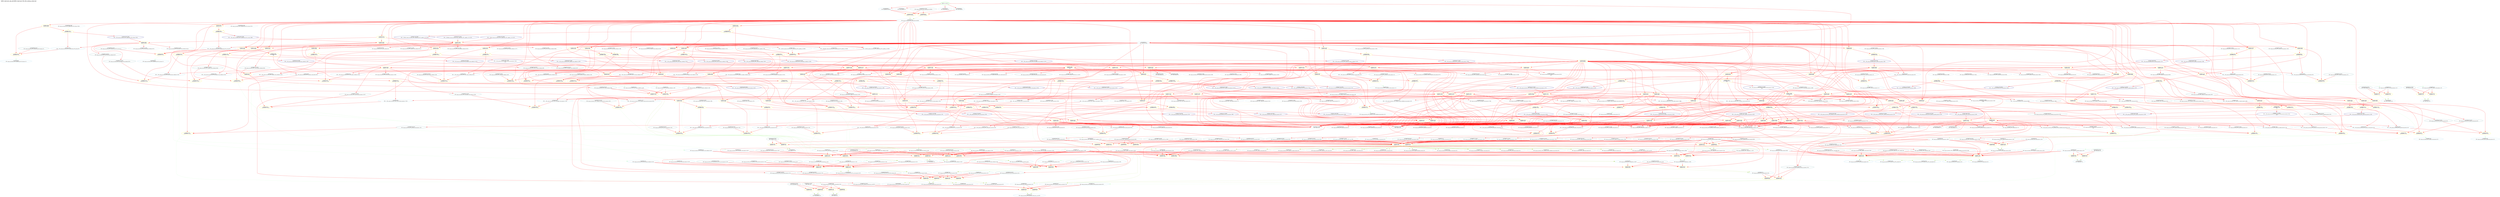 digraph v3graph {
	graph	[label="MIPS_Harvard_obj_dir/MIPS_Harvard_TB_059_orderg_order.dot",
		 labelloc=t, labeljust=l,
		 //size="7.5,10",
		 rankdir=TB];
	n0x558869f5d4e0_0	[fontsize=8 label="0x558869f86940 POST\n TOP->mips_cpu_harvard__DOT__register_file__DOT__LO_reg r1 f4", color=CadetBlue];
	n0x558869f5d4e0_1	[fontsize=8 label="0x558869f86860 POST\n TOP->mips_cpu_harvard__DOT__register_file__DOT__HI_reg r1 f4", color=CadetBlue];
	n0x558869f5d4e0_2	[fontsize=8 label="0x558869f7c6b0 POST\n TOP->mips_cpu_harvard__DOT__j_program_counter_memory r1 f4", color=CadetBlue];
	n0x558869f5d4e0_3	[fontsize=8 label="0x558869f7c090 POST\n TOP->mips_cpu_harvard__DOT__j_instruction_memory r1 f4", color=CadetBlue];
	n0x558869f5d4e0_4	[fontsize=8 label="0x558869f5ac00 POST\n TOP->data_address r1 f8", color=CadetBlue];
	n0x558869f5d4e0_5	[fontsize=8 label="0x558869f60290 POST\n TOP->data_writedata r1 f8", color=CadetBlue];
	n0x558869f5d4e0_6	[fontsize=8 label="0x558869f5c870 POST\n TOP->data_write r1 f8", color=CadetBlue];
	n0x558869f5d4e0_7	[fontsize=8 label="0x558869f5f3e0 POST\n TOP->data_read r1 f8", color=CadetBlue];
	n0x558869f5d4e0_8	[fontsize=8 label="0x558869f54220 POST\n TOP->instr_address r1 f8", color=CadetBlue];
	n0x558869f5d4e0_9	[fontsize=8 label="0x558869f64570 POST\n TOP->active r1 f8", color=CadetBlue];
	n0x558869f5d4e0_10	[fontsize=8 label="0x558869f634b0 POST\n TOP->register_v0 r1 f8", color=CadetBlue];
	n0x558869f5d4e0_11	[fontsize=8 label="0x558869f7bc30 POST\n TOP->mips_cpu_harvard__DOT__memory_write_memory r1 f12", color=CadetBlue];
	n0x558869f5d4e0_12	[fontsize=8 label="0x558869f7c4f0 POST\n TOP->mips_cpu_harvard__DOT__write_data_memory r1 f12", color=CadetBlue];
	n0x558869f5d4e0_13	[fontsize=8 label="0x558869fe98d0 POST\n TOP->mips_cpu_harvard__DOT__alu__DOT__ALU_HI_LO_output r1 f24", color=CadetBlue];
	n0x558869f5d4e0_14	[fontsize=8 label="0x558869f7a570 POST\n TOP->mips_cpu_harvard__DOT__ALU_function_execute r1 f40", color=CadetBlue];
	n0x558869f5d4e0_15	[fontsize=8 label="0x55886a0254b0 POST\n TOP->mips_cpu_harvard__DOT__hazard_unit__DOT__lwstall r1 f48", color=CadetBlue];
	n0x558869f5d4e0_16	[fontsize=8 label="0x55886a025610 POST\n TOP->mips_cpu_harvard__DOT__hazard_unit__DOT__branchstall r1 f48", color=CadetBlue];
	n0x558869f5d4e0_17	[fontsize=8 label="0x558869f75150 POST\n TOP->mips_cpu_harvard__DOT__equal_decode r1 f88", color=CadetBlue];
	n0x558869f5d4e0_18	[fontsize=8 label="0x558869f7ae30 POST\n TOP->mips_cpu_harvard__DOT__src_A_ALU_execute r1 f90", color=CadetBlue];
	n0x558869f5d4e0_19	[fontsize=8 label="0x558869f7ac70 POST\n TOP->mips_cpu_harvard__DOT__src_A_execute r1 f94", color=CadetBlue];
	n0x558869f5d4e0_20	[fontsize=8 label="0x558869fe0e30 POST\n TOP->mips_cpu_harvard__DOT__alu_input_mux__DOT__src_mux_input_0 r1 f102", color=CadetBlue];
	n0x558869f5d4e0_21	[fontsize=8 label="0x558869f7af10 POST\n TOP->mips_cpu_harvard__DOT__src_B_ALU_execute r1 f102", color=CadetBlue];
	n0x558869f5d4e0_22	[fontsize=8 label="0x558869f7ad50 POST\n TOP->mips_cpu_harvard__DOT__src_B_execute r1 f106", color=CadetBlue];
	n0x558869f5d4e0_23	[fontsize=8 label="0x558869f7b7d0 POST\n TOP->mips_cpu_harvard__DOT__program_counter_plus_four_execute r1 f106", color=CadetBlue];
	n0x558869f5d4e0_24	[fontsize=8 label="0x558869f7b610 POST\n TOP->mips_cpu_harvard__DOT__sign_imm_execute r1 f106", color=CadetBlue];
	n0x558869f5d4e0_25	[fontsize=8 label="0x558869f7a490 POST\n TOP->mips_cpu_harvard__DOT__ALU_src_B_execute r1 f106", color=CadetBlue];
	n0x558869f5d4e0_26	[fontsize=8 label="0x558869f7a110 POST\n TOP->mips_cpu_harvard__DOT__register_destination_execute r1 f112", color=CadetBlue];
	n0x558869f5d4e0_27	[fontsize=8 label="0x558869f7b530 POST\n TOP->mips_cpu_harvard__DOT__Rd_execute r1 f112", color=CadetBlue];
	n0x558869f5d4e0_28	[fontsize=8 label="0x558869f7c4f0 PRE\n TOP->mips_cpu_harvard__DOT__write_data_memory r1 f123", color=lightblue];
	n0x558869f5d4e0_29	[fontsize=8 label="0x558869f79e70 POST\n TOP->mips_cpu_harvard__DOT__comparator_1 r1 f192", color=CadetBlue];
	n0x558869f5d4e0_30	[fontsize=8 label="0x558869f79f50 POST\n TOP->mips_cpu_harvard__DOT__comparator_2 r1 f192", color=CadetBlue];
	n0x558869f5d4e0_31	[fontsize=8 label="0x558869f7d4b0 POST\n TOP->mips_cpu_harvard__DOT__forward_A_execute r1 f202", color=CadetBlue];
	n0x558869f5d4e0_32	[fontsize=8 label="0x558869f7b370 POST\n TOP->mips_cpu_harvard__DOT__Rs_execute r1 f206", color=CadetBlue];
	n0x558869f5d4e0_33	[fontsize=8 label="0x558869f7d590 POST\n TOP->mips_cpu_harvard__DOT__forward_B_execute r1 f226", color=CadetBlue];
	n0x558869f5d4e0_34	[fontsize=8 label="0x558869f972c0 POST\n TOP->mips_cpu_harvard__DOT__control_unit__DOT__op r1 f264", color=CadetBlue];
	n0x558869f5d4e0_35	[fontsize=8 label="0x558869f973a0 POST\n TOP->mips_cpu_harvard__DOT__control_unit__DOT__rt r1 f264", color=CadetBlue];
	n0x558869f5d4e0_36	[fontsize=8 label="0x558869f97480 POST\n TOP->mips_cpu_harvard__DOT__control_unit__DOT__funct r1 f264", color=CadetBlue];
	n0x558869f5d4e0_37	[fontsize=8 label="0x558869f75070 POST\n TOP->mips_cpu_harvard__DOT__branch_decode r1 f264", color=CadetBlue];
	n0x558869f5d4e0_38	[fontsize=8 label="0x558869f7b450 POST\n TOP->mips_cpu_harvard__DOT__Rt_execute r1 f386", color=CadetBlue];
	n0x558869f5d4e0_39	[fontsize=8 label="0x558869f7cf70 POST\n TOP->mips_cpu_harvard__DOT__read_data_writeback r1 f400", color=CadetBlue];
	n0x558869f5d4e0_40	[fontsize=8 label="0x558869f7ce90 POST\n TOP->mips_cpu_harvard__DOT__ALU_output_writeback r1 f400", color=CadetBlue];
	n0x558869f5d4e0_41	[fontsize=8 label="0x558869f7ca30 POST\n TOP->mips_cpu_harvard__DOT__memory_to_register_writeback r1 f400", color=CadetBlue];
	n0x558869f5d4e0_42	[fontsize=8 label="0x558869f7ab90 POST\n TOP->mips_cpu_harvard__DOT__using_HI_LO_execute r1 f432", color=CadetBlue];
	n0x558869f5d4e0_43	[fontsize=8 label="0x558869f7b610 PRE\n TOP->mips_cpu_harvard__DOT__sign_imm_execute r1 f433", color=lightblue];
	n0x558869f5d4e0_44	[fontsize=8 label="0x558869f7a570 PRE\n TOP->mips_cpu_harvard__DOT__ALU_function_execute r1 f529", color=lightblue];
	n0x558869f5d4e0_45	[fontsize=8 label="0x558869f7c090 PRE\n TOP->mips_cpu_harvard__DOT__j_instruction_memory r1 f568", color=lightblue];
	n0x558869f5d4e0_46	[fontsize=8 label="0x558869f7bc30 PRE\n TOP->mips_cpu_harvard__DOT__memory_write_memory r1 f584", color=lightblue];
	n0x558869f5d4e0_47	[fontsize=8 label="0x558869f7a490 PRE\n TOP->mips_cpu_harvard__DOT__ALU_src_B_execute r1 f661", color=lightblue];
	n0x558869f5d4e0_48	[fontsize=8 label="0x558869f7a110 PRE\n TOP->mips_cpu_harvard__DOT__register_destination_execute r1 f673", color=lightblue];
	n0x558869f5d4e0_49	[fontsize=8 label="0x558869f7b7d0 PRE\n TOP->mips_cpu_harvard__DOT__program_counter_plus_four_execute r1 f680", color=lightblue];
	n0x558869f5d4e0_50	[fontsize=8 label="0x558869f7ac70 PRE\n TOP->mips_cpu_harvard__DOT__src_A_execute r1 f767", color=lightblue];
	n0x558869f5d4e0_51	[fontsize=8 label="0x558869f7ad50 PRE\n TOP->mips_cpu_harvard__DOT__src_B_execute r1 f791", color=lightblue];
	n0x558869f5d4e0_52	[fontsize=8 label="0x558869f86780 POST\n TOP->mips_cpu_harvard__DOT__register_file__DOT__registers r1 f802", color=CadetBlue];
	n0x558869f5d4e0_53	[fontsize=8 label="0x558869f7cf70 PRE\n TOP->mips_cpu_harvard__DOT__read_data_writeback r1 f899", color=lightblue];
	n0x558869f5d4e0_54	[fontsize=8 label="0x558869f7ab90 PRE\n TOP->mips_cpu_harvard__DOT__using_HI_LO_execute r1 f1313", color=lightblue];
	n0x558869f5d4e0_55	[fontsize=8 label="0x558869f7ca30 PRE\n TOP->mips_cpu_harvard__DOT__memory_to_register_writeback r1 f1783", color=lightblue];
	n0x558869f5d4e0_56	[fontsize=8 label="0x558869f86940 PRE\n TOP->mips_cpu_harvard__DOT__register_file__DOT__LO_reg r1 f2702", color=lightblue];
	n0x558869f5d4e0_57	[fontsize=8 label="0x558869f7ce90 PRE\n TOP->mips_cpu_harvard__DOT__ALU_output_writeback r1 f2776", color=lightblue];
	n0x558869f5d4e0_58	[fontsize=8 label="0x558869f86860 PRE\n TOP->mips_cpu_harvard__DOT__register_file__DOT__HI_reg r1 f2918", color=lightblue];
	n0x558869f5d4e0_59	[fontsize=8 label="0x558869f7b530 PRE\n TOP->mips_cpu_harvard__DOT__Rd_execute r1 f5444", color=lightblue];
	n0x558869f5d4e0_60	[fontsize=8 label="0x558869f7c6b0 PRE\n TOP->mips_cpu_harvard__DOT__j_program_counter_memory r1 f5626", color=lightblue];
	n0x558869f5d4e0_61	[fontsize=8 label="0x558869f7b370 PRE\n TOP->mips_cpu_harvard__DOT__Rs_execute r1 f5632", color=lightblue];
	n0x558869f5d4e0_62	[fontsize=8 label="0x558869f7b450 PRE\n TOP->mips_cpu_harvard__DOT__Rt_execute r1 f5992", color=lightblue];
	n0x558869f5d4e0_63	[fontsize=8 label="0x55886a1cf230 PORD\n TOP->__Vdlyvval__mips_cpu_harvard__DOT__register_file__DOT__registers__v0 r1 f11557", color=NavyBlue];
	n0x558869f5d4e0_64	[fontsize=8 label="0x55886a1f9750 PORD\n TOP->__Vdlyvdim0__mips_cpu_harvard__DOT__register_file__DOT__registers__v0 r1 f11557", color=NavyBlue];
	n0x558869f5d4e0_65	[fontsize=8 label="0x558869f74510 POST\n TOP->mips_cpu_harvard__DOT__internal_clk r1 f387084", color=CadetBlue];
	n66	[fontsize=8 label="*INPUTS* r1 f931754", color=green];
	n0x558869f5d4e0_67	[fontsize=8 label="0x558869f558c0\n TOP->instr_readdata r2 f1", color=skyblue];
	n0x558869f5d4e0_68	[fontsize=8 label="0x558869f60760\n TOP->data_readdata r2 f1", color=skyblue];
	n0x558869f5d4e0_69	[fontsize=8 label="0x558869f6b100\n TOP->reset r2 f157582", color=skyblue];
	n0x558869f5d4e0_70	[fontsize=8 label="0x558869f58340\n TOP->clk r2 f387085", color=skyblue];
	n0x558869f5d4e0_71	[fontsize=8 label="0x558869f629b0\n TOP->clk_enable r2 f387085", color=skyblue];
	n0x558869f5d4e0_72	[fontsize=8 label="0x558869f823e0\n ASSIGNW r3 f193542", color=yellow];
	n0x558869f5d4e0_73	[fontsize=8 label="0x55886a281290\n ASSIGNW r3 f193542", color=yellow];
	n0x558869f5d4e0_74	[fontsize=8 label="0x558869f74510\n TOP->mips_cpu_harvard__DOT__internal_clk r4 f193539", color=skyblue];
	n0x558869f5d4e0_75	[fontsize=8 label="0x55886a204260\n ACTIVE r5 f137", color=yellow];
	n0x558869f5d4e0_76	[fontsize=8 label="0x55886a1f6990\n ACTIVE r5 f283", color=yellow];
	n0x558869f5d4e0_77	[fontsize=8 label="0x55886a1cbe70\n ACTIVE r5 f407", color=yellow];
	n0x558869f5d4e0_78	[fontsize=8 label="0x55886a1f0c70\n ACTIVE r5 f443", color=yellow];
	n0x558869f5d4e0_79	[fontsize=8 label="0x55886a1d4480\n ACTIVE r5 f463", color=yellow];
	n0x558869f5d4e0_80	[fontsize=8 label="0x55886a1e6020\n ACTIVE r5 f463", color=yellow];
	n0x558869f5d4e0_81	[fontsize=8 label="0x55886a1d49e0\n ACTIVE r5 f463", color=yellow];
	n0x558869f5d4e0_82	[fontsize=8 label="0x55886a1dfb60\n ACTIVE r5 f463", color=yellow];
	n0x558869f5d4e0_83	[fontsize=8 label="0x55886a0db590\n ACTIVE r5 f541", color=yellow];
	n0x558869f5d4e0_84	[fontsize=8 label="0x55886a1e1660\n ACTIVE r5 f571", color=yellow];
	n0x558869f5d4e0_85	[fontsize=8 label="0x55886a206260\n ACTIVE r5 f574", color=yellow];
	n0x558869f5d4e0_86	[fontsize=8 label="0x55886a208e50\n ACTIVE r5 f598", color=yellow];
	n0x558869f5d4e0_87	[fontsize=8 label="0x55886a0db7a0\n ACTIVE r5 f607", color=yellow];
	n0x558869f5d4e0_88	[fontsize=8 label="0x55886a1c6510\n ACTIVE r5 f607", color=yellow];
	n0x558869f5d4e0_89	[fontsize=8 label="0x55886a1ce8f0\n ACTIVE r5 f607", color=yellow];
	n0x558869f5d4e0_90	[fontsize=8 label="0x55886a2078f0\n ACTIVE r5 f718", color=yellow];
	n0x558869f5d4e0_91	[fontsize=8 label="0x55886a1f42b0\n ACTIVE r5 f769", color=yellow];
	n0x558869f5d4e0_92	[fontsize=8 label="0x55886a1d2820\n ACTIVE r5 f787", color=yellow];
	n0x558869f5d4e0_93	[fontsize=8 label="0x55886a20d9d0\n ACTIVE r5 f788", color=yellow];
	n0x558869f5d4e0_94	[fontsize=8 label="0x55886a1cd9f0\n ACTIVE r5 f788", color=yellow];
	n0x558869f5d4e0_95	[fontsize=8 label="0x55886a20cd00\n ACTIVE r5 f860", color=yellow];
	n0x558869f5d4e0_96	[fontsize=8 label="0x55886a206dd0\n ACTIVE r5 f863", color=yellow];
	n0x558869f5d4e0_97	[fontsize=8 label="0x55886a1cccf0\n ACTIVE r5 f886", color=yellow];
	n0x558869f5d4e0_98	[fontsize=8 label="0x55886a1cb8e0\n ACTIVE r5 f899", color=yellow];
	n0x558869f5d4e0_99	[fontsize=8 label="0x55886a204b60\n ACTIVE r5 f1180", color=yellow];
	n0x558869f5d4e0_100	[fontsize=8 label="0x55886a209c20\n ACTIVE r5 f1252", color=yellow];
	n0x558869f5d4e0_101	[fontsize=8 label="0x55886a202090\n ACTIVE r5 f1301", color=yellow];
	n0x558869f5d4e0_102	[fontsize=8 label="0x55886a1f1840\n ACTIVE r5 f1747", color=yellow];
	n0x558869f5d4e0_103	[fontsize=8 label="0x55886a20e290\n ACTIVE r5 f1877", color=yellow];
	n0x558869f5d4e0_104	[fontsize=8 label="0x55886a1ed280\n ACTIVE r5 f1897", color=yellow];
	n0x558869f5d4e0_105	[fontsize=8 label="0x55886a1f20e0\n ACTIVE r5 f2041", color=yellow];
	n0x558869f5d4e0_106	[fontsize=8 label="0x55886a1f2e10\n ACTIVE r5 f2185", color=yellow];
	n0x558869f5d4e0_107	[fontsize=8 label="0x55886a1f9e50\n ACTIVE r5 f2707", color=yellow];
	n0x558869f5d4e0_108	[fontsize=8 label="0x55886a20a8f0\n ACTIVE r5 f2801", color=yellow];
	n0x558869f5d4e0_109	[fontsize=8 label="0x55886a1cab80\n ACTIVE r5 f2923", color=yellow];
	n0x558869f5d4e0_110	[fontsize=8 label="0x55886a1cbfc0\n ACTIVE r5 f3154", color=yellow];
	n0x558869f5d4e0_111	[fontsize=8 label="0x55886a1fc630\n ACTIVE r5 f3178", color=yellow];
	n0x558869f5d4e0_112	[fontsize=8 label="0x55886a20c030\n ACTIVE r5 f4196", color=yellow];
	n0x558869f5d4e0_113	[fontsize=8 label="0x55886a1fb960\n ACTIVE r5 f4549", color=yellow];
	n0x558869f5d4e0_114	[fontsize=8 label="0x55886a1f7f50\n ACTIVE r5 f5031", color=yellow];
	n0x558869f5d4e0_115	[fontsize=8 label="0x55886a1f07d0\n ACTIVE r5 f5519", color=yellow];
	n0x558869f5d4e0_116	[fontsize=8 label="0x55886a1eb840\n ACTIVE r5 f5558", color=yellow];
	n0x558869f5d4e0_117	[fontsize=8 label="0x55886a1ec550\n ACTIVE r5 f5632", color=yellow];
	n0x558869f5d4e0_118	[fontsize=8 label="0x55886a1dda20\n ACTIVE r5 f5840", color=yellow];
	n0x558869f5d4e0_119	[fontsize=8 label="0x55886a1e4890\n ACTIVE r5 f6380", color=yellow];
	n0x558869f5d4e0_120	[fontsize=8 label="0x55886a1e6260\n ACTIVE r5 f8386", color=yellow];
	n0x558869f5d4e0_121	[fontsize=8 label="0x55886a1d2980\n ACTIVE r5 f13166", color=yellow];
	n0x558869f5d4e0_122	[fontsize=8 label="0x55886a0d1c90\n ACTIVE r5 f17160", color=yellow];
	n0x558869f5d4e0_123	[fontsize=8 label="0x55886a0d09d0\n ACTIVE r5 f69292", color=yellow];
	n0x558869f5d4e0_124	[fontsize=8 label="0x55886a203e20\n ASSIGNPRE r6 f123", color=yellow];
	n0x558869f5d4e0_125	[fontsize=8 label="0x55886a1d3f70\n ASSIGNPRE r6 f433", color=yellow];
	n0x558869f5d4e0_126	[fontsize=8 label="0x55886a1e68e0\n ASSIGNPRE r6 f529", color=yellow];
	n0x558869f5d4e0_127	[fontsize=8 label="0x55886a205e20\n ASSIGNPRE r6 f568", color=yellow];
	n0x558869f5d4e0_128	[fontsize=8 label="0x55886a208a10\n ASSIGNPRE r6 f584", color=yellow];
	n0x558869f5d4e0_129	[fontsize=8 label="0x55886a1df720\n ASSIGNPRE r6 f661", color=yellow];
	n0x558869f5d4e0_130	[fontsize=8 label="0x55886a1e1b20\n ASSIGNPRE r6 f673", color=yellow];
	n0x558869f5d4e0_131	[fontsize=8 label="0x55886a1cfb50\n ASSIGNPRE r6 f680", color=yellow];
	n0x558869f5d4e0_132	[fontsize=8 label="0x55886a1e34b0\n ASSIGNPRE r6 f767", color=yellow];
	n0x558869f5d4e0_133	[fontsize=8 label="0x55886a1cdf10\n ASSIGNPRE r6 f791", color=yellow];
	n0x558869f5d4e0_134	[fontsize=8 label="0x55886a20df60\n ASSIGNPRE r6 f899", color=yellow];
	n0x558869f5d4e0_135	[fontsize=8 label="0x55886a1cedb0\n ASSIGNPRE r6 f1313", color=yellow];
	n0x558869f5d4e0_136	[fontsize=8 label="0x55886a1f29c0\n ASSIGNPRE r6 f1783", color=yellow];
	n0x558869f5d4e0_137	[fontsize=8 label="0x55886a1fa550\n ASSIGNPRE r6 f2702", color=yellow];
	n0x558869f5d4e0_138	[fontsize=8 label="0x55886a1fc1f0\n ASSIGNPRE r6 f2776", color=yellow];
	n0x558869f5d4e0_139	[fontsize=8 label="0x55886a1ce270\n ASSIGNPRE r6 f2918", color=yellow];
	n0x558869f5d4e0_140	[fontsize=8 label="0x55886a1f6a80\n ASSIGNPRE r6 f5444", color=yellow];
	n0x558869f5d4e0_141	[fontsize=8 label="0x55886a206af0\n ASSIGNPRE r6 f5626", color=yellow];
	n0x558869f5d4e0_142	[fontsize=8 label="0x55886a204760\n ASSIGNPRE r6 f5632", color=yellow];
	n0x558869f5d4e0_143	[fontsize=8 label="0x55886a1e6d60\n ASSIGNPRE r6 f5992", color=yellow];
	n0x558869f5d4e0_144	[fontsize=8 label="0x55886a1e78b0\n ASSIGNPRE r6 f8350\n c243", color=yellow];
	n0x558869f5d4e0_145	[fontsize=8 label="0x558869ab9f10\n ASSIGNPRE r6 f12363", color=yellow];
	n0x558869f5d4e0_146	[fontsize=8 label="0x55886a1cbd90 PORD\n TOP->__Vdly__mips_cpu_harvard__DOT__write_data_memory r7 f107", color=NavyBlue];
	n0x558869f5d4e0_147	[fontsize=8 label="0x55886a1f75e0 PORD\n TOP->__Vdly__mips_cpu_harvard__DOT__sign_imm_execute r7 f323", color=NavyBlue];
	n0x558869f5d4e0_148	[fontsize=8 label="0x55886a1e1580 PORD\n TOP->__Vdly__mips_cpu_harvard__DOT__ALU_function_execute r7 f485", color=NavyBlue];
	n0x558869f5d4e0_149	[fontsize=8 label="0x55886a20de80 PORD\n TOP->__Vdly__mips_cpu_harvard__DOT__read_data_writeback r7 f495", color=NavyBlue];
	n0x558869f5d4e0_150	[fontsize=8 label="0x55886a1ce120 PORD\n TOP->__Vdly__mips_cpu_harvard__DOT__ALU_src_B_execute r7 f551", color=NavyBlue];
	n0x558869f5d4e0_151	[fontsize=8 label="0x55886a1d2740 PORD\n TOP->__Vdly__mips_cpu_harvard__DOT__register_destination_execute r7 f557", color=NavyBlue];
	n0x558869f5d4e0_152	[fontsize=8 label="0x55886a205a40 PORD\n TOP->__Vdly__mips_cpu_harvard__DOT__j_instruction_memory r7 f560", color=NavyBlue];
	n0x558869f5d4e0_153	[fontsize=8 label="0x55886a208630 PORD\n TOP->__Vdly__mips_cpu_harvard__DOT__memory_write_memory r7 f568", color=NavyBlue];
	n0x558869f5d4e0_154	[fontsize=8 label="0x55886a1cf740 PORD\n TOP->__Vdly__mips_cpu_harvard__DOT__program_counter_plus_four_execute r7 f570", color=NavyBlue];
	n0x558869f5d4e0_155	[fontsize=8 label="0x55886a1e3110 PORD\n TOP->__Vdly__mips_cpu_harvard__DOT__src_A_execute r7 f669", color=NavyBlue];
	n0x558869f5d4e0_156	[fontsize=8 label="0x55886a207280 PORD\n TOP->__Vdly__mips_cpu_harvard__DOT__src_B_execute r7 f681", color=NavyBlue];
	n0x558869f5d4e0_157	[fontsize=8 label="0x55886a1e2780 PORD\n TOP->__Vdly__mips_cpu_harvard__DOT__using_HI_LO_execute r7 f877", color=NavyBlue];
	n0x558869f5d4e0_158	[fontsize=8 label="0x55886a1f25c0 PORD\n TOP->__Vdly__mips_cpu_harvard__DOT__memory_to_register_writeback r7 f1379", color=NavyBlue];
	n0x558869f5d4e0_159	[fontsize=8 label="0x55886a1fbe10 PORD\n TOP->__Vdly__mips_cpu_harvard__DOT__ALU_output_writeback r7 f2372", color=NavyBlue];
	n0x558869f5d4e0_160	[fontsize=8 label="0x55886a1f8dc0 PORD\n TOP->__Vdly__mips_cpu_harvard__DOT__register_file__DOT__LO_reg r7 f2694", color=NavyBlue];
	n0x558869f5d4e0_161	[fontsize=8 label="0x55886a1d00e0 PORD\n TOP->__Vdly__mips_cpu_harvard__DOT__register_file__DOT__HI_reg r7 f2910", color=NavyBlue];
	n0x558869f5d4e0_162	[fontsize=8 label="0x55886a1eb760 PORD\n TOP->__Vdly__mips_cpu_harvard__DOT__Rd_execute r7 f5328", color=NavyBlue];
	n0x558869f5d4e0_163	[fontsize=8 label="0x55886a1cd290 PORD\n TOP->__Vdly__mips_cpu_harvard__DOT__Rs_execute r7 f5422", color=NavyBlue];
	n0x558869f5d4e0_164	[fontsize=8 label="0x55886a1e47b0 PORD\n TOP->__Vdly__mips_cpu_harvard__DOT__Rt_execute r7 f5602", color=NavyBlue];
	n0x558869f5d4e0_165	[fontsize=8 label="0x55886a206710 PORD\n TOP->__Vdly__mips_cpu_harvard__DOT__j_program_counter_memory r7 f5618", color=NavyBlue];
	n0x558869f5d4e0_166	[fontsize=8 label="0x55886a1f9910 PORD\n TOP->__Vdly__mips_cpu_harvard__DOT__program_counter_fetch r7 f8313\n c243", color=NavyBlue];
	n0x558869f5d4e0_167	[fontsize=8 label="0x55886a1ceed0 PORD\n TOP->__Vdlyvset__mips_cpu_harvard__DOT__register_file__DOT__registers__v0 r7 f11558", color=NavyBlue];
	n0x558869f5d4e0_168	[fontsize=8 label="0x55886a148030\n ALWAYS r8 f106", color=yellow];
	n0x558869f5d4e0_169	[fontsize=8 label="0x55886a136170\n ALWAYS r8 f322", color=yellow];
	n0x558869f5d4e0_170	[fontsize=8 label="0x55886a137300\n ALWAYS r8 f484", color=yellow];
	n0x558869f5d4e0_171	[fontsize=8 label="0x55886a135330\n ALWAYS r8 f494", color=yellow];
	n0x558869f5d4e0_172	[fontsize=8 label="0x55886a136540\n ALWAYS r8 f550", color=yellow];
	n0x558869f5d4e0_173	[fontsize=8 label="0x55886a136e20\n ALWAYS r8 f556", color=yellow];
	n0x558869f5d4e0_174	[fontsize=8 label="0x55886a146d20\n ALWAYS r8 f559", color=yellow];
	n0x558869f5d4e0_175	[fontsize=8 label="0x55886a1471a0\n ALWAYS r8 f567", color=yellow];
	n0x558869f5d4e0_176	[fontsize=8 label="0x55886a135ae0\n ALWAYS r8 f569", color=yellow];
	n0x558869f5d4e0_177	[fontsize=8 label="0x55886a1357a0\n ALWAYS r8 f668", color=yellow];
	n0x558869f5d4e0_178	[fontsize=8 label="0x55886a1355c0\n ALWAYS r8 f680", color=yellow];
	n0x558869f5d4e0_179	[fontsize=8 label="0x55886a135c60\n ALWAYS r8 f876", color=yellow];
	n0x558869f5d4e0_180	[fontsize=8 label="0x55886a151520\n ALWAYS r8 f1378", color=yellow];
	n0x558869f5d4e0_181	[fontsize=8 label="0x55886a1511d0\n ALWAYS r8 f2371", color=yellow];
	n0x558869f5d4e0_182	[fontsize=8 label="0x55886a129030\n ALWAYS r8 f2693", color=yellow];
	n0x558869f5d4e0_183	[fontsize=8 label="0x55886a1294e0\n ALWAYS r8 f2909", color=yellow];
	n0x558869f5d4e0_184	[fontsize=8 label="0x55886a137640\n ALWAYS r8 f5327", color=yellow];
	n0x558869f5d4e0_185	[fontsize=8 label="0x55886a136310\n ALWAYS r8 f5421", color=yellow];
	n0x558869f5d4e0_186	[fontsize=8 label="0x55886a1374a0\n ALWAYS r8 f5601", color=yellow];
	n0x558869f5d4e0_187	[fontsize=8 label="0x55886a136a20\n ALWAYS r8 f5617", color=yellow];
	n0x558869f5d4e0_188	[fontsize=8 label="0x55886a12bf80\n ALWAYS r8 f8312\n c243", color=yellow];
	n0x558869f5d4e0_189	[fontsize=8 label="0x55886a129660\n ALWAYS r8 f11557", color=yellow];
	n0x558869f5d4e0_190	[fontsize=8 label="0x558869f7cbf0 PRE\n TOP->mips_cpu_harvard__DOT__result_writeback r9 f1", color=lightblue];
	n0x558869f5d4e0_191	[fontsize=8 label="0x558869f7d050 PRE\n TOP->mips_cpu_harvard__DOT__stall_fetch r9 f1", color=lightblue];
	n0x558869f5d4e0_192	[fontsize=8 label="0x558869f7a9d0 PRE\n TOP->mips_cpu_harvard__DOT__register_file_memory_mux_control_execute r9 f1", color=lightblue];
	n0x558869f5d4e0_193	[fontsize=8 label="0x558869f7a9d0 POST\n TOP->mips_cpu_harvard__DOT__register_file_memory_mux_control_execute r9 f1", color=CadetBlue];
	n0x558869f5d4e0_194	[fontsize=8 label="0x558869f74970 PRE\n TOP->mips_cpu_harvard__DOT__program_counter_mux_1_out r9 f1", color=lightblue];
	n0x558869f5d4e0_195	[fontsize=8 label="0x558869f75230 PRE\n TOP->mips_cpu_harvard__DOT__ALU_function_decode r9 f1", color=lightblue];
	n0x558869f5d4e0_196	[fontsize=8 label="0x558869f74f90 PRE\n TOP->mips_cpu_harvard__DOT__register_destination_decode r9 f1", color=lightblue];
	n0x558869f5d4e0_197	[fontsize=8 label="0x558869f74eb0 PRE\n TOP->mips_cpu_harvard__DOT__ALU_src_B_decode r9 f1", color=lightblue];
	n0x558869f5d4e0_198	[fontsize=8 label="0x558869f79d90 PRE\n TOP->mips_cpu_harvard__DOT__sign_imm_decode r9 f1", color=lightblue];
	n0x558869f5d4e0_199	[fontsize=8 label="0x558869f754d0 PRE\n TOP->mips_cpu_harvard__DOT__using_HI_LO_decode r9 f1", color=lightblue];
	n0x558869f5d4e0_200	[fontsize=8 label="0x558869f79a10 PRE\n TOP->mips_cpu_harvard__DOT__register_file_output_A_decode r9 f1", color=lightblue];
	n0x558869f5d4e0_201	[fontsize=8 label="0x558869f79af0 PRE\n TOP->mips_cpu_harvard__DOT__register_file_output_B_decode r9 f1", color=lightblue];
	n0x558869f5d4e0_202	[fontsize=8 label="0x558869f7aff0 PRE\n TOP->mips_cpu_harvard__DOT__write_data_execute r9 f1", color=lightblue];
	n0x558869f5d4e0_203	[fontsize=8 label="0x558869f7aff0 POST\n TOP->mips_cpu_harvard__DOT__write_data_execute r9 f1", color=CadetBlue];
	n0x558869f5d4e0_204	[fontsize=8 label="0x558869f60760 PRE\n TOP->data_readdata r9 f1", color=lightblue];
	n0x558869f5d4e0_205	[fontsize=8 label="0x558869f60760 POST\n TOP->data_readdata r9 f1", color=CadetBlue];
	n0x558869f5d4e0_206	[fontsize=8 label="0x558869f7bed0 POST\n TOP->mips_cpu_harvard__DOT__program_counter_multiplexer_jump_memory r9 f5", color=CadetBlue];
	n0x558869f5d4e0_207	[fontsize=8 label="0x558869f7a2d0 POST\n TOP->mips_cpu_harvard__DOT__memory_write_execute r9 f5", color=CadetBlue];
	n0x558869f5d4e0_208	[fontsize=8 label="0x558869f7aab0 POST\n TOP->mips_cpu_harvard__DOT__j_instruction_execute r9 f5", color=CadetBlue];
	n0x558869f5d4e0_209	[fontsize=8 label="0x55886a1d00e0\n TOP->__Vdly__mips_cpu_harvard__DOT__register_file__DOT__HI_reg r9 f6", color=skyblue];
	n0x558869f5d4e0_210	[fontsize=8 label="0x55886a1f8dc0\n TOP->__Vdly__mips_cpu_harvard__DOT__register_file__DOT__LO_reg r9 f6", color=skyblue];
	n0x558869f5d4e0_211	[fontsize=8 label="0x558869f7b8b0 POST\n TOP->mips_cpu_harvard__DOT__j_program_counter_execute r9 f6", color=CadetBlue];
	n0x558869f5d4e0_212	[fontsize=8 label="0x55886a205a40\n TOP->__Vdly__mips_cpu_harvard__DOT__j_instruction_memory r9 f6", color=skyblue];
	n0x558869f5d4e0_213	[fontsize=8 label="0x55886a206710\n TOP->__Vdly__mips_cpu_harvard__DOT__j_program_counter_memory r9 f6", color=skyblue];
	n0x558869f5d4e0_214	[fontsize=8 label="0x55886a1cbd90\n TOP->__Vdly__mips_cpu_harvard__DOT__write_data_memory r9 f14", color=skyblue];
	n0x558869f5d4e0_215	[fontsize=8 label="0x55886a208630\n TOP->__Vdly__mips_cpu_harvard__DOT__memory_write_memory r9 f14", color=skyblue];
	n0x558869f5d4e0_216	[fontsize=8 label="0x558869f74970 POST\n TOP->mips_cpu_harvard__DOT__program_counter_mux_1_out r9 f15", color=CadetBlue];
	n0x558869f5d4e0_217	[fontsize=8 label="0x55886a1f9910\n TOP->__Vdly__mips_cpu_harvard__DOT__program_counter_fetch r9 f36", color=skyblue];
	n0x558869f5d4e0_218	[fontsize=8 label="0x558869f79d90 POST\n TOP->mips_cpu_harvard__DOT__sign_imm_decode r9 f37", color=CadetBlue];
	n0x558869f5d4e0_219	[fontsize=8 label="0x55886a1e1580\n TOP->__Vdly__mips_cpu_harvard__DOT__ALU_function_execute r9 f42", color=skyblue];
	n0x558869f5d4e0_220	[fontsize=8 label="0x558869f7d050 POST\n TOP->mips_cpu_harvard__DOT__stall_fetch r9 f49", color=CadetBlue];
	n0x558869f5d4e0_221	[fontsize=8 label="0x558869f7bb50 POST\n TOP->mips_cpu_harvard__DOT__memory_to_register_memory r9 f61", color=CadetBlue];
	n0x558869f5d4e0_222	[fontsize=8 label="0x558869f7cdb0 POST\n TOP->mips_cpu_harvard__DOT__ALU_LO_output_writeback r9 f95", color=CadetBlue];
	n0x558869f5d4e0_223	[fontsize=8 label="0x55886a1e3110\n TOP->__Vdly__mips_cpu_harvard__DOT__src_A_execute r9 f96", color=skyblue];
	n0x558869f5d4e0_224	[fontsize=8 label="0x558869f7ccd0 POST\n TOP->mips_cpu_harvard__DOT__ALU_HI_output_writeback r9 f107", color=CadetBlue];
	n0x558869f5d4e0_225	[fontsize=8 label="0x55886a1ce120\n TOP->__Vdly__mips_cpu_harvard__DOT__ALU_src_B_execute r9 f108", color=skyblue];
	n0x558869f5d4e0_226	[fontsize=8 label="0x55886a1f75e0\n TOP->__Vdly__mips_cpu_harvard__DOT__sign_imm_execute r9 f108", color=skyblue];
	n0x558869f5d4e0_227	[fontsize=8 label="0x55886a1cf740\n TOP->__Vdly__mips_cpu_harvard__DOT__program_counter_plus_four_execute r9 f108", color=skyblue];
	n0x558869f5d4e0_228	[fontsize=8 label="0x55886a207280\n TOP->__Vdly__mips_cpu_harvard__DOT__src_B_execute r9 f108", color=skyblue];
	n0x558869f5d4e0_229	[fontsize=8 label="0x55886a1eb760\n TOP->__Vdly__mips_cpu_harvard__DOT__Rd_execute r9 f114", color=skyblue];
	n0x558869f5d4e0_230	[fontsize=8 label="0x55886a1d2740\n TOP->__Vdly__mips_cpu_harvard__DOT__register_destination_execute r9 f114", color=skyblue];
	n0x558869f5d4e0_231	[fontsize=8 label="0x558869f7c950 POST\n TOP->mips_cpu_harvard__DOT__LO_register_write_writeback r9 f207", color=CadetBlue];
	n0x558869f5d4e0_232	[fontsize=8 label="0x55886a1cd290\n TOP->__Vdly__mips_cpu_harvard__DOT__Rs_execute r9 f208", color=skyblue];
	n0x558869f5d4e0_233	[fontsize=8 label="0x558869f7c870 POST\n TOP->mips_cpu_harvard__DOT__HI_register_write_writeback r9 f231", color=CadetBlue];
	n0x558869f5d4e0_234	[fontsize=8 label="0x558869f74eb0 POST\n TOP->mips_cpu_harvard__DOT__ALU_src_B_decode r9 f265", color=CadetBlue];
	n0x558869f5d4e0_235	[fontsize=8 label="0x558869f74f90 POST\n TOP->mips_cpu_harvard__DOT__register_destination_decode r9 f265", color=CadetBlue];
	n0x558869f5d4e0_236	[fontsize=8 label="0x558869f75230 POST\n TOP->mips_cpu_harvard__DOT__ALU_function_decode r9 f265", color=CadetBlue];
	n0x558869f5d4e0_237	[fontsize=8 label="0x558869f754d0 POST\n TOP->mips_cpu_harvard__DOT__using_HI_LO_decode r9 f265", color=CadetBlue];
	n0x558869f5d4e0_238	[fontsize=8 label="0x55886a1e47b0\n TOP->__Vdly__mips_cpu_harvard__DOT__Rt_execute r9 f388", color=skyblue];
	n0x558869f5d4e0_239	[fontsize=8 label="0x558869f79a10 POST\n TOP->mips_cpu_harvard__DOT__register_file_output_A_decode r9 f395", color=CadetBlue];
	n0x558869f5d4e0_240	[fontsize=8 label="0x558869f79af0 POST\n TOP->mips_cpu_harvard__DOT__register_file_output_B_decode r9 f395", color=CadetBlue];
	n0x558869f5d4e0_241	[fontsize=8 label="0x558869f7cbf0 POST\n TOP->mips_cpu_harvard__DOT__result_writeback r9 f397", color=CadetBlue];
	n0x558869f5d4e0_242	[fontsize=8 label="0x55886a1f25c0\n TOP->__Vdly__mips_cpu_harvard__DOT__memory_to_register_writeback r9 f402", color=skyblue];
	n0x558869f5d4e0_243	[fontsize=8 label="0x55886a1fbe10\n TOP->__Vdly__mips_cpu_harvard__DOT__ALU_output_writeback r9 f402", color=skyblue];
	n0x558869f5d4e0_244	[fontsize=8 label="0x55886a20de80\n TOP->__Vdly__mips_cpu_harvard__DOT__read_data_writeback r9 f402", color=skyblue];
	n0x558869f5d4e0_245	[fontsize=8 label="0x558869f7c790 POST\n TOP->mips_cpu_harvard__DOT__register_write_writeback r9 f433", color=CadetBlue];
	n0x558869f5d4e0_246	[fontsize=8 label="0x558869f7cb10 POST\n TOP->mips_cpu_harvard__DOT__write_register_writeback r9 f433", color=CadetBlue];
	n0x558869f5d4e0_247	[fontsize=8 label="0x55886a1e2780\n TOP->__Vdly__mips_cpu_harvard__DOT__using_HI_LO_execute r9 f434", color=skyblue];
	n0x558869f5d4e0_248	[fontsize=8 label="0x558869f7a2d0 PRE\n TOP->mips_cpu_harvard__DOT__memory_write_execute r9 f458", color=lightblue];
	n0x558869f5d4e0_249	[fontsize=8 label="0x558869f7aab0 PRE\n TOP->mips_cpu_harvard__DOT__j_instruction_execute r9 f458", color=lightblue];
	n0x558869f5d4e0_250	[fontsize=8 label="0x558869f7c170 POST\n TOP->mips_cpu_harvard__DOT__ALU_output_memory r9 f590", color=CadetBlue];
	n0x558869f5d4e0_251	[fontsize=8 label="0x558869f7cdb0 PRE\n TOP->mips_cpu_harvard__DOT__ALU_LO_output_writeback r9 f693", color=lightblue];
	n0x558869f5d4e0_252	[fontsize=8 label="0x558869f7bed0 PRE\n TOP->mips_cpu_harvard__DOT__program_counter_multiplexer_jump_memory r9 f713", color=lightblue];
	n0x558869f5d4e0_253	[fontsize=8 label="0x558869f7ccd0 PRE\n TOP->mips_cpu_harvard__DOT__ALU_HI_output_writeback r9 f753", color=lightblue];
	n0x558869f5d4e0_254	[fontsize=8 label="0x55886a1cf230\n TOP->__Vdlyvval__mips_cpu_harvard__DOT__register_file__DOT__registers__v0 r9 f803", color=skyblue];
	n0x558869f5d4e0_255	[fontsize=8 label="0x55886a1f9750\n TOP->__Vdlyvdim0__mips_cpu_harvard__DOT__register_file__DOT__registers__v0 r9 f803", color=skyblue];
	n0x558869f5d4e0_256	[fontsize=8 label="0x55886a1ceed0\n TOP->__Vdlyvset__mips_cpu_harvard__DOT__register_file__DOT__registers__v0 r9 f804", color=skyblue];
	n0x558869f5d4e0_257	[fontsize=8 label="0x558869f7bb50 PRE\n TOP->mips_cpu_harvard__DOT__memory_to_register_memory r9 f825", color=lightblue];
	n0x558869f5d4e0_258	[fontsize=8 label="0x558869f7c170 PRE\n TOP->mips_cpu_harvard__DOT__ALU_output_memory r9 f1289", color=lightblue];
	n0x558869f5d4e0_259	[fontsize=8 label="0x558869f7c950 PRE\n TOP->mips_cpu_harvard__DOT__LO_register_write_writeback r9 f1690", color=lightblue];
	n0x558869f5d4e0_260	[fontsize=8 label="0x558869f7c870 PRE\n TOP->mips_cpu_harvard__DOT__HI_register_write_writeback r9 f1810", color=lightblue];
	n0x558869f5d4e0_261	[fontsize=8 label="0x558869f7cb10 PRE\n TOP->mips_cpu_harvard__DOT__write_register_writeback r9 f3763", color=lightblue];
	n0x558869f5d4e0_262	[fontsize=8 label="0x558869f7c790 PRE\n TOP->mips_cpu_harvard__DOT__register_write_writeback r9 f4116", color=lightblue];
	n0x558869f5d4e0_263	[fontsize=8 label="0x558869f7b8b0 PRE\n TOP->mips_cpu_harvard__DOT__j_program_counter_execute r9 f5515\n c243", color=lightblue];
	n0x558869f5d4e0_264	[fontsize=8 label="0x55886a1f9c90\n ASSIGNPOST r10 f4", color=yellow];
	n0x558869f5d4e0_265	[fontsize=8 label="0x55886a1cad30\n ASSIGNPOST r10 f4", color=yellow];
	n0x558869f5d4e0_266	[fontsize=8 label="0x55886a1ec490\n ASSIGNPOST r10 f4", color=yellow];
	n0x558869f5d4e0_267	[fontsize=8 label="0x55886a2061a0\n ASSIGNPOST r10 f4", color=yellow];
	n0x558869f5d4e0_268	[fontsize=8 label="0x55886a208d90\n ASSIGNPOST r10 f12", color=yellow];
	n0x558869f5d4e0_269	[fontsize=8 label="0x55886a2041a0\n ASSIGNPOST r10 f12", color=yellow];
	n0x558869f5d4e0_270	[fontsize=8 label="0x55886a1e5bb0\n ASSIGNPOST r10 f40", color=yellow];
	n0x558869f5d4e0_271	[fontsize=8 label="0x55886a1ce6f0\n ASSIGNPOST r10 f94", color=yellow];
	n0x558869f5d4e0_272	[fontsize=8 label="0x55886a1cb820\n ASSIGNPOST r10 f106", color=yellow];
	n0x558869f5d4e0_273	[fontsize=8 label="0x55886a1cd930\n ASSIGNPOST r10 f106", color=yellow];
	n0x558869f5d4e0_274	[fontsize=8 label="0x55886a1d3d30\n ASSIGNPOST r10 f106", color=yellow];
	n0x558869f5d4e0_275	[fontsize=8 label="0x55886a1e3b30\n ASSIGNPOST r10 f106", color=yellow];
	n0x558869f5d4e0_276	[fontsize=8 label="0x55886a1e1460\n ASSIGNPOST r10 f112", color=yellow];
	n0x558869f5d4e0_277	[fontsize=8 label="0x55886a1eb2e0\n ASSIGNPOST r10 f112", color=yellow];
	n0x558869f5d4e0_278	[fontsize=8 label="0x55886a1df4e0\n ASSIGNPOST r10 f206", color=yellow];
	n0x558869f5d4e0_279	[fontsize=8 label="0x55886a1e6b20\n ASSIGNPOST r10 f386", color=yellow];
	n0x558869f5d4e0_280	[fontsize=8 label="0x55886a201fd0\n ASSIGNPOST r10 f400", color=yellow];
	n0x558869f5d4e0_281	[fontsize=8 label="0x55886a1fc570\n ASSIGNPOST r10 f400", color=yellow];
	n0x558869f5d4e0_282	[fontsize=8 label="0x55886a1f2d50\n ASSIGNPOST r10 f400", color=yellow];
	n0x558869f5d4e0_283	[fontsize=8 label="0x55886a1f65a0\n ASSIGNPOST r10 f432", color=yellow];
	n0x558869f5d4e0_284	[fontsize=8 label="0x55886a1d1010\n ASSIGNPRE r10 f457", color=yellow];
	n0x558869f5d4e0_285	[fontsize=8 label="0x55886a1e4c90\n ASSIGNPRE r10 f457", color=yellow];
	n0x558869f5d4e0_286	[fontsize=8 label="0x55886a20d590\n ASSIGNPRE r10 f692", color=yellow];
	n0x558869f5d4e0_287	[fontsize=8 label="0x55886a20eb30\n ASSIGNPRE r10 f712", color=yellow];
	n0x558869f5d4e0_288	[fontsize=8 label="0x55886a20c8c0\n ASSIGNPRE r10 f752", color=yellow];
	n0x558869f5d4e0_289	[fontsize=8 label="0x558869aba230\n ALWAYSPOST r10 f802", color=yellow];
	n0x558869f5d4e0_290	[fontsize=8 label="0x55886a1cc8a0\n ASSIGNPRE r10 f824", color=yellow];
	n0x558869f5d4e0_291	[fontsize=8 label="0x55886a1f1540\n ASSIGNPRE r10 f1287", color=yellow];
	n0x558869f5d4e0_292	[fontsize=8 label="0x55886a1ece30\n ASSIGNPRE r10 f1689", color=yellow];
	n0x558869f5d4e0_293	[fontsize=8 label="0x55886a1ca700\n ASSIGNPRE r10 f1809", color=yellow];
	n0x558869f5d4e0_294	[fontsize=8 label="0x55886a1fcec0\n ASSIGNPRE r10 f3762", color=yellow];
	n0x558869f5d4e0_295	[fontsize=8 label="0x55886a1c60d0\n ASSIGNPRE r10 f4115", color=yellow];
	n0x558869f5d4e0_296	[fontsize=8 label="0x55886a20ae70\n ASSIGNPRE r10 f5513\n c243", color=yellow];
	n0x558869f5d4e0_297	[fontsize=8 label="0x558869f86940\n TOP->mips_cpu_harvard__DOT__register_file__DOT__LO_reg r11 f1", color=skyblue];
	n0x558869f5d4e0_298	[fontsize=8 label="0x558869f86860\n TOP->mips_cpu_harvard__DOT__register_file__DOT__HI_reg r11 f1", color=skyblue];
	n0x558869f5d4e0_299	[fontsize=8 label="0x558869f7c6b0\n TOP->mips_cpu_harvard__DOT__j_program_counter_memory r11 f1", color=skyblue];
	n0x558869f5d4e0_300	[fontsize=8 label="0x558869f7c090\n TOP->mips_cpu_harvard__DOT__j_instruction_memory r11 f1", color=skyblue];
	n0x558869f5d4e0_301	[fontsize=8 label="0x558869f7c4f0\n TOP->mips_cpu_harvard__DOT__write_data_memory r11 f9", color=skyblue];
	n0x558869f5d4e0_302	[fontsize=8 label="0x558869f7bc30\n TOP->mips_cpu_harvard__DOT__memory_write_memory r11 f9", color=skyblue];
	n0x558869f5d4e0_303	[fontsize=8 label="0x558869f7a570\n TOP->mips_cpu_harvard__DOT__ALU_function_execute r11 f37", color=skyblue];
	n0x558869f5d4e0_304	[fontsize=8 label="0x558869f7ac70\n TOP->mips_cpu_harvard__DOT__src_A_execute r11 f91", color=skyblue];
	n0x558869f5d4e0_305	[fontsize=8 label="0x558869f7ad50\n TOP->mips_cpu_harvard__DOT__src_B_execute r11 f103", color=skyblue];
	n0x558869f5d4e0_306	[fontsize=8 label="0x558869f7a490\n TOP->mips_cpu_harvard__DOT__ALU_src_B_execute r11 f103", color=skyblue];
	n0x558869f5d4e0_307	[fontsize=8 label="0x558869f7b610\n TOP->mips_cpu_harvard__DOT__sign_imm_execute r11 f103", color=skyblue];
	n0x558869f5d4e0_308	[fontsize=8 label="0x558869f7b7d0\n TOP->mips_cpu_harvard__DOT__program_counter_plus_four_execute r11 f103", color=skyblue];
	n0x558869f5d4e0_309	[fontsize=8 label="0x558869f7a110\n TOP->mips_cpu_harvard__DOT__register_destination_execute r11 f109", color=skyblue];
	n0x558869f5d4e0_310	[fontsize=8 label="0x558869f7b530\n TOP->mips_cpu_harvard__DOT__Rd_execute r11 f109", color=skyblue];
	n0x558869f5d4e0_311	[fontsize=8 label="0x558869f7b370\n TOP->mips_cpu_harvard__DOT__Rs_execute r11 f203", color=skyblue];
	n0x558869f5d4e0_312	[fontsize=8 label="0x558869f7b450\n TOP->mips_cpu_harvard__DOT__Rt_execute r11 f383", color=skyblue];
	n0x558869f5d4e0_313	[fontsize=8 label="0x558869f7ca30\n TOP->mips_cpu_harvard__DOT__memory_to_register_writeback r11 f397", color=skyblue];
	n0x558869f5d4e0_314	[fontsize=8 label="0x558869f7cf70\n TOP->mips_cpu_harvard__DOT__read_data_writeback r11 f397", color=skyblue];
	n0x558869f5d4e0_315	[fontsize=8 label="0x558869f7ce90\n TOP->mips_cpu_harvard__DOT__ALU_output_writeback r11 f397", color=skyblue];
	n0x558869f5d4e0_316	[fontsize=8 label="0x558869f7ab90\n TOP->mips_cpu_harvard__DOT__using_HI_LO_execute r11 f429", color=skyblue];
	n0x558869f5d4e0_317	[fontsize=8 label="0x55886a1f4040 PORD\n TOP->__Vdly__mips_cpu_harvard__DOT__memory_write_execute r11 f449", color=NavyBlue];
	n0x558869f5d4e0_318	[fontsize=8 label="0x55886a1d53e0 PORD\n TOP->__Vdly__mips_cpu_harvard__DOT__j_instruction_execute r11 f449", color=NavyBlue];
	n0x558869f5d4e0_319	[fontsize=8 label="0x55886a20d1b0 PORD\n TOP->__Vdly__mips_cpu_harvard__DOT__ALU_LO_output_writeback r11 f594", color=NavyBlue];
	n0x558869f5d4e0_320	[fontsize=8 label="0x55886a20c4e0 PORD\n TOP->__Vdly__mips_cpu_harvard__DOT__ALU_HI_output_writeback r11 f642", color=NavyBlue];
	n0x558869f5d4e0_321	[fontsize=8 label="0x55886a1f1160 PORD\n TOP->__Vdly__mips_cpu_harvard__DOT__ALU_output_memory r11 f695", color=NavyBlue];
	n0x558869f5d4e0_322	[fontsize=8 label="0x55886a20e720 PORD\n TOP->__Vdly__mips_cpu_harvard__DOT__program_counter_multiplexer_jump_memory r11 f704", color=NavyBlue];
	n0x558869f5d4e0_323	[fontsize=8 label="0x55886a1cc4a0 PORD\n TOP->__Vdly__mips_cpu_harvard__DOT__memory_to_register_memory r11 f760", color=NavyBlue];
	n0x558869f5d4e0_324	[fontsize=8 label="0x558869f86780\n TOP->mips_cpu_harvard__DOT__register_file__DOT__registers r11 f797", color=skyblue];
	n0x558869f5d4e0_325	[fontsize=8 label="0x55886a1eca30 PORD\n TOP->__Vdly__mips_cpu_harvard__DOT__LO_register_write_writeback r11 f1479", color=NavyBlue];
	n0x558869f5d4e0_326	[fontsize=8 label="0x55886a1ed760 PORD\n TOP->__Vdly__mips_cpu_harvard__DOT__HI_register_write_writeback r11 f1575", color=NavyBlue];
	n0x558869f5d4e0_327	[fontsize=8 label="0x55886a1fcae0 PORD\n TOP->__Vdly__mips_cpu_harvard__DOT__write_register_writeback r11 f3326", color=NavyBlue];
	n0x558869f5d4e0_328	[fontsize=8 label="0x55886a1f32c0 PORD\n TOP->__Vdly__mips_cpu_harvard__DOT__register_write_writeback r11 f3679", color=NavyBlue];
	n0x558869f5d4e0_329	[fontsize=8 label="0x55886a1d1e20 PORD\n TOP->__Vdly__mips_cpu_harvard__DOT__j_program_counter_execute r11 f5505\n c243", color=NavyBlue];
	n0x558869f5d4e0_330	[fontsize=8 label="0x558869f7dd50\n ASSIGNW r12 f4", color=yellow];
	n0x558869f5d4e0_331	[fontsize=8 label="0x558869f7e050\n ASSIGNW r12 f4", color=yellow];
	n0x558869f5d4e0_332	[fontsize=8 label="0x558869f879e0\n ASSIGNW r12 f4", color=yellow];
	n0x558869f5d4e0_333	[fontsize=8 label="0x55886a202770\n ASSIGNW r12 f4", color=yellow];
	n0x558869f5d4e0_334	[fontsize=8 label="0x55886a202a70\n ASSIGNW r12 f4", color=yellow];
	n0x558869f5d4e0_335	[fontsize=8 label="0x55886a282fb0\n ASSIGNW r12 f4", color=yellow];
	n0x558869f5d4e0_336	[fontsize=8 label="0x55886a01c870\n ASSIGNW r12 f198", color=yellow];
	n0x558869f5d4e0_337	[fontsize=8 label="0x55886a2dcef0\n ASSIGNW r12 f198", color=yellow];
	n0x558869f5d4e0_338	[fontsize=8 label="0x55886a1366e0\n ALWAYS r12 f448", color=yellow];
	n0x558869f5d4e0_339	[fontsize=8 label="0x55886a135e30\n ALWAYS r12 f448", color=yellow];
	n0x558869f5d4e0_340	[fontsize=8 label="0x55886a147df0\n ALWAYS r12 f593", color=yellow];
	n0x558869f5d4e0_341	[fontsize=8 label="0x55886a150ed0\n ALWAYS r12 f641", color=yellow];
	n0x558869f5d4e0_342	[fontsize=8 label="0x55886a147970\n ALWAYS r12 f694", color=yellow];
	n0x558869f5d4e0_343	[fontsize=8 label="0x55886a1477f0\n ALWAYS r12 f703", color=yellow];
	n0x558869f5d4e0_344	[fontsize=8 label="0x55886a147370\n ALWAYS r12 f759", color=yellow];
	n0x558869f5d4e0_345	[fontsize=8 label="0x55886a151a30\n ALWAYS r12 f1478", color=yellow];
	n0x558869f5d4e0_346	[fontsize=8 label="0x55886a1516a0\n ALWAYS r12 f1574", color=yellow];
	n0x558869f5d4e0_347	[fontsize=8 label="0x55886a151050\n ALWAYS r12 f3325", color=yellow];
	n0x558869f5d4e0_348	[fontsize=8 label="0x55886a1513a0\n ALWAYS r12 f3678", color=yellow];
	n0x558869f5d4e0_349	[fontsize=8 label="0x55886a135960\n ALWAYS r12 f5504\n c243", color=yellow];
	n0x558869f5d4e0_350	[fontsize=8 label="0x558869f74dd0 PRE\n TOP->mips_cpu_harvard__DOT__memory_write_decode r13 f1", color=lightblue];
	n0x558869f5d4e0_351	[fontsize=8 label="0x558869f755b0 PRE\n TOP->mips_cpu_harvard__DOT__j_instruction_decode r13 f1", color=lightblue];
	n0x558869f5d4e0_352	[fontsize=8 label="0x558869f7b0d0 PRE\n TOP->mips_cpu_harvard__DOT__ALU_output_execute r13 f1", color=lightblue];
	n0x558869f5d4e0_353	[fontsize=8 label="0x558869f60290\n TOP->data_writedata r13 f2", color=skyblue];
	n0x558869f5d4e0_354	[fontsize=8 label="0x558869f5c870\n TOP->data_write r13 f2", color=skyblue];
	n0x558869f5d4e0_355	[fontsize=8 label="0x558869f634b0\n TOP->register_v0 r13 f2", color=skyblue];
	n0x558869f5d4e0_356	[fontsize=8 label="0x55886a1f4040\n TOP->__Vdly__mips_cpu_harvard__DOT__memory_write_execute r13 f6", color=skyblue];
	n0x558869f5d4e0_357	[fontsize=8 label="0x55886a1d53e0\n TOP->__Vdly__mips_cpu_harvard__DOT__j_instruction_execute r13 f6", color=skyblue];
	n0x558869f5d4e0_358	[fontsize=8 label="0x55886a1d1e20\n TOP->__Vdly__mips_cpu_harvard__DOT__j_program_counter_execute r13 f6", color=skyblue];
	n0x558869f5d4e0_359	[fontsize=8 label="0x55886a20e720\n TOP->__Vdly__mips_cpu_harvard__DOT__program_counter_multiplexer_jump_memory r13 f6", color=skyblue];
	n0x558869f5d4e0_360	[fontsize=8 label="0x558869f7b0d0 POST\n TOP->mips_cpu_harvard__DOT__ALU_output_execute r13 f13", color=CadetBlue];
	n0x558869f5d4e0_361	[fontsize=8 label="0x558869f75a10 POST\n TOP->mips_cpu_harvard__DOT__program_counter_plus_four_decode r13 f20", color=CadetBlue];
	n0x558869f5d4e0_362	[fontsize=8 label="0x558869f7a8f0 POST\n TOP->mips_cpu_harvard__DOT__program_counter_multiplexer_jump_execute r13 f53", color=CadetBlue];
	n0x558869f5d4e0_363	[fontsize=8 label="0x558869f7a1f0 POST\n TOP->mips_cpu_harvard__DOT__memory_to_register_execute r13 f53", color=CadetBlue];
	n0x558869f5d4e0_364	[fontsize=8 label="0x55886a1cc4a0\n TOP->__Vdly__mips_cpu_harvard__DOT__memory_to_register_memory r13 f62", color=skyblue];
	n0x558869f5d4e0_365	[fontsize=8 label="0x558869f7c330 POST\n TOP->mips_cpu_harvard__DOT__ALU_LO_output_memory r13 f95", color=CadetBlue];
	n0x558869f5d4e0_366	[fontsize=8 label="0x55886a20d1b0\n TOP->__Vdly__mips_cpu_harvard__DOT__ALU_LO_output_writeback r13 f96", color=skyblue];
	n0x558869f5d4e0_367	[fontsize=8 label="0x558869f7c250 POST\n TOP->mips_cpu_harvard__DOT__ALU_HI_output_memory r13 f107", color=CadetBlue];
	n0x558869f5d4e0_368	[fontsize=8 label="0x55886a20c4e0\n TOP->__Vdly__mips_cpu_harvard__DOT__ALU_HI_output_writeback r13 f108", color=skyblue];
	n0x558869f5d4e0_369	[fontsize=8 label="0x558869f7cbf0\n TOP->mips_cpu_harvard__DOT__result_writeback r13 f194", color=skyblue];
	n0x558869f5d4e0_370	[fontsize=8 label="0x558869f7bdf0 POST\n TOP->mips_cpu_harvard__DOT__LO_register_write_memory r13 f207", color=CadetBlue];
	n0x558869f5d4e0_371	[fontsize=8 label="0x55886a1eca30\n TOP->__Vdly__mips_cpu_harvard__DOT__LO_register_write_writeback r13 f208", color=skyblue];
	n0x558869f5d4e0_372	[fontsize=8 label="0x558869f7bd10 POST\n TOP->mips_cpu_harvard__DOT__HI_register_write_memory r13 f231", color=CadetBlue];
	n0x558869f5d4e0_373	[fontsize=8 label="0x55886a1ed760\n TOP->__Vdly__mips_cpu_harvard__DOT__HI_register_write_writeback r13 f232", color=skyblue];
	n0x558869f5d4e0_374	[fontsize=8 label="0x558869f74dd0 POST\n TOP->mips_cpu_harvard__DOT__memory_write_decode r13 f265", color=CadetBlue];
	n0x558869f5d4e0_375	[fontsize=8 label="0x558869f755b0 POST\n TOP->mips_cpu_harvard__DOT__j_instruction_decode r13 f265", color=CadetBlue];
	n0x558869f5d4e0_376	[fontsize=8 label="0x558869f75a10 PRE\n TOP->mips_cpu_harvard__DOT__program_counter_plus_four_decode r13 f265\n c243", color=lightblue];
	n0x558869f5d4e0_377	[fontsize=8 label="0x558869f7c330 PRE\n TOP->mips_cpu_harvard__DOT__ALU_LO_output_memory r13 f312", color=lightblue];
	n0x558869f5d4e0_378	[fontsize=8 label="0x558869f7c250 PRE\n TOP->mips_cpu_harvard__DOT__ALU_HI_output_memory r13 f336", color=lightblue];
	n0x558869f5d4e0_379	[fontsize=8 label="0x55886a1f32c0\n TOP->__Vdly__mips_cpu_harvard__DOT__register_write_writeback r13 f434", color=skyblue];
	n0x558869f5d4e0_380	[fontsize=8 label="0x55886a1fcae0\n TOP->__Vdly__mips_cpu_harvard__DOT__write_register_writeback r13 f434", color=skyblue];
	n0x558869f5d4e0_381	[fontsize=8 label="0x558869f7a8f0 PRE\n TOP->mips_cpu_harvard__DOT__program_counter_multiplexer_jump_execute r13 f554", color=lightblue];
	n0x558869f5d4e0_382	[fontsize=8 label="0x558869f7a1f0 PRE\n TOP->mips_cpu_harvard__DOT__memory_to_register_execute r13 f554", color=lightblue];
	n0x558869f5d4e0_383	[fontsize=8 label="0x55886a1f1160\n TOP->__Vdly__mips_cpu_harvard__DOT__ALU_output_memory r13 f590", color=skyblue];
	n0x558869f5d4e0_384	[fontsize=8 label="0x558869f7b990 POST\n TOP->mips_cpu_harvard__DOT__register_write_memory r13 f817", color=CadetBlue];
	n0x558869f5d4e0_385	[fontsize=8 label="0x558869f7ba70 POST\n TOP->mips_cpu_harvard__DOT__write_register_memory r13 f865", color=CadetBlue];
	n0x558869f5d4e0_386	[fontsize=8 label="0x558869f7bdf0 PRE\n TOP->mips_cpu_harvard__DOT__LO_register_write_memory r13 f973", color=lightblue];
	n0x558869f5d4e0_387	[fontsize=8 label="0x558869f7bd10 PRE\n TOP->mips_cpu_harvard__DOT__HI_register_write_memory r13 f1021", color=lightblue];
	n0x558869f5d4e0_388	[fontsize=8 label="0x558869f75930 POST\n TOP->mips_cpu_harvard__DOT__instruction_decode r13 f1616", color=CadetBlue];
	n0x558869f5d4e0_389	[fontsize=8 label="0x558869f7ba70 PRE\n TOP->mips_cpu_harvard__DOT__write_register_memory r13 f1936", color=lightblue];
	n0x558869f5d4e0_390	[fontsize=8 label="0x558869f7b990 PRE\n TOP->mips_cpu_harvard__DOT__register_write_memory r13 f2337", color=lightblue];
	n0x558869f5d4e0_391	[fontsize=8 label="0x558869f75930 PRE\n TOP->mips_cpu_harvard__DOT__instruction_decode r13 f3421", color=lightblue];
	n0x558869f5d4e0_392	[fontsize=8 label="0x55886a207830\n ASSIGNPOST r14 f4", color=yellow];
	n0x558869f5d4e0_393	[fontsize=8 label="0x55886a1f0710\n ASSIGNPOST r14 f4", color=yellow];
	n0x558869f5d4e0_394	[fontsize=8 label="0x55886a1e0880\n ASSIGNPOST r14 f4", color=yellow];
	n0x558869f5d4e0_395	[fontsize=8 label="0x55886a1fa830\n ASSIGNPOST r14 f4", color=yellow];
	n0x558869f5d4e0_396	[fontsize=8 label="0x55886a1ccc30\n ASSIGNPOST r14 f60", color=yellow];
	n0x558869f5d4e0_397	[fontsize=8 label="0x55886a20d910\n ASSIGNPOST r14 f94", color=yellow];
	n0x558869f5d4e0_398	[fontsize=8 label="0x55886a20cc40\n ASSIGNPOST r14 f106", color=yellow];
	n0x558869f5d4e0_399	[fontsize=8 label="0x55886a1ed1c0\n ASSIGNPOST r14 f206", color=yellow];
	n0x558869f5d4e0_400	[fontsize=8 label="0x55886a1f2020\n ASSIGNPOST r14 f230", color=yellow];
	n0x558869f5d4e0_401	[fontsize=8 label="0x55886a1f8040\n ASSIGNPRE r14 f263\n c243", color=yellow];
	n0x558869f5d4e0_402	[fontsize=8 label="0x55886a1f5520\n ASSIGNPRE r14 f311", color=yellow];
	n0x558869f5d4e0_403	[fontsize=8 label="0x55886a20b740\n ASSIGNPRE r14 f335", color=yellow];
	n0x558869f5d4e0_404	[fontsize=8 label="0x55886a1fd240\n ASSIGNPOST r14 f432", color=yellow];
	n0x558869f5d4e0_405	[fontsize=8 label="0x55886a1fb8a0\n ASSIGNPOST r14 f432", color=yellow];
	n0x558869f5d4e0_406	[fontsize=8 label="0x55886a1d16d0\n ASSIGNPRE r14 f553", color=yellow];
	n0x558869f5d4e0_407	[fontsize=8 label="0x55886a1e0260\n ASSIGNPRE r14 f553", color=yellow];
	n0x558869f5d4e0_408	[fontsize=8 label="0x55886a20e1d0\n ASSIGNPOST r14 f588", color=yellow];
	n0x558869f5d4e0_409	[fontsize=8 label="0x55886a208180\n ASSIGNPRE r14 f972", color=yellow];
	n0x558869f5d4e0_410	[fontsize=8 label="0x55886a2096e0\n ASSIGNPRE r14 f1020", color=yellow];
	n0x558869f5d4e0_411	[fontsize=8 label="0x55886a20a4b0\n ASSIGNPRE r14 f1935", color=yellow];
	n0x558869f5d4e0_412	[fontsize=8 label="0x55886a2053f0\n ASSIGNPRE r14 f2336", color=yellow];
	n0x558869f5d4e0_413	[fontsize=8 label="0x55886a1e6350\n ASSIGNPRE r14 f3417", color=yellow];
	n0x558869f5d4e0_414	[fontsize=8 label="0x558869f7bed0\n TOP->mips_cpu_harvard__DOT__program_counter_multiplexer_jump_memory r15 f1", color=skyblue];
	n0x558869f5d4e0_415	[fontsize=8 label="0x558869f7b8b0\n TOP->mips_cpu_harvard__DOT__j_program_counter_execute r15 f1", color=skyblue];
	n0x558869f5d4e0_416	[fontsize=8 label="0x558869f7aab0\n TOP->mips_cpu_harvard__DOT__j_instruction_execute r15 f1", color=skyblue];
	n0x558869f5d4e0_417	[fontsize=8 label="0x558869f7a2d0\n TOP->mips_cpu_harvard__DOT__memory_write_execute r15 f1", color=skyblue];
	n0x558869f5d4e0_418	[fontsize=8 label="0x558869f7bb50\n TOP->mips_cpu_harvard__DOT__memory_to_register_memory r15 f57", color=skyblue];
	n0x558869f5d4e0_419	[fontsize=8 label="0x558869f7cdb0\n TOP->mips_cpu_harvard__DOT__ALU_LO_output_writeback r15 f91", color=skyblue];
	n0x558869f5d4e0_420	[fontsize=8 label="0x558869f7ccd0\n TOP->mips_cpu_harvard__DOT__ALU_HI_output_writeback r15 f103", color=skyblue];
	n0x558869f5d4e0_421	[fontsize=8 label="0x558869f7c950\n TOP->mips_cpu_harvard__DOT__LO_register_write_writeback r15 f203", color=skyblue];
	n0x558869f5d4e0_422	[fontsize=8 label="0x55886a1f5140 PORD\n TOP->__Vdly__mips_cpu_harvard__DOT__ALU_LO_output_memory r15 f213", color=NavyBlue];
	n0x558869f5d4e0_423	[fontsize=8 label="0x55886a20b360 PORD\n TOP->__Vdly__mips_cpu_harvard__DOT__ALU_HI_output_memory r15 f225", color=NavyBlue];
	n0x558869f5d4e0_424	[fontsize=8 label="0x558869f7c870\n TOP->mips_cpu_harvard__DOT__HI_register_write_writeback r15 f227", color=skyblue];
	n0x558869f5d4e0_425	[fontsize=8 label="0x55886a1f7710 PORD\n TOP->__Vdly__mips_cpu_harvard__DOT__program_counter_plus_four_decode r15 f241\n c243", color=NavyBlue];
	n0x558869f5d4e0_426	[fontsize=8 label="0x558869f7cb10\n TOP->mips_cpu_harvard__DOT__write_register_writeback r15 f429", color=skyblue];
	n0x558869f5d4e0_427	[fontsize=8 label="0x558869f7c790\n TOP->mips_cpu_harvard__DOT__register_write_writeback r15 f429", color=skyblue];
	n0x558869f5d4e0_428	[fontsize=8 label="0x55886a1c6430 PORD\n TOP->__Vdly__mips_cpu_harvard__DOT__memory_to_register_execute r15 f497", color=NavyBlue];
	n0x558869f5d4e0_429	[fontsize=8 label="0x55886a1df0a0 PORD\n TOP->__Vdly__mips_cpu_harvard__DOT__program_counter_multiplexer_jump_execute r15 f497", color=NavyBlue];
	n0x558869f5d4e0_430	[fontsize=8 label="0x558869f7c170\n TOP->mips_cpu_harvard__DOT__ALU_output_memory r15 f585", color=skyblue];
	n0x558869f5d4e0_431	[fontsize=8 label="0x55886a207da0 PORD\n TOP->__Vdly__mips_cpu_harvard__DOT__LO_register_write_memory r15 f762", color=NavyBlue];
	n0x558869f5d4e0_432	[fontsize=8 label="0x55886a209300 PORD\n TOP->__Vdly__mips_cpu_harvard__DOT__HI_register_write_memory r15 f786", color=NavyBlue];
	n0x558869f5d4e0_433	[fontsize=8 label="0x55886a20a0d0 PORD\n TOP->__Vdly__mips_cpu_harvard__DOT__write_register_memory r15 f1067", color=NavyBlue];
	n0x558869f5d4e0_434	[fontsize=8 label="0x55886a205010 PORD\n TOP->__Vdly__mips_cpu_harvard__DOT__register_write_memory r15 f1516", color=NavyBlue];
	n0x558869f5d4e0_435	[fontsize=8 label="0x55886a1f89a0 PORD\n TOP->__Vdly__mips_cpu_harvard__DOT__instruction_decode r15 f1801", color=NavyBlue];
	n0x558869f5d4e0_436	[fontsize=8 label="0x558869f7da50\n ASSIGNW r16 f4", color=yellow];
	n0x558869f5d4e0_437	[fontsize=8 label="0x558869f7e350\n ASSIGNW r16 f4", color=yellow];
	n0x558869f5d4e0_438	[fontsize=8 label="0x55886a202470\n ASSIGNW r16 f4", color=yellow];
	n0x558869f5d4e0_439	[fontsize=8 label="0x55886a202d70\n ASSIGNW r16 f4", color=yellow];
	n0x558869f5d4e0_440	[fontsize=8 label="0x55886a147eb0\n ALWAYS r16 f212", color=yellow];
	n0x558869f5d4e0_441	[fontsize=8 label="0x55886a147c70\n ALWAYS r16 f224", color=yellow];
	n0x558869f5d4e0_442	[fontsize=8 label="0x55886a12e100\n ALWAYS r16 f240\n c243", color=yellow];
	n0x558869f5d4e0_443	[fontsize=8 label="0x55886a136880\n ALWAYS r16 f496", color=yellow];
	n0x558869f5d4e0_444	[fontsize=8 label="0x55886a135fd0\n ALWAYS r16 f496", color=yellow];
	n0x558869f5d4e0_445	[fontsize=8 label="0x55886a147670\n ALWAYS r16 f761", color=yellow];
	n0x558869f5d4e0_446	[fontsize=8 label="0x55886a147020\n ALWAYS r16 f785", color=yellow];
	n0x558869f5d4e0_447	[fontsize=8 label="0x55886a146ea0\n ALWAYS r16 f1066", color=yellow];
	n0x558869f5d4e0_448	[fontsize=8 label="0x55886a1474f0\n ALWAYS r16 f1515", color=yellow];
	n0x558869f5d4e0_449	[fontsize=8 label="0x55886a12e460\n ALWAYS r16 f1800", color=yellow];
	n0x558869f5d4e0_450	[fontsize=8 label="0x558869f558c0 PRE\n TOP->instr_readdata r17 f1", color=lightblue];
	n0x558869f5d4e0_451	[fontsize=8 label="0x558869f558c0 POST\n TOP->instr_readdata r17 f1", color=CadetBlue];
	n0x558869f5d4e0_452	[fontsize=8 label="0x558869f746d0 PRE\n TOP->mips_cpu_harvard__DOT__program_counter_fetch r17 f1\n c243", color=lightblue];
	n0x558869f5d4e0_453	[fontsize=8 label="0x558869f74cf0 PRE\n TOP->mips_cpu_harvard__DOT__memory_to_register_decode r17 f1", color=lightblue];
	n0x558869f5d4e0_454	[fontsize=8 label="0x558869f75310 PRE\n TOP->mips_cpu_harvard__DOT__program_counter_multiplexer_jump_decode r17 f1", color=lightblue];
	n0x558869f5d4e0_455	[fontsize=8 label="0x558869f7b290 PRE\n TOP->mips_cpu_harvard__DOT__ALU_LO_output_execute r17 f1", color=lightblue];
	n0x558869f5d4e0_456	[fontsize=8 label="0x558869f7b1b0 PRE\n TOP->mips_cpu_harvard__DOT__ALU_HI_output_execute r17 f1", color=lightblue];
	n0x558869f5d4e0_457	[fontsize=8 label="0x558869f7a3b0 PRE\n TOP->mips_cpu_harvard__DOT__write_register_execute r17 f1", color=lightblue];
	n0x558869f5d4e0_458	[fontsize=8 label="0x558869f5ac00\n TOP->data_address r17 f2", color=skyblue];
	n0x558869f5d4e0_459	[fontsize=8 label="0x558869f5f3e0\n TOP->data_read r17 f2", color=skyblue];
	n0x558869f5d4e0_460	[fontsize=8 label="0x558869f7d130 PRE\n TOP->mips_cpu_harvard__DOT__stall_decode r17 f2", color=lightblue];
	n0x558869f5d4e0_461	[fontsize=8 label="0x558869f74b30 PRE\n TOP->mips_cpu_harvard__DOT__program_counter_src_decode r17 f2", color=lightblue];
	n0x558869f5d4e0_462	[fontsize=8 label="0x558869f7a730 POST\n TOP->mips_cpu_harvard__DOT__LO_register_write_execute r17 f5", color=CadetBlue];
	n0x558869f5d4e0_463	[fontsize=8 label="0x558869f7a650 POST\n TOP->mips_cpu_harvard__DOT__HI_register_write_execute r17 f5", color=CadetBlue];
	n0x558869f5d4e0_464	[fontsize=8 label="0x55886a1f7710\n TOP->__Vdly__mips_cpu_harvard__DOT__program_counter_plus_four_decode r17 f20", color=skyblue];
	n0x558869f5d4e0_465	[fontsize=8 label="0x558869f7b1b0 POST\n TOP->mips_cpu_harvard__DOT__ALU_HI_output_execute r17 f25", color=CadetBlue];
	n0x558869f5d4e0_466	[fontsize=8 label="0x558869f7b290 POST\n TOP->mips_cpu_harvard__DOT__ALU_LO_output_execute r17 f25", color=CadetBlue];
	n0x558869f5d4e0_467	[fontsize=8 label="0x558869f746d0 POST\n TOP->mips_cpu_harvard__DOT__program_counter_fetch r17 f35", color=CadetBlue];
	n0x558869f5d4e0_468	[fontsize=8 label="0x558869f74b30 POST\n TOP->mips_cpu_harvard__DOT__program_counter_src_decode r17 f40", color=CadetBlue];
	n0x558869f5d4e0_469	[fontsize=8 label="0x558869f7d130 POST\n TOP->mips_cpu_harvard__DOT__stall_decode r17 f50", color=CadetBlue];
	n0x558869f5d4e0_470	[fontsize=8 label="0x558869f7a810 POST\n TOP->mips_cpu_harvard__DOT__register_write_execute r17 f53", color=CadetBlue];
	n0x558869f5d4e0_471	[fontsize=8 label="0x55886a1c6430\n TOP->__Vdly__mips_cpu_harvard__DOT__memory_to_register_execute r17 f54", color=skyblue];
	n0x558869f5d4e0_472	[fontsize=8 label="0x55886a1df0a0\n TOP->__Vdly__mips_cpu_harvard__DOT__program_counter_multiplexer_jump_execute r17 f54", color=skyblue];
	n0x558869f5d4e0_473	[fontsize=8 label="0x55886a1f5140\n TOP->__Vdly__mips_cpu_harvard__DOT__ALU_LO_output_memory r17 f96", color=skyblue];
	n0x558869f5d4e0_474	[fontsize=8 label="0x55886a20b360\n TOP->__Vdly__mips_cpu_harvard__DOT__ALU_HI_output_memory r17 f108", color=skyblue];
	n0x558869f5d4e0_475	[fontsize=8 label="0x558869f7a3b0 POST\n TOP->mips_cpu_harvard__DOT__write_register_execute r17 f109", color=CadetBlue];
	n0x558869f5d4e0_476	[fontsize=8 label="0x55886a207da0\n TOP->__Vdly__mips_cpu_harvard__DOT__LO_register_write_memory r17 f208", color=skyblue];
	n0x558869f5d4e0_477	[fontsize=8 label="0x55886a209300\n TOP->__Vdly__mips_cpu_harvard__DOT__HI_register_write_memory r17 f232", color=skyblue];
	n0x558869f5d4e0_478	[fontsize=8 label="0x558869f74cf0 POST\n TOP->mips_cpu_harvard__DOT__memory_to_register_decode r17 f265", color=CadetBlue];
	n0x558869f5d4e0_479	[fontsize=8 label="0x558869f75310 POST\n TOP->mips_cpu_harvard__DOT__program_counter_multiplexer_jump_decode r17 f265", color=CadetBlue];
	n0x558869f5d4e0_480	[fontsize=8 label="0x558869f7a730 PRE\n TOP->mips_cpu_harvard__DOT__LO_register_write_execute r17 f458", color=lightblue];
	n0x558869f5d4e0_481	[fontsize=8 label="0x558869f7a650 PRE\n TOP->mips_cpu_harvard__DOT__HI_register_write_execute r17 f458", color=lightblue];
	n0x558869f5d4e0_482	[fontsize=8 label="0x558869f7a810 PRE\n TOP->mips_cpu_harvard__DOT__register_write_execute r17 f554", color=lightblue];
	n0x558869f5d4e0_483	[fontsize=8 label="0x55886a205010\n TOP->__Vdly__mips_cpu_harvard__DOT__register_write_memory r17 f818", color=skyblue];
	n0x558869f5d4e0_484	[fontsize=8 label="0x55886a20a0d0\n TOP->__Vdly__mips_cpu_harvard__DOT__write_register_memory r17 f866", color=skyblue];
	n0x558869f5d4e0_485	[fontsize=8 label="0x55886a1f89a0\n TOP->__Vdly__mips_cpu_harvard__DOT__instruction_decode r17 f1614", color=skyblue];
	n0x558869f5d4e0_486	[fontsize=8 label="0x55886a1f77f0\n ASSIGNPOST r18 f18", color=yellow];
	n0x558869f5d4e0_487	[fontsize=8 label="0x55886a1e7970\n ASSIGNPOST r18 f34", color=yellow];
	n0x558869f5d4e0_488	[fontsize=8 label="0x55886a1ebe70\n ASSIGNPOST r18 f52", color=yellow];
	n0x558869f5d4e0_489	[fontsize=8 label="0x55886a1e0020\n ASSIGNPOST r18 f52", color=yellow];
	n0x558869f5d4e0_490	[fontsize=8 label="0x558869fda6d0\n ALWAYS r18 f54", color=yellow];
	n0x558869f5d4e0_491	[fontsize=8 label="0x55886a2b76f0\n ALWAYS r18 f54", color=yellow];
	n0x558869f5d4e0_492	[fontsize=8 label="0x55886a1f58a0\n ASSIGNPOST r18 f94", color=yellow];
	n0x558869f5d4e0_493	[fontsize=8 label="0x55886a20bac0\n ASSIGNPOST r18 f106", color=yellow];
	n0x558869f5d4e0_494	[fontsize=8 label="0x55886a204aa0\n ASSIGNPOST r18 f206", color=yellow];
	n0x558869f5d4e0_495	[fontsize=8 label="0x55886a209b60\n ASSIGNPOST r18 f230", color=yellow];
	n0x558869f5d4e0_496	[fontsize=8 label="0x55886a1e2660\n ASSIGNPRE r18 f457", color=yellow];
	n0x558869f5d4e0_497	[fontsize=8 label="0x55886a1e3fd0\n ASSIGNPRE r18 f457", color=yellow];
	n0x558869f5d4e0_498	[fontsize=8 label="0x55886a1e0b60\n ASSIGNPRE r18 f553", color=yellow];
	n0x558869f5d4e0_499	[fontsize=8 label="0x55886a1cdcd0\n ASSIGNPOST r18 f816", color=yellow];
	n0x558869f5d4e0_500	[fontsize=8 label="0x55886a20a830\n ASSIGNPOST r18 f864", color=yellow];
	n0x558869f5d4e0_501	[fontsize=8 label="0x55886a1f8a80\n ASSIGNPOST r18 f1612", color=yellow];
	n0x558869f5d4e0_502	[fontsize=8 label="0x558869f75a10\n TOP->mips_cpu_harvard__DOT__program_counter_plus_four_decode r19 f15", color=skyblue];
	n0x558869f5d4e0_503	[fontsize=8 label="0x558869f746d0\n TOP->mips_cpu_harvard__DOT__program_counter_fetch r19 f31", color=skyblue];
	n0x558869f5d4e0_504	[fontsize=8 label="0x558869f7a1f0\n TOP->mips_cpu_harvard__DOT__memory_to_register_execute r19 f49", color=skyblue];
	n0x558869f5d4e0_505	[fontsize=8 label="0x558869f7a8f0\n TOP->mips_cpu_harvard__DOT__program_counter_multiplexer_jump_execute r19 f49", color=skyblue];
	n0x558869f5d4e0_506	[fontsize=8 label="0x558869f7a3b0\n TOP->mips_cpu_harvard__DOT__write_register_execute r19 f50", color=skyblue];
	n0x558869f5d4e0_507	[fontsize=8 label="0x558869f7c330\n TOP->mips_cpu_harvard__DOT__ALU_LO_output_memory r19 f91", color=skyblue];
	n0x558869f5d4e0_508	[fontsize=8 label="0x558869f7c250\n TOP->mips_cpu_harvard__DOT__ALU_HI_output_memory r19 f103", color=skyblue];
	n0x558869f5d4e0_509	[fontsize=8 label="0x558869f7bdf0\n TOP->mips_cpu_harvard__DOT__LO_register_write_memory r19 f203", color=skyblue];
	n0x558869f5d4e0_510	[fontsize=8 label="0x558869f7bd10\n TOP->mips_cpu_harvard__DOT__HI_register_write_memory r19 f227", color=skyblue];
	n0x558869f5d4e0_511	[fontsize=8 label="0x55886a1dfa80 PORD\n TOP->__Vdly__mips_cpu_harvard__DOT__LO_register_write_execute r19 f449", color=NavyBlue];
	n0x558869f5d4e0_512	[fontsize=8 label="0x55886a1d4900 PORD\n TOP->__Vdly__mips_cpu_harvard__DOT__HI_register_write_execute r19 f449", color=NavyBlue];
	n0x558869f5d4e0_513	[fontsize=8 label="0x55886a1ce810 PORD\n TOP->__Vdly__mips_cpu_harvard__DOT__register_write_execute r19 f497", color=NavyBlue];
	n0x558869f5d4e0_514	[fontsize=8 label="0x558869f7b990\n TOP->mips_cpu_harvard__DOT__register_write_memory r19 f813", color=skyblue];
	n0x558869f5d4e0_515	[fontsize=8 label="0x558869f7ba70\n TOP->mips_cpu_harvard__DOT__write_register_memory r19 f861", color=skyblue];
	n0x558869f5d4e0_516	[fontsize=8 label="0x558869f75930\n TOP->mips_cpu_harvard__DOT__instruction_decode r19 f1609", color=skyblue];
	n0x558869f5d4e0_517	[fontsize=8 label="0x558869f7e650\n ASSIGNW r20 f4", color=yellow];
	n0x558869f5d4e0_518	[fontsize=8 label="0x558869f828c0\n ASSIGNW r20 f4", color=yellow];
	n0x558869f5d4e0_519	[fontsize=8 label="0x55886a203070\n ASSIGNW r20 f4", color=yellow];
	n0x558869f5d4e0_520	[fontsize=8 label="0x55886a2817a0\n ASSIGNW r20 f4", color=yellow];
	n0x558869f5d4e0_521	[fontsize=8 label="0x558869f80930\n ASSIGNW r20 f18", color=yellow];
	n0x558869f5d4e0_522	[fontsize=8 label="0x55886a1f0130\n ASSIGNW r20 f18", color=yellow];
	n0x558869f5d4e0_523	[fontsize=8 label="0x55886a11f120\n ALWAYS r20 f101", color=yellow];
	n0x558869f5d4e0_524	[fontsize=8 label="0x55886a2dff50\n ALWAYS r20 f101", color=yellow];
	n0x558869f5d4e0_525	[fontsize=8 label="0x55886a11f2a0\n ALWAYS r20 f113", color=yellow];
	n0x558869f5d4e0_526	[fontsize=8 label="0x55886a2dd5e0\n ALWAYS r20 f113", color=yellow];
	n0x558869f5d4e0_527	[fontsize=8 label="0x558869f86a20\n ASSIGNW r20 f197", color=yellow];
	n0x558869f5d4e0_528	[fontsize=8 label="0x558869f86f00\n ASSIGNW r20 f197", color=yellow];
	n0x558869f5d4e0_529	[fontsize=8 label="0x55886a281d10\n ASSIGNW r20 f197", color=yellow];
	n0x558869f5d4e0_530	[fontsize=8 label="0x55886a282660\n ASSIGNW r20 f197", color=yellow];
	n0x558869f5d4e0_531	[fontsize=8 label="0x55886a137160\n ALWAYS r20 f448", color=yellow];
	n0x558869f5d4e0_532	[fontsize=8 label="0x55886a136fc0\n ALWAYS r20 f448", color=yellow];
	n0x558869f5d4e0_533	[fontsize=8 label="0x55886a136c80\n ALWAYS r20 f496", color=yellow];
	n0x558869f5d4e0_534	[fontsize=8 label="0x558869f75770 PRE\n TOP->mips_cpu_harvard__DOT__LO_register_write_decode r21 f1", color=lightblue];
	n0x558869f5d4e0_535	[fontsize=8 label="0x558869f75690 PRE\n TOP->mips_cpu_harvard__DOT__HI_register_write_decode r21 f1", color=lightblue];
	n0x558869f5d4e0_536	[fontsize=8 label="0x558869f74c10 PRE\n TOP->mips_cpu_harvard__DOT__register_write_decode r21 f1", color=lightblue];
	n0x558869f5d4e0_537	[fontsize=8 label="0x558869f54220\n TOP->instr_address r21 f2", color=skyblue];
	n0x558869f5d4e0_538	[fontsize=8 label="0x558869f64570\n TOP->active r21 f2", color=skyblue];
	n0x558869f5d4e0_539	[fontsize=8 label="0x55886a1dfa80\n TOP->__Vdly__mips_cpu_harvard__DOT__LO_register_write_execute r21 f6", color=skyblue];
	n0x558869f5d4e0_540	[fontsize=8 label="0x55886a1d4900\n TOP->__Vdly__mips_cpu_harvard__DOT__HI_register_write_execute r21 f6", color=skyblue];
	n0x558869f5d4e0_541	[fontsize=8 label="0x558869f79d90\n TOP->mips_cpu_harvard__DOT__sign_imm_decode r21 f16", color=skyblue];
	n0x558869f5d4e0_542	[fontsize=8 label="0x558869f7d3d0 PRE\n TOP->mips_cpu_harvard__DOT__flush_execute_register r21 f19", color=lightblue];
	n0x558869f5d4e0_543	[fontsize=8 label="0x558869f6b100 PRE\n TOP->reset r21 f44", color=lightblue];
	n0x558869f5d4e0_544	[fontsize=8 label="0x558869f6b100 POST\n TOP->reset r21 f44", color=CadetBlue];
	n0x558869f5d4e0_545	[fontsize=8 label="0x55886a1ce810\n TOP->__Vdly__mips_cpu_harvard__DOT__register_write_execute r21 f54", color=skyblue];
	n0x558869f5d4e0_546	[fontsize=8 label="0x558869f7d3d0 POST\n TOP->mips_cpu_harvard__DOT__flush_execute_register r21 f67", color=CadetBlue];
	n0x558869f5d4e0_547	[fontsize=8 label="0x558869f7d4b0\n TOP->mips_cpu_harvard__DOT__forward_A_execute r21 f92", color=skyblue];
	n0x558869f5d4e0_548	[fontsize=8 label="0x558869f7d590\n TOP->mips_cpu_harvard__DOT__forward_B_execute r21 f104", color=skyblue];
	n0x558869f5d4e0_549	[fontsize=8 label="0x558869f79a10\n TOP->mips_cpu_harvard__DOT__register_file_output_A_decode r21 f194", color=skyblue];
	n0x558869f5d4e0_550	[fontsize=8 label="0x558869f79af0\n TOP->mips_cpu_harvard__DOT__register_file_output_B_decode r21 f194", color=skyblue];
	n0x558869f5d4e0_551	[fontsize=8 label="0x558869f74c10 POST\n TOP->mips_cpu_harvard__DOT__register_write_decode r21 f265", color=CadetBlue];
	n0x558869f5d4e0_552	[fontsize=8 label="0x558869f75690 POST\n TOP->mips_cpu_harvard__DOT__HI_register_write_decode r21 f265", color=CadetBlue];
	n0x558869f5d4e0_553	[fontsize=8 label="0x558869f75770 POST\n TOP->mips_cpu_harvard__DOT__LO_register_write_decode r21 f265", color=CadetBlue];
	n0x558869f5d4e0_554	[fontsize=8 label="0x55886a1e2420\n ASSIGNPOST r22 f4", color=yellow];
	n0x558869f5d4e0_555	[fontsize=8 label="0x55886a1e3d90\n ASSIGNPOST r22 f4", color=yellow];
	n0x558869f5d4e0_556	[fontsize=8 label="0x55886a0f8550\n ALWAYS r22 f45", color=yellow];
	n0x558869f5d4e0_557	[fontsize=8 label="0x55886a2b8f60\n ALWAYS r22 f45", color=yellow];
	n0x558869f5d4e0_558	[fontsize=8 label="0x55886a103b00\n ALWAYS r22 f51", color=yellow];
	n0x558869f5d4e0_559	[fontsize=8 label="0x55886a2bc120\n ALWAYS r22 f51", color=yellow];
	n0x558869f5d4e0_560	[fontsize=8 label="0x55886a1e04a0\n ASSIGNPOST r22 f52", color=yellow];
	n0x558869f5d4e0_561	[fontsize=8 label="0x558869f7ec50\n ASSIGNW r22 f96", color=yellow];
	n0x558869f5d4e0_562	[fontsize=8 label="0x558869f7f250\n ASSIGNW r22 f96", color=yellow];
	n0x558869f5d4e0_563	[fontsize=8 label="0x55886a203370\n ASSIGNW r22 f96", color=yellow];
	n0x558869f5d4e0_564	[fontsize=8 label="0x55886a1ee800\n ASSIGNW r22 f96", color=yellow];
	n0x558869f5d4e0_565	[fontsize=8 label="0x558869f97560\n ALWAYS r22 f132", color=yellow];
	n0x558869f5d4e0_566	[fontsize=8 label="0x55886a1fddb0\n ALWAYS r22 f132", color=yellow];
	n0x558869f5d4e0_567	[fontsize=8 label="0x558869f7a650\n TOP->mips_cpu_harvard__DOT__HI_register_write_execute r23 f1", color=skyblue];
	n0x558869f5d4e0_568	[fontsize=8 label="0x558869f7a730\n TOP->mips_cpu_harvard__DOT__LO_register_write_execute r23 f1", color=skyblue];
	n0x558869f5d4e0_569	[fontsize=8 label="0x558869f972c0\n TOP->mips_cpu_harvard__DOT__control_unit__DOT__op r23 f2", color=skyblue];
	n0x558869f5d4e0_570	[fontsize=8 label="0x558869f973a0\n TOP->mips_cpu_harvard__DOT__control_unit__DOT__rt r23 f2", color=skyblue];
	n0x558869f5d4e0_571	[fontsize=8 label="0x558869f97480\n TOP->mips_cpu_harvard__DOT__control_unit__DOT__funct r23 f2", color=skyblue];
	n0x558869f5d4e0_572	[fontsize=8 label="0x558869f74c10\n TOP->mips_cpu_harvard__DOT__register_write_decode r23 f2", color=skyblue];
	n0x558869f5d4e0_573	[fontsize=8 label="0x558869f74cf0\n TOP->mips_cpu_harvard__DOT__memory_to_register_decode r23 f2", color=skyblue];
	n0x558869f5d4e0_574	[fontsize=8 label="0x558869f74dd0\n TOP->mips_cpu_harvard__DOT__memory_write_decode r23 f2", color=skyblue];
	n0x558869f5d4e0_575	[fontsize=8 label="0x558869f74eb0\n TOP->mips_cpu_harvard__DOT__ALU_src_B_decode r23 f2", color=skyblue];
	n0x558869f5d4e0_576	[fontsize=8 label="0x558869f74f90\n TOP->mips_cpu_harvard__DOT__register_destination_decode r23 f2", color=skyblue];
	n0x558869f5d4e0_577	[fontsize=8 label="0x558869f75690\n TOP->mips_cpu_harvard__DOT__HI_register_write_decode r23 f2", color=skyblue];
	n0x558869f5d4e0_578	[fontsize=8 label="0x558869f75770\n TOP->mips_cpu_harvard__DOT__LO_register_write_decode r23 f2", color=skyblue];
	n0x558869f5d4e0_579	[fontsize=8 label="0x558869f75230\n TOP->mips_cpu_harvard__DOT__ALU_function_decode r23 f2", color=skyblue];
	n0x558869f5d4e0_580	[fontsize=8 label="0x558869f75310\n TOP->mips_cpu_harvard__DOT__program_counter_multiplexer_jump_decode r23 f2", color=skyblue];
	n0x558869f5d4e0_581	[fontsize=8 label="0x558869f755b0\n TOP->mips_cpu_harvard__DOT__j_instruction_decode r23 f2", color=skyblue];
	n0x558869f5d4e0_582	[fontsize=8 label="0x558869f754d0\n TOP->mips_cpu_harvard__DOT__using_HI_LO_decode r23 f2", color=skyblue];
	n0x558869f5d4e0_583	[fontsize=8 label="0x558869fe0e30\n TOP->mips_cpu_harvard__DOT__alu_input_mux__DOT__src_mux_input_0 r23 f2", color=skyblue];
	n0x558869f5d4e0_584	[fontsize=8 label="0x558869f7ae30\n TOP->mips_cpu_harvard__DOT__src_A_ALU_execute r23 f38", color=skyblue];
	n0x558869f5d4e0_585	[fontsize=8 label="0x558869f7af10\n TOP->mips_cpu_harvard__DOT__src_B_ALU_execute r23 f38", color=skyblue];
	n0x558869f5d4e0_586	[fontsize=8 label="0x558869f7a810\n TOP->mips_cpu_harvard__DOT__register_write_execute r23 f49", color=skyblue];
	n0x558869f5d4e0_587	[fontsize=8 label="0x558869f75070\n TOP->mips_cpu_harvard__DOT__branch_decode r23 f88", color=skyblue];
	n0x558869f5d4e0_588	[fontsize=8 label="0x558869f79e70\n TOP->mips_cpu_harvard__DOT__comparator_1 r23 f90", color=skyblue];
	n0x558869f5d4e0_589	[fontsize=8 label="0x558869f79f50\n TOP->mips_cpu_harvard__DOT__comparator_2 r23 f90", color=skyblue];
	n0x558869f5d4e0_590	[fontsize=8 label="0x55886a0f6a50\n ALWAYS r24 f6", color=yellow];
	n0x558869f5d4e0_591	[fontsize=8 label="0x55886a2c0c30\n ALWAYS r24 f6", color=yellow];
	n0x558869f5d4e0_592	[fontsize=8 label="0x55886a0f6750\n ALWAYS r24 f12", color=yellow];
	n0x558869f5d4e0_593	[fontsize=8 label="0x55886a2d4fb0\n ALWAYS r24 f12", color=yellow];
	n0x558869f5d4e0_594	[fontsize=8 label="0x55886a11efa0\n ALWAYS r24 f24", color=yellow];
	n0x558869f5d4e0_595	[fontsize=8 label="0x55886a2e28c0\n ALWAYS r24 f24", color=yellow];
	n0x558869f5d4e0_596	[fontsize=8 label="0x55886a104b70\n ALWAYS r24 f44", color=yellow];
	n0x558869f5d4e0_597	[fontsize=8 label="0x55886a2afb30\n ALWAYS r24 f44", color=yellow];
	n0x558869f5d4e0_598	[fontsize=8 label="0x558869f7b0d0\n TOP->mips_cpu_harvard__DOT__ALU_output_execute r25 f2", color=skyblue];
	n0x558869f5d4e0_599	[fontsize=8 label="0x558869fe98d0\n TOP->mips_cpu_harvard__DOT__alu__DOT__ALU_HI_LO_output r25 f2", color=skyblue];
	n0x558869f5d4e0_600	[fontsize=8 label="0x558869f7b1b0\n TOP->mips_cpu_harvard__DOT__ALU_HI_output_execute r25 f2", color=skyblue];
	n0x558869f5d4e0_601	[fontsize=8 label="0x558869f7b290\n TOP->mips_cpu_harvard__DOT__ALU_LO_output_execute r25 f2", color=skyblue];
	n0x558869f5d4e0_602	[fontsize=8 label="0x55886a0254b0\n TOP->mips_cpu_harvard__DOT__hazard_unit__DOT__lwstall r25 f2", color=skyblue];
	n0x558869f5d4e0_603	[fontsize=8 label="0x55886a025610\n TOP->mips_cpu_harvard__DOT__hazard_unit__DOT__branchstall r25 f2", color=skyblue];
	n0x558869f5d4e0_604	[fontsize=8 label="0x558869f7d050\n TOP->mips_cpu_harvard__DOT__stall_fetch r25 f2", color=skyblue];
	n0x558869f5d4e0_605	[fontsize=8 label="0x558869f7d130\n TOP->mips_cpu_harvard__DOT__stall_decode r25 f2", color=skyblue];
	n0x558869f5d4e0_606	[fontsize=8 label="0x558869f7d3d0\n TOP->mips_cpu_harvard__DOT__flush_execute_register r25 f2", color=skyblue];
	n0x558869f5d4e0_607	[fontsize=8 label="0x558869f75150\n TOP->mips_cpu_harvard__DOT__equal_decode r25 f40", color=skyblue];
	n0x558869f5d4e0_608	[fontsize=8 label="0x558869f80450\n ASSIGNW r26 f19", color=yellow];
	n0x558869f5d4e0_609	[fontsize=8 label="0x55886a1efc10\n ASSIGNW r26 f19", color=yellow];
	n0x558869f5d4e0_610	[fontsize=8 label="0x558869f74b30\n TOP->mips_cpu_harvard__DOT__program_counter_src_decode r27 f16", color=skyblue];
	n0x558869f5d4e0_611	[fontsize=8 label="0x558869f8e5f0\n ASSIGNW r28 f7", color=yellow];
	n0x558869f5d4e0_612	[fontsize=8 label="0x55886a283520\n ASSIGNW r28 f7", color=yellow];
	n0x558869f5d4e0_613	[fontsize=8 label="0x558869f74970\n TOP->mips_cpu_harvard__DOT__program_counter_mux_1_out r29 f2", color=skyblue];
	n0x558869f5d4e0_0 -> n0x558869f5d4e0_264 [fontsize=8 label="" weight=2 color=red];
	n0x558869f5d4e0_1 -> n0x558869f5d4e0_265 [fontsize=8 label="" weight=2 color=red];
	n0x558869f5d4e0_2 -> n0x558869f5d4e0_266 [fontsize=8 label="" weight=2 color=red];
	n0x558869f5d4e0_3 -> n0x558869f5d4e0_267 [fontsize=8 label="" weight=2 color=red];
	n0x558869f5d4e0_4 -> n0x558869f5d4e0_436 [fontsize=8 label="" weight=2 color=red];
	n0x558869f5d4e0_4 -> n0x558869f5d4e0_438 [fontsize=8 label="" weight=2 color=red];
	n0x558869f5d4e0_5 -> n0x558869f5d4e0_330 [fontsize=8 label="" weight=2 color=red];
	n0x558869f5d4e0_5 -> n0x558869f5d4e0_333 [fontsize=8 label="" weight=2 color=red];
	n0x558869f5d4e0_6 -> n0x558869f5d4e0_331 [fontsize=8 label="" weight=2 color=red];
	n0x558869f5d4e0_6 -> n0x558869f5d4e0_334 [fontsize=8 label="" weight=2 color=red];
	n0x558869f5d4e0_7 -> n0x558869f5d4e0_437 [fontsize=8 label="" weight=2 color=red];
	n0x558869f5d4e0_7 -> n0x558869f5d4e0_439 [fontsize=8 label="" weight=2 color=red];
	n0x558869f5d4e0_8 -> n0x558869f5d4e0_517 [fontsize=8 label="" weight=2 color=red];
	n0x558869f5d4e0_8 -> n0x558869f5d4e0_519 [fontsize=8 label="" weight=2 color=red];
	n0x558869f5d4e0_9 -> n0x558869f5d4e0_518 [fontsize=8 label="" weight=2 color=red];
	n0x558869f5d4e0_9 -> n0x558869f5d4e0_520 [fontsize=8 label="" weight=2 color=red];
	n0x558869f5d4e0_10 -> n0x558869f5d4e0_332 [fontsize=8 label="" weight=2 color=red];
	n0x558869f5d4e0_10 -> n0x558869f5d4e0_335 [fontsize=8 label="" weight=2 color=red];
	n0x558869f5d4e0_11 -> n0x558869f5d4e0_268 [fontsize=8 label="" weight=2 color=red];
	n0x558869f5d4e0_12 -> n0x558869f5d4e0_269 [fontsize=8 label="" weight=2 color=red];
	n0x558869f5d4e0_13 -> n0x558869f5d4e0_592 [fontsize=8 label="" weight=2 color=red];
	n0x558869f5d4e0_13 -> n0x558869f5d4e0_593 [fontsize=8 label="" weight=2 color=red];
	n0x558869f5d4e0_14 -> n0x558869f5d4e0_270 [fontsize=8 label="" weight=2 color=red];
	n0x558869f5d4e0_15 -> n0x558869f5d4e0_594 [fontsize=8 label="" weight=2 color=red];
	n0x558869f5d4e0_15 -> n0x558869f5d4e0_595 [fontsize=8 label="" weight=2 color=red];
	n0x558869f5d4e0_16 -> n0x558869f5d4e0_594 [fontsize=8 label="" weight=2 color=red];
	n0x558869f5d4e0_16 -> n0x558869f5d4e0_595 [fontsize=8 label="" weight=2 color=red];
	n0x558869f5d4e0_17 -> n0x558869f5d4e0_596 [fontsize=8 label="" weight=2 color=red];
	n0x558869f5d4e0_17 -> n0x558869f5d4e0_597 [fontsize=8 label="" weight=2 color=red];
	n0x558869f5d4e0_18 -> n0x558869f5d4e0_556 [fontsize=8 label="" weight=2 color=red];
	n0x558869f5d4e0_18 -> n0x558869f5d4e0_557 [fontsize=8 label="" weight=2 color=red];
	n0x558869f5d4e0_19 -> n0x558869f5d4e0_271 [fontsize=8 label="" weight=2 color=red];
	n0x558869f5d4e0_20 -> n0x558869f5d4e0_558 [fontsize=8 label="" weight=2 color=red];
	n0x558869f5d4e0_20 -> n0x558869f5d4e0_559 [fontsize=8 label="" weight=2 color=red];
	n0x558869f5d4e0_21 -> n0x558869f5d4e0_558 [fontsize=8 label="" weight=2 color=red];
	n0x558869f5d4e0_21 -> n0x558869f5d4e0_559 [fontsize=8 label="" weight=2 color=red];
	n0x558869f5d4e0_22 -> n0x558869f5d4e0_272 [fontsize=8 label="" weight=2 color=red];
	n0x558869f5d4e0_23 -> n0x558869f5d4e0_273 [fontsize=8 label="" weight=2 color=red];
	n0x558869f5d4e0_24 -> n0x558869f5d4e0_274 [fontsize=8 label="" weight=2 color=red];
	n0x558869f5d4e0_25 -> n0x558869f5d4e0_275 [fontsize=8 label="" weight=2 color=red];
	n0x558869f5d4e0_26 -> n0x558869f5d4e0_276 [fontsize=8 label="" weight=2 color=red];
	n0x558869f5d4e0_27 -> n0x558869f5d4e0_277 [fontsize=8 label="" weight=2 color=red];
	n0x558869f5d4e0_28 -> n0x558869f5d4e0_124 [fontsize=8 label="" weight=3 color=khaki style=dashed];
	n0x558869f5d4e0_29 -> n0x558869f5d4e0_561 [fontsize=8 label="" weight=2 color=red];
	n0x558869f5d4e0_29 -> n0x558869f5d4e0_563 [fontsize=8 label="" weight=2 color=red];
	n0x558869f5d4e0_30 -> n0x558869f5d4e0_562 [fontsize=8 label="" weight=2 color=red];
	n0x558869f5d4e0_30 -> n0x558869f5d4e0_564 [fontsize=8 label="" weight=2 color=red];
	n0x558869f5d4e0_31 -> n0x558869f5d4e0_523 [fontsize=8 label="" weight=2 color=red];
	n0x558869f5d4e0_31 -> n0x558869f5d4e0_524 [fontsize=8 label="" weight=2 color=red];
	n0x558869f5d4e0_32 -> n0x558869f5d4e0_278 [fontsize=8 label="" weight=2 color=red];
	n0x558869f5d4e0_33 -> n0x558869f5d4e0_525 [fontsize=8 label="" weight=2 color=red];
	n0x558869f5d4e0_33 -> n0x558869f5d4e0_526 [fontsize=8 label="" weight=2 color=red];
	n0x558869f5d4e0_34 -> n0x558869f5d4e0_565 [fontsize=8 label="" weight=2 color=red];
	n0x558869f5d4e0_34 -> n0x558869f5d4e0_566 [fontsize=8 label="" weight=2 color=red];
	n0x558869f5d4e0_35 -> n0x558869f5d4e0_565 [fontsize=8 label="" weight=2 color=red];
	n0x558869f5d4e0_35 -> n0x558869f5d4e0_566 [fontsize=8 label="" weight=2 color=red];
	n0x558869f5d4e0_36 -> n0x558869f5d4e0_565 [fontsize=8 label="" weight=2 color=red];
	n0x558869f5d4e0_36 -> n0x558869f5d4e0_566 [fontsize=8 label="" weight=2 color=red];
	n0x558869f5d4e0_37 -> n0x558869f5d4e0_565 [fontsize=8 label="" weight=2 color=red];
	n0x558869f5d4e0_37 -> n0x558869f5d4e0_566 [fontsize=8 label="" weight=2 color=red];
	n0x558869f5d4e0_38 -> n0x558869f5d4e0_279 [fontsize=8 label="" weight=2 color=red];
	n0x558869f5d4e0_39 -> n0x558869f5d4e0_280 [fontsize=8 label="" weight=2 color=red];
	n0x558869f5d4e0_40 -> n0x558869f5d4e0_281 [fontsize=8 label="" weight=2 color=red];
	n0x558869f5d4e0_41 -> n0x558869f5d4e0_282 [fontsize=8 label="" weight=2 color=red];
	n0x558869f5d4e0_42 -> n0x558869f5d4e0_283 [fontsize=8 label="" weight=2 color=red];
	n0x558869f5d4e0_43 -> n0x558869f5d4e0_125 [fontsize=8 label="" weight=3 color=khaki style=dashed];
	n0x558869f5d4e0_44 -> n0x558869f5d4e0_126 [fontsize=8 label="" weight=3 color=khaki style=dashed];
	n0x558869f5d4e0_45 -> n0x558869f5d4e0_127 [fontsize=8 label="" weight=3 color=khaki style=dashed];
	n0x558869f5d4e0_46 -> n0x558869f5d4e0_128 [fontsize=8 label="" weight=3 color=khaki style=dashed];
	n0x558869f5d4e0_47 -> n0x558869f5d4e0_129 [fontsize=8 label="" weight=3 color=khaki style=dashed];
	n0x558869f5d4e0_48 -> n0x558869f5d4e0_130 [fontsize=8 label="" weight=3 color=khaki style=dashed];
	n0x558869f5d4e0_49 -> n0x558869f5d4e0_131 [fontsize=8 label="" weight=3 color=khaki style=dashed];
	n0x558869f5d4e0_50 -> n0x558869f5d4e0_132 [fontsize=8 label="" weight=3 color=khaki style=dashed];
	n0x558869f5d4e0_51 -> n0x558869f5d4e0_133 [fontsize=8 label="" weight=3 color=khaki style=dashed];
	n0x558869f5d4e0_52 -> n0x558869f5d4e0_289 [fontsize=8 label="" weight=2 color=red];
	n0x558869f5d4e0_53 -> n0x558869f5d4e0_134 [fontsize=8 label="" weight=3 color=khaki style=dashed];
	n0x558869f5d4e0_54 -> n0x558869f5d4e0_135 [fontsize=8 label="" weight=3 color=khaki style=dashed];
	n0x558869f5d4e0_55 -> n0x558869f5d4e0_136 [fontsize=8 label="" weight=3 color=khaki style=dashed];
	n0x558869f5d4e0_56 -> n0x558869f5d4e0_137 [fontsize=8 label="" weight=3 color=khaki style=dashed];
	n0x558869f5d4e0_57 -> n0x558869f5d4e0_138 [fontsize=8 label="" weight=3 color=khaki style=dashed];
	n0x558869f5d4e0_58 -> n0x558869f5d4e0_139 [fontsize=8 label="" weight=3 color=khaki style=dashed];
	n0x558869f5d4e0_59 -> n0x558869f5d4e0_140 [fontsize=8 label="" weight=3 color=khaki style=dashed];
	n0x558869f5d4e0_60 -> n0x558869f5d4e0_141 [fontsize=8 label="" weight=3 color=khaki style=dashed];
	n0x558869f5d4e0_61 -> n0x558869f5d4e0_142 [fontsize=8 label="" weight=3 color=khaki style=dashed];
	n0x558869f5d4e0_62 -> n0x558869f5d4e0_143 [fontsize=8 label="" weight=3 color=khaki style=dashed];
	n0x558869f5d4e0_63 -> n0x558869f5d4e0_189 [fontsize=8 label="" weight=32 color=red];
	n0x558869f5d4e0_64 -> n0x558869f5d4e0_189 [fontsize=8 label="" weight=32 color=red];
	n0x558869f5d4e0_65 -> n0x558869f5d4e0_72 [fontsize=8 label="" weight=2 color=red];
	n0x558869f5d4e0_65 -> n0x558869f5d4e0_73 [fontsize=8 label="" weight=2 color=red];
	n66 -> n0x558869f5d4e0_67 [fontsize=8 label="" weight=1 color=red];
	n66 -> n0x558869f5d4e0_68 [fontsize=8 label="" weight=1 color=red];
	n66 -> n0x558869f5d4e0_69 [fontsize=8 label="" weight=1 color=red];
	n66 -> n0x558869f5d4e0_70 [fontsize=8 label="" weight=1 color=red];
	n66 -> n0x558869f5d4e0_71 [fontsize=8 label="" weight=1 color=red];
	n0x558869f5d4e0_69 -> n0x558869f5d4e0_75 [fontsize=8 label="" weight=8 color=red];
	n0x558869f5d4e0_69 -> n0x558869f5d4e0_76 [fontsize=8 label="" weight=8 color=red];
	n0x558869f5d4e0_69 -> n0x558869f5d4e0_77 [fontsize=8 label="" weight=8 color=red];
	n0x558869f5d4e0_69 -> n0x558869f5d4e0_78 [fontsize=8 label="" weight=8 color=red];
	n0x558869f5d4e0_69 -> n0x558869f5d4e0_79 [fontsize=8 label="" weight=8 color=red];
	n0x558869f5d4e0_69 -> n0x558869f5d4e0_80 [fontsize=8 label="" weight=8 color=red];
	n0x558869f5d4e0_69 -> n0x558869f5d4e0_81 [fontsize=8 label="" weight=8 color=red];
	n0x558869f5d4e0_69 -> n0x558869f5d4e0_82 [fontsize=8 label="" weight=8 color=red];
	n0x558869f5d4e0_69 -> n0x558869f5d4e0_83 [fontsize=8 label="" weight=8 color=red];
	n0x558869f5d4e0_69 -> n0x558869f5d4e0_84 [fontsize=8 label="" weight=8 color=red];
	n0x558869f5d4e0_69 -> n0x558869f5d4e0_85 [fontsize=8 label="" weight=8 color=red];
	n0x558869f5d4e0_69 -> n0x558869f5d4e0_86 [fontsize=8 label="" weight=8 color=red];
	n0x558869f5d4e0_69 -> n0x558869f5d4e0_87 [fontsize=8 label="" weight=8 color=red];
	n0x558869f5d4e0_69 -> n0x558869f5d4e0_88 [fontsize=8 label="" weight=8 color=red];
	n0x558869f5d4e0_69 -> n0x558869f5d4e0_89 [fontsize=8 label="" weight=8 color=red];
	n0x558869f5d4e0_69 -> n0x558869f5d4e0_90 [fontsize=8 label="" weight=8 color=red];
	n0x558869f5d4e0_69 -> n0x558869f5d4e0_91 [fontsize=8 label="" weight=8 color=red];
	n0x558869f5d4e0_69 -> n0x558869f5d4e0_92 [fontsize=8 label="" weight=8 color=red];
	n0x558869f5d4e0_69 -> n0x558869f5d4e0_93 [fontsize=8 label="" weight=8 color=red];
	n0x558869f5d4e0_69 -> n0x558869f5d4e0_94 [fontsize=8 label="" weight=8 color=red];
	n0x558869f5d4e0_69 -> n0x558869f5d4e0_95 [fontsize=8 label="" weight=8 color=red];
	n0x558869f5d4e0_69 -> n0x558869f5d4e0_96 [fontsize=8 label="" weight=8 color=red];
	n0x558869f5d4e0_69 -> n0x558869f5d4e0_97 [fontsize=8 label="" weight=8 color=red];
	n0x558869f5d4e0_69 -> n0x558869f5d4e0_98 [fontsize=8 label="" weight=8 color=red];
	n0x558869f5d4e0_69 -> n0x558869f5d4e0_99 [fontsize=8 label="" weight=8 color=red];
	n0x558869f5d4e0_69 -> n0x558869f5d4e0_100 [fontsize=8 label="" weight=8 color=red];
	n0x558869f5d4e0_69 -> n0x558869f5d4e0_101 [fontsize=8 label="" weight=8 color=red];
	n0x558869f5d4e0_69 -> n0x558869f5d4e0_102 [fontsize=8 label="" weight=8 color=red];
	n0x558869f5d4e0_69 -> n0x558869f5d4e0_103 [fontsize=8 label="" weight=8 color=red];
	n0x558869f5d4e0_69 -> n0x558869f5d4e0_104 [fontsize=8 label="" weight=8 color=red];
	n0x558869f5d4e0_69 -> n0x558869f5d4e0_105 [fontsize=8 label="" weight=8 color=red];
	n0x558869f5d4e0_69 -> n0x558869f5d4e0_106 [fontsize=8 label="" weight=8 color=red];
	n0x558869f5d4e0_69 -> n0x558869f5d4e0_108 [fontsize=8 label="" weight=8 color=red];
	n0x558869f5d4e0_69 -> n0x558869f5d4e0_110 [fontsize=8 label="" weight=8 color=red];
	n0x558869f5d4e0_69 -> n0x558869f5d4e0_111 [fontsize=8 label="" weight=8 color=red];
	n0x558869f5d4e0_69 -> n0x558869f5d4e0_112 [fontsize=8 label="" weight=8 color=red];
	n0x558869f5d4e0_69 -> n0x558869f5d4e0_113 [fontsize=8 label="" weight=8 color=red];
	n0x558869f5d4e0_69 -> n0x558869f5d4e0_114 [fontsize=8 label="" weight=8 color=red];
	n0x558869f5d4e0_69 -> n0x558869f5d4e0_115 [fontsize=8 label="" weight=8 color=red];
	n0x558869f5d4e0_69 -> n0x558869f5d4e0_116 [fontsize=8 label="" weight=8 color=red];
	n0x558869f5d4e0_69 -> n0x558869f5d4e0_117 [fontsize=8 label="" weight=8 color=red];
	n0x558869f5d4e0_69 -> n0x558869f5d4e0_118 [fontsize=8 label="" weight=8 color=red];
	n0x558869f5d4e0_69 -> n0x558869f5d4e0_119 [fontsize=8 label="" weight=8 color=red];
	n0x558869f5d4e0_69 -> n0x558869f5d4e0_120 [fontsize=8 label="" weight=8 color=red];
	n0x558869f5d4e0_69 -> n0x558869f5d4e0_123 [fontsize=8 label="" weight=8 color=red];
	n0x558869f5d4e0_70 -> n0x558869f5d4e0_72 [fontsize=8 label="" weight=8 color=red];
	n0x558869f5d4e0_70 -> n0x558869f5d4e0_73 [fontsize=8 label="" weight=8 color=red];
	n0x558869f5d4e0_71 -> n0x558869f5d4e0_72 [fontsize=8 label="" weight=8 color=red];
	n0x558869f5d4e0_71 -> n0x558869f5d4e0_73 [fontsize=8 label="" weight=8 color=red];
	n0x558869f5d4e0_72 -> n0x558869f5d4e0_74 [fontsize=8 label="" weight=1 color=yellowGreen style=dashed];
	n0x558869f5d4e0_73 -> n0x558869f5d4e0_74 [fontsize=8 label="" weight=1 color=yellowGreen style=dashed];
	n0x558869f5d4e0_74 -> n0x558869f5d4e0_75 [fontsize=8 label="" weight=8 color=red];
	n0x558869f5d4e0_74 -> n0x558869f5d4e0_76 [fontsize=8 label="" weight=8 color=red];
	n0x558869f5d4e0_74 -> n0x558869f5d4e0_77 [fontsize=8 label="" weight=8 color=red];
	n0x558869f5d4e0_74 -> n0x558869f5d4e0_78 [fontsize=8 label="" weight=8 color=red];
	n0x558869f5d4e0_74 -> n0x558869f5d4e0_79 [fontsize=8 label="" weight=8 color=red];
	n0x558869f5d4e0_74 -> n0x558869f5d4e0_80 [fontsize=8 label="" weight=8 color=red];
	n0x558869f5d4e0_74 -> n0x558869f5d4e0_81 [fontsize=8 label="" weight=8 color=red];
	n0x558869f5d4e0_74 -> n0x558869f5d4e0_82 [fontsize=8 label="" weight=8 color=red];
	n0x558869f5d4e0_74 -> n0x558869f5d4e0_83 [fontsize=8 label="" weight=8 color=red];
	n0x558869f5d4e0_74 -> n0x558869f5d4e0_84 [fontsize=8 label="" weight=8 color=red];
	n0x558869f5d4e0_74 -> n0x558869f5d4e0_85 [fontsize=8 label="" weight=8 color=red];
	n0x558869f5d4e0_74 -> n0x558869f5d4e0_86 [fontsize=8 label="" weight=8 color=red];
	n0x558869f5d4e0_74 -> n0x558869f5d4e0_87 [fontsize=8 label="" weight=8 color=red];
	n0x558869f5d4e0_74 -> n0x558869f5d4e0_88 [fontsize=8 label="" weight=8 color=red];
	n0x558869f5d4e0_74 -> n0x558869f5d4e0_89 [fontsize=8 label="" weight=8 color=red];
	n0x558869f5d4e0_74 -> n0x558869f5d4e0_90 [fontsize=8 label="" weight=8 color=red];
	n0x558869f5d4e0_74 -> n0x558869f5d4e0_91 [fontsize=8 label="" weight=8 color=red];
	n0x558869f5d4e0_74 -> n0x558869f5d4e0_92 [fontsize=8 label="" weight=8 color=red];
	n0x558869f5d4e0_74 -> n0x558869f5d4e0_93 [fontsize=8 label="" weight=8 color=red];
	n0x558869f5d4e0_74 -> n0x558869f5d4e0_94 [fontsize=8 label="" weight=8 color=red];
	n0x558869f5d4e0_74 -> n0x558869f5d4e0_95 [fontsize=8 label="" weight=8 color=red];
	n0x558869f5d4e0_74 -> n0x558869f5d4e0_96 [fontsize=8 label="" weight=8 color=red];
	n0x558869f5d4e0_74 -> n0x558869f5d4e0_97 [fontsize=8 label="" weight=8 color=red];
	n0x558869f5d4e0_74 -> n0x558869f5d4e0_98 [fontsize=8 label="" weight=8 color=red];
	n0x558869f5d4e0_74 -> n0x558869f5d4e0_99 [fontsize=8 label="" weight=8 color=red];
	n0x558869f5d4e0_74 -> n0x558869f5d4e0_100 [fontsize=8 label="" weight=8 color=red];
	n0x558869f5d4e0_74 -> n0x558869f5d4e0_101 [fontsize=8 label="" weight=8 color=red];
	n0x558869f5d4e0_74 -> n0x558869f5d4e0_102 [fontsize=8 label="" weight=8 color=red];
	n0x558869f5d4e0_74 -> n0x558869f5d4e0_103 [fontsize=8 label="" weight=8 color=red];
	n0x558869f5d4e0_74 -> n0x558869f5d4e0_104 [fontsize=8 label="" weight=8 color=red];
	n0x558869f5d4e0_74 -> n0x558869f5d4e0_105 [fontsize=8 label="" weight=8 color=red];
	n0x558869f5d4e0_74 -> n0x558869f5d4e0_106 [fontsize=8 label="" weight=8 color=red];
	n0x558869f5d4e0_74 -> n0x558869f5d4e0_107 [fontsize=8 label="" weight=8 color=red];
	n0x558869f5d4e0_74 -> n0x558869f5d4e0_108 [fontsize=8 label="" weight=8 color=red];
	n0x558869f5d4e0_74 -> n0x558869f5d4e0_109 [fontsize=8 label="" weight=8 color=red];
	n0x558869f5d4e0_74 -> n0x558869f5d4e0_110 [fontsize=8 label="" weight=8 color=red];
	n0x558869f5d4e0_74 -> n0x558869f5d4e0_111 [fontsize=8 label="" weight=8 color=red];
	n0x558869f5d4e0_74 -> n0x558869f5d4e0_112 [fontsize=8 label="" weight=8 color=red];
	n0x558869f5d4e0_74 -> n0x558869f5d4e0_113 [fontsize=8 label="" weight=8 color=red];
	n0x558869f5d4e0_74 -> n0x558869f5d4e0_114 [fontsize=8 label="" weight=8 color=red];
	n0x558869f5d4e0_74 -> n0x558869f5d4e0_115 [fontsize=8 label="" weight=8 color=red];
	n0x558869f5d4e0_74 -> n0x558869f5d4e0_116 [fontsize=8 label="" weight=8 color=red];
	n0x558869f5d4e0_74 -> n0x558869f5d4e0_117 [fontsize=8 label="" weight=8 color=red];
	n0x558869f5d4e0_74 -> n0x558869f5d4e0_118 [fontsize=8 label="" weight=8 color=red];
	n0x558869f5d4e0_74 -> n0x558869f5d4e0_119 [fontsize=8 label="" weight=8 color=red];
	n0x558869f5d4e0_74 -> n0x558869f5d4e0_120 [fontsize=8 label="" weight=8 color=red];
	n0x558869f5d4e0_74 -> n0x558869f5d4e0_121 [fontsize=8 label="" weight=8 color=red];
	n0x558869f5d4e0_74 -> n0x558869f5d4e0_122 [fontsize=8 label="" weight=8 color=red];
	n0x558869f5d4e0_74 -> n0x558869f5d4e0_123 [fontsize=8 label="" weight=8 color=red];
	n0x558869f5d4e0_75 -> n0x558869f5d4e0_124 [fontsize=8 label="" weight=32 color=red];
	n0x558869f5d4e0_75 -> n0x558869f5d4e0_269 [fontsize=8 label="" weight=32 color=red];
	n0x558869f5d4e0_76 -> n0x558869f5d4e0_401 [fontsize=8 label="" weight=32 color=red];
	n0x558869f5d4e0_76 -> n0x558869f5d4e0_486 [fontsize=8 label="" weight=32 color=red];
	n0x558869f5d4e0_77 -> n0x558869f5d4e0_402 [fontsize=8 label="" weight=32 color=red];
	n0x558869f5d4e0_77 -> n0x558869f5d4e0_492 [fontsize=8 label="" weight=32 color=red];
	n0x558869f5d4e0_78 -> n0x558869f5d4e0_403 [fontsize=8 label="" weight=32 color=red];
	n0x558869f5d4e0_78 -> n0x558869f5d4e0_493 [fontsize=8 label="" weight=32 color=red];
	n0x558869f5d4e0_79 -> n0x558869f5d4e0_284 [fontsize=8 label="" weight=32 color=red];
	n0x558869f5d4e0_79 -> n0x558869f5d4e0_394 [fontsize=8 label="" weight=32 color=red];
	n0x558869f5d4e0_80 -> n0x558869f5d4e0_285 [fontsize=8 label="" weight=32 color=red];
	n0x558869f5d4e0_80 -> n0x558869f5d4e0_395 [fontsize=8 label="" weight=32 color=red];
	n0x558869f5d4e0_81 -> n0x558869f5d4e0_496 [fontsize=8 label="" weight=32 color=red];
	n0x558869f5d4e0_81 -> n0x558869f5d4e0_554 [fontsize=8 label="" weight=32 color=red];
	n0x558869f5d4e0_82 -> n0x558869f5d4e0_497 [fontsize=8 label="" weight=32 color=red];
	n0x558869f5d4e0_82 -> n0x558869f5d4e0_555 [fontsize=8 label="" weight=32 color=red];
	n0x558869f5d4e0_83 -> n0x558869f5d4e0_125 [fontsize=8 label="" weight=32 color=red];
	n0x558869f5d4e0_83 -> n0x558869f5d4e0_274 [fontsize=8 label="" weight=32 color=red];
	n0x558869f5d4e0_84 -> n0x558869f5d4e0_126 [fontsize=8 label="" weight=32 color=red];
	n0x558869f5d4e0_84 -> n0x558869f5d4e0_270 [fontsize=8 label="" weight=32 color=red];
	n0x558869f5d4e0_85 -> n0x558869f5d4e0_127 [fontsize=8 label="" weight=32 color=red];
	n0x558869f5d4e0_85 -> n0x558869f5d4e0_267 [fontsize=8 label="" weight=32 color=red];
	n0x558869f5d4e0_86 -> n0x558869f5d4e0_128 [fontsize=8 label="" weight=32 color=red];
	n0x558869f5d4e0_86 -> n0x558869f5d4e0_268 [fontsize=8 label="" weight=32 color=red];
	n0x558869f5d4e0_87 -> n0x558869f5d4e0_406 [fontsize=8 label="" weight=32 color=red];
	n0x558869f5d4e0_87 -> n0x558869f5d4e0_488 [fontsize=8 label="" weight=32 color=red];
	n0x558869f5d4e0_88 -> n0x558869f5d4e0_407 [fontsize=8 label="" weight=32 color=red];
	n0x558869f5d4e0_88 -> n0x558869f5d4e0_489 [fontsize=8 label="" weight=32 color=red];
	n0x558869f5d4e0_89 -> n0x558869f5d4e0_498 [fontsize=8 label="" weight=32 color=red];
	n0x558869f5d4e0_89 -> n0x558869f5d4e0_560 [fontsize=8 label="" weight=32 color=red];
	n0x558869f5d4e0_90 -> n0x558869f5d4e0_287 [fontsize=8 label="" weight=32 color=red];
	n0x558869f5d4e0_90 -> n0x558869f5d4e0_392 [fontsize=8 label="" weight=32 color=red];
	n0x558869f5d4e0_91 -> n0x558869f5d4e0_129 [fontsize=8 label="" weight=32 color=red];
	n0x558869f5d4e0_91 -> n0x558869f5d4e0_275 [fontsize=8 label="" weight=32 color=red];
	n0x558869f5d4e0_92 -> n0x558869f5d4e0_130 [fontsize=8 label="" weight=32 color=red];
	n0x558869f5d4e0_92 -> n0x558869f5d4e0_276 [fontsize=8 label="" weight=32 color=red];
	n0x558869f5d4e0_93 -> n0x558869f5d4e0_286 [fontsize=8 label="" weight=32 color=red];
	n0x558869f5d4e0_93 -> n0x558869f5d4e0_397 [fontsize=8 label="" weight=32 color=red];
	n0x558869f5d4e0_94 -> n0x558869f5d4e0_131 [fontsize=8 label="" weight=32 color=red];
	n0x558869f5d4e0_94 -> n0x558869f5d4e0_273 [fontsize=8 label="" weight=32 color=red];
	n0x558869f5d4e0_95 -> n0x558869f5d4e0_288 [fontsize=8 label="" weight=32 color=red];
	n0x558869f5d4e0_95 -> n0x558869f5d4e0_398 [fontsize=8 label="" weight=32 color=red];
	n0x558869f5d4e0_96 -> n0x558869f5d4e0_132 [fontsize=8 label="" weight=32 color=red];
	n0x558869f5d4e0_96 -> n0x558869f5d4e0_271 [fontsize=8 label="" weight=32 color=red];
	n0x558869f5d4e0_97 -> n0x558869f5d4e0_290 [fontsize=8 label="" weight=32 color=red];
	n0x558869f5d4e0_97 -> n0x558869f5d4e0_396 [fontsize=8 label="" weight=32 color=red];
	n0x558869f5d4e0_98 -> n0x558869f5d4e0_133 [fontsize=8 label="" weight=32 color=red];
	n0x558869f5d4e0_98 -> n0x558869f5d4e0_272 [fontsize=8 label="" weight=32 color=red];
	n0x558869f5d4e0_99 -> n0x558869f5d4e0_409 [fontsize=8 label="" weight=32 color=red];
	n0x558869f5d4e0_99 -> n0x558869f5d4e0_494 [fontsize=8 label="" weight=32 color=red];
	n0x558869f5d4e0_100 -> n0x558869f5d4e0_410 [fontsize=8 label="" weight=32 color=red];
	n0x558869f5d4e0_100 -> n0x558869f5d4e0_495 [fontsize=8 label="" weight=32 color=red];
	n0x558869f5d4e0_101 -> n0x558869f5d4e0_134 [fontsize=8 label="" weight=32 color=red];
	n0x558869f5d4e0_101 -> n0x558869f5d4e0_280 [fontsize=8 label="" weight=32 color=red];
	n0x558869f5d4e0_102 -> n0x558869f5d4e0_135 [fontsize=8 label="" weight=32 color=red];
	n0x558869f5d4e0_102 -> n0x558869f5d4e0_283 [fontsize=8 label="" weight=32 color=red];
	n0x558869f5d4e0_103 -> n0x558869f5d4e0_291 [fontsize=8 label="" weight=32 color=red];
	n0x558869f5d4e0_103 -> n0x558869f5d4e0_408 [fontsize=8 label="" weight=32 color=red];
	n0x558869f5d4e0_104 -> n0x558869f5d4e0_292 [fontsize=8 label="" weight=32 color=red];
	n0x558869f5d4e0_104 -> n0x558869f5d4e0_399 [fontsize=8 label="" weight=32 color=red];
	n0x558869f5d4e0_105 -> n0x558869f5d4e0_293 [fontsize=8 label="" weight=32 color=red];
	n0x558869f5d4e0_105 -> n0x558869f5d4e0_400 [fontsize=8 label="" weight=32 color=red];
	n0x558869f5d4e0_106 -> n0x558869f5d4e0_136 [fontsize=8 label="" weight=32 color=red];
	n0x558869f5d4e0_106 -> n0x558869f5d4e0_282 [fontsize=8 label="" weight=32 color=red];
	n0x558869f5d4e0_107 -> n0x558869f5d4e0_137 [fontsize=8 label="" weight=32 color=red];
	n0x558869f5d4e0_107 -> n0x558869f5d4e0_264 [fontsize=8 label="" weight=32 color=red];
	n0x558869f5d4e0_108 -> n0x558869f5d4e0_411 [fontsize=8 label="" weight=32 color=red];
	n0x558869f5d4e0_108 -> n0x558869f5d4e0_500 [fontsize=8 label="" weight=32 color=red];
	n0x558869f5d4e0_109 -> n0x558869f5d4e0_139 [fontsize=8 label="" weight=32 color=red];
	n0x558869f5d4e0_109 -> n0x558869f5d4e0_265 [fontsize=8 label="" weight=32 color=red];
	n0x558869f5d4e0_110 -> n0x558869f5d4e0_412 [fontsize=8 label="" weight=32 color=red];
	n0x558869f5d4e0_110 -> n0x558869f5d4e0_499 [fontsize=8 label="" weight=32 color=red];
	n0x558869f5d4e0_111 -> n0x558869f5d4e0_138 [fontsize=8 label="" weight=32 color=red];
	n0x558869f5d4e0_111 -> n0x558869f5d4e0_281 [fontsize=8 label="" weight=32 color=red];
	n0x558869f5d4e0_112 -> n0x558869f5d4e0_294 [fontsize=8 label="" weight=32 color=red];
	n0x558869f5d4e0_112 -> n0x558869f5d4e0_404 [fontsize=8 label="" weight=32 color=red];
	n0x558869f5d4e0_113 -> n0x558869f5d4e0_295 [fontsize=8 label="" weight=32 color=red];
	n0x558869f5d4e0_113 -> n0x558869f5d4e0_405 [fontsize=8 label="" weight=32 color=red];
	n0x558869f5d4e0_114 -> n0x558869f5d4e0_413 [fontsize=8 label="" weight=32 color=red];
	n0x558869f5d4e0_114 -> n0x558869f5d4e0_501 [fontsize=8 label="" weight=32 color=red];
	n0x558869f5d4e0_115 -> n0x558869f5d4e0_296 [fontsize=8 label="" weight=32 color=red];
	n0x558869f5d4e0_115 -> n0x558869f5d4e0_393 [fontsize=8 label="" weight=32 color=red];
	n0x558869f5d4e0_116 -> n0x558869f5d4e0_140 [fontsize=8 label="" weight=32 color=red];
	n0x558869f5d4e0_116 -> n0x558869f5d4e0_277 [fontsize=8 label="" weight=32 color=red];
	n0x558869f5d4e0_117 -> n0x558869f5d4e0_141 [fontsize=8 label="" weight=32 color=red];
	n0x558869f5d4e0_117 -> n0x558869f5d4e0_266 [fontsize=8 label="" weight=32 color=red];
	n0x558869f5d4e0_118 -> n0x558869f5d4e0_142 [fontsize=8 label="" weight=32 color=red];
	n0x558869f5d4e0_118 -> n0x558869f5d4e0_278 [fontsize=8 label="" weight=32 color=red];
	n0x558869f5d4e0_119 -> n0x558869f5d4e0_143 [fontsize=8 label="" weight=32 color=red];
	n0x558869f5d4e0_119 -> n0x558869f5d4e0_279 [fontsize=8 label="" weight=32 color=red];
	n0x558869f5d4e0_120 -> n0x558869f5d4e0_144 [fontsize=8 label="" weight=32 color=red];
	n0x558869f5d4e0_120 -> n0x558869f5d4e0_487 [fontsize=8 label="" weight=32 color=red];
	n0x558869f5d4e0_121 -> n0x558869f5d4e0_145 [fontsize=8 label="" weight=32 color=red];
	n0x558869f5d4e0_121 -> n0x558869f5d4e0_289 [fontsize=8 label="" weight=32 color=red];
	n0x558869f5d4e0_122 -> n0x558869f5d4e0_182 [fontsize=8 label="" weight=32 color=red];
	n0x558869f5d4e0_122 -> n0x558869f5d4e0_183 [fontsize=8 label="" weight=32 color=red];
	n0x558869f5d4e0_122 -> n0x558869f5d4e0_189 [fontsize=8 label="" weight=32 color=red];
	n0x558869f5d4e0_123 -> n0x558869f5d4e0_168 [fontsize=8 label="" weight=32 color=red];
	n0x558869f5d4e0_123 -> n0x558869f5d4e0_169 [fontsize=8 label="" weight=32 color=red];
	n0x558869f5d4e0_123 -> n0x558869f5d4e0_170 [fontsize=8 label="" weight=32 color=red];
	n0x558869f5d4e0_123 -> n0x558869f5d4e0_171 [fontsize=8 label="" weight=32 color=red];
	n0x558869f5d4e0_123 -> n0x558869f5d4e0_172 [fontsize=8 label="" weight=32 color=red];
	n0x558869f5d4e0_123 -> n0x558869f5d4e0_173 [fontsize=8 label="" weight=32 color=red];
	n0x558869f5d4e0_123 -> n0x558869f5d4e0_174 [fontsize=8 label="" weight=32 color=red];
	n0x558869f5d4e0_123 -> n0x558869f5d4e0_175 [fontsize=8 label="" weight=32 color=red];
	n0x558869f5d4e0_123 -> n0x558869f5d4e0_176 [fontsize=8 label="" weight=32 color=red];
	n0x558869f5d4e0_123 -> n0x558869f5d4e0_177 [fontsize=8 label="" weight=32 color=red];
	n0x558869f5d4e0_123 -> n0x558869f5d4e0_178 [fontsize=8 label="" weight=32 color=red];
	n0x558869f5d4e0_123 -> n0x558869f5d4e0_179 [fontsize=8 label="" weight=32 color=red];
	n0x558869f5d4e0_123 -> n0x558869f5d4e0_180 [fontsize=8 label="" weight=32 color=red];
	n0x558869f5d4e0_123 -> n0x558869f5d4e0_181 [fontsize=8 label="" weight=32 color=red];
	n0x558869f5d4e0_123 -> n0x558869f5d4e0_184 [fontsize=8 label="" weight=32 color=red];
	n0x558869f5d4e0_123 -> n0x558869f5d4e0_185 [fontsize=8 label="" weight=32 color=red];
	n0x558869f5d4e0_123 -> n0x558869f5d4e0_186 [fontsize=8 label="" weight=32 color=red];
	n0x558869f5d4e0_123 -> n0x558869f5d4e0_187 [fontsize=8 label="" weight=32 color=red];
	n0x558869f5d4e0_123 -> n0x558869f5d4e0_188 [fontsize=8 label="" weight=32 color=red];
	n0x558869f5d4e0_123 -> n0x558869f5d4e0_338 [fontsize=8 label="" weight=32 color=red];
	n0x558869f5d4e0_123 -> n0x558869f5d4e0_339 [fontsize=8 label="" weight=32 color=red];
	n0x558869f5d4e0_123 -> n0x558869f5d4e0_340 [fontsize=8 label="" weight=32 color=red];
	n0x558869f5d4e0_123 -> n0x558869f5d4e0_341 [fontsize=8 label="" weight=32 color=red];
	n0x558869f5d4e0_123 -> n0x558869f5d4e0_342 [fontsize=8 label="" weight=32 color=red];
	n0x558869f5d4e0_123 -> n0x558869f5d4e0_343 [fontsize=8 label="" weight=32 color=red];
	n0x558869f5d4e0_123 -> n0x558869f5d4e0_344 [fontsize=8 label="" weight=32 color=red];
	n0x558869f5d4e0_123 -> n0x558869f5d4e0_345 [fontsize=8 label="" weight=32 color=red];
	n0x558869f5d4e0_123 -> n0x558869f5d4e0_346 [fontsize=8 label="" weight=32 color=red];
	n0x558869f5d4e0_123 -> n0x558869f5d4e0_347 [fontsize=8 label="" weight=32 color=red];
	n0x558869f5d4e0_123 -> n0x558869f5d4e0_348 [fontsize=8 label="" weight=32 color=red];
	n0x558869f5d4e0_123 -> n0x558869f5d4e0_349 [fontsize=8 label="" weight=32 color=red];
	n0x558869f5d4e0_123 -> n0x558869f5d4e0_440 [fontsize=8 label="" weight=32 color=red];
	n0x558869f5d4e0_123 -> n0x558869f5d4e0_441 [fontsize=8 label="" weight=32 color=red];
	n0x558869f5d4e0_123 -> n0x558869f5d4e0_442 [fontsize=8 label="" weight=32 color=red];
	n0x558869f5d4e0_123 -> n0x558869f5d4e0_443 [fontsize=8 label="" weight=32 color=red];
	n0x558869f5d4e0_123 -> n0x558869f5d4e0_444 [fontsize=8 label="" weight=32 color=red];
	n0x558869f5d4e0_123 -> n0x558869f5d4e0_445 [fontsize=8 label="" weight=32 color=red];
	n0x558869f5d4e0_123 -> n0x558869f5d4e0_446 [fontsize=8 label="" weight=32 color=red];
	n0x558869f5d4e0_123 -> n0x558869f5d4e0_447 [fontsize=8 label="" weight=32 color=red];
	n0x558869f5d4e0_123 -> n0x558869f5d4e0_448 [fontsize=8 label="" weight=32 color=red];
	n0x558869f5d4e0_123 -> n0x558869f5d4e0_449 [fontsize=8 label="" weight=32 color=red];
	n0x558869f5d4e0_123 -> n0x558869f5d4e0_531 [fontsize=8 label="" weight=32 color=red];
	n0x558869f5d4e0_123 -> n0x558869f5d4e0_532 [fontsize=8 label="" weight=32 color=red];
	n0x558869f5d4e0_123 -> n0x558869f5d4e0_533 [fontsize=8 label="" weight=32 color=red];
	n0x558869f5d4e0_124 -> n0x558869f5d4e0_146 [fontsize=8 label="" weight=32 color=red];
	n0x558869f5d4e0_124 -> n0x558869f5d4e0_214 [fontsize=8 label="" weight=32 color=red];
	n0x558869f5d4e0_125 -> n0x558869f5d4e0_147 [fontsize=8 label="" weight=32 color=red];
	n0x558869f5d4e0_125 -> n0x558869f5d4e0_226 [fontsize=8 label="" weight=32 color=red];
	n0x558869f5d4e0_126 -> n0x558869f5d4e0_148 [fontsize=8 label="" weight=32 color=red];
	n0x558869f5d4e0_126 -> n0x558869f5d4e0_219 [fontsize=8 label="" weight=32 color=red];
	n0x558869f5d4e0_127 -> n0x558869f5d4e0_152 [fontsize=8 label="" weight=32 color=red];
	n0x558869f5d4e0_127 -> n0x558869f5d4e0_212 [fontsize=8 label="" weight=32 color=red];
	n0x558869f5d4e0_128 -> n0x558869f5d4e0_153 [fontsize=8 label="" weight=32 color=red];
	n0x558869f5d4e0_128 -> n0x558869f5d4e0_215 [fontsize=8 label="" weight=32 color=red];
	n0x558869f5d4e0_129 -> n0x558869f5d4e0_150 [fontsize=8 label="" weight=32 color=red];
	n0x558869f5d4e0_129 -> n0x558869f5d4e0_225 [fontsize=8 label="" weight=32 color=red];
	n0x558869f5d4e0_130 -> n0x558869f5d4e0_151 [fontsize=8 label="" weight=32 color=red];
	n0x558869f5d4e0_130 -> n0x558869f5d4e0_230 [fontsize=8 label="" weight=32 color=red];
	n0x558869f5d4e0_131 -> n0x558869f5d4e0_154 [fontsize=8 label="" weight=32 color=red];
	n0x558869f5d4e0_131 -> n0x558869f5d4e0_227 [fontsize=8 label="" weight=32 color=red];
	n0x558869f5d4e0_132 -> n0x558869f5d4e0_155 [fontsize=8 label="" weight=32 color=red];
	n0x558869f5d4e0_132 -> n0x558869f5d4e0_223 [fontsize=8 label="" weight=32 color=red];
	n0x558869f5d4e0_133 -> n0x558869f5d4e0_156 [fontsize=8 label="" weight=32 color=red];
	n0x558869f5d4e0_133 -> n0x558869f5d4e0_228 [fontsize=8 label="" weight=32 color=red];
	n0x558869f5d4e0_134 -> n0x558869f5d4e0_149 [fontsize=8 label="" weight=32 color=red];
	n0x558869f5d4e0_134 -> n0x558869f5d4e0_244 [fontsize=8 label="" weight=32 color=red];
	n0x558869f5d4e0_135 -> n0x558869f5d4e0_157 [fontsize=8 label="" weight=32 color=red];
	n0x558869f5d4e0_135 -> n0x558869f5d4e0_247 [fontsize=8 label="" weight=32 color=red];
	n0x558869f5d4e0_136 -> n0x558869f5d4e0_158 [fontsize=8 label="" weight=32 color=red];
	n0x558869f5d4e0_136 -> n0x558869f5d4e0_242 [fontsize=8 label="" weight=32 color=red];
	n0x558869f5d4e0_137 -> n0x558869f5d4e0_160 [fontsize=8 label="" weight=32 color=red];
	n0x558869f5d4e0_137 -> n0x558869f5d4e0_210 [fontsize=8 label="" weight=32 color=red];
	n0x558869f5d4e0_138 -> n0x558869f5d4e0_159 [fontsize=8 label="" weight=32 color=red];
	n0x558869f5d4e0_138 -> n0x558869f5d4e0_243 [fontsize=8 label="" weight=32 color=red];
	n0x558869f5d4e0_139 -> n0x558869f5d4e0_161 [fontsize=8 label="" weight=32 color=red];
	n0x558869f5d4e0_139 -> n0x558869f5d4e0_209 [fontsize=8 label="" weight=32 color=red];
	n0x558869f5d4e0_140 -> n0x558869f5d4e0_162 [fontsize=8 label="" weight=32 color=red];
	n0x558869f5d4e0_140 -> n0x558869f5d4e0_229 [fontsize=8 label="" weight=32 color=red];
	n0x558869f5d4e0_141 -> n0x558869f5d4e0_165 [fontsize=8 label="" weight=32 color=red];
	n0x558869f5d4e0_141 -> n0x558869f5d4e0_213 [fontsize=8 label="" weight=32 color=red];
	n0x558869f5d4e0_142 -> n0x558869f5d4e0_163 [fontsize=8 label="" weight=32 color=red];
	n0x558869f5d4e0_142 -> n0x558869f5d4e0_232 [fontsize=8 label="" weight=32 color=red];
	n0x558869f5d4e0_143 -> n0x558869f5d4e0_164 [fontsize=8 label="" weight=32 color=red];
	n0x558869f5d4e0_143 -> n0x558869f5d4e0_238 [fontsize=8 label="" weight=32 color=red];
	n0x558869f5d4e0_144 -> n0x558869f5d4e0_166 [fontsize=8 label="" weight=32 color=red];
	n0x558869f5d4e0_144 -> n0x558869f5d4e0_217 [fontsize=8 label="" weight=32 color=red];
	n0x558869f5d4e0_145 -> n0x558869f5d4e0_167 [fontsize=8 label="" weight=32 color=red];
	n0x558869f5d4e0_145 -> n0x558869f5d4e0_256 [fontsize=8 label="" weight=32 color=red];
	n0x558869f5d4e0_146 -> n0x558869f5d4e0_168 [fontsize=8 label="" weight=32 color=red];
	n0x558869f5d4e0_147 -> n0x558869f5d4e0_169 [fontsize=8 label="" weight=32 color=red];
	n0x558869f5d4e0_148 -> n0x558869f5d4e0_170 [fontsize=8 label="" weight=32 color=red];
	n0x558869f5d4e0_149 -> n0x558869f5d4e0_171 [fontsize=8 label="" weight=32 color=red];
	n0x558869f5d4e0_150 -> n0x558869f5d4e0_172 [fontsize=8 label="" weight=32 color=red];
	n0x558869f5d4e0_151 -> n0x558869f5d4e0_173 [fontsize=8 label="" weight=32 color=red];
	n0x558869f5d4e0_152 -> n0x558869f5d4e0_174 [fontsize=8 label="" weight=32 color=red];
	n0x558869f5d4e0_153 -> n0x558869f5d4e0_175 [fontsize=8 label="" weight=32 color=red];
	n0x558869f5d4e0_154 -> n0x558869f5d4e0_176 [fontsize=8 label="" weight=32 color=red];
	n0x558869f5d4e0_155 -> n0x558869f5d4e0_177 [fontsize=8 label="" weight=32 color=red];
	n0x558869f5d4e0_156 -> n0x558869f5d4e0_178 [fontsize=8 label="" weight=32 color=red];
	n0x558869f5d4e0_157 -> n0x558869f5d4e0_179 [fontsize=8 label="" weight=32 color=red];
	n0x558869f5d4e0_158 -> n0x558869f5d4e0_180 [fontsize=8 label="" weight=32 color=red];
	n0x558869f5d4e0_159 -> n0x558869f5d4e0_181 [fontsize=8 label="" weight=32 color=red];
	n0x558869f5d4e0_160 -> n0x558869f5d4e0_182 [fontsize=8 label="" weight=32 color=red];
	n0x558869f5d4e0_161 -> n0x558869f5d4e0_183 [fontsize=8 label="" weight=32 color=red];
	n0x558869f5d4e0_162 -> n0x558869f5d4e0_184 [fontsize=8 label="" weight=32 color=red];
	n0x558869f5d4e0_163 -> n0x558869f5d4e0_185 [fontsize=8 label="" weight=32 color=red];
	n0x558869f5d4e0_164 -> n0x558869f5d4e0_186 [fontsize=8 label="" weight=32 color=red];
	n0x558869f5d4e0_165 -> n0x558869f5d4e0_187 [fontsize=8 label="" weight=32 color=red];
	n0x558869f5d4e0_166 -> n0x558869f5d4e0_188 [fontsize=8 label="" weight=32 color=red];
	n0x558869f5d4e0_167 -> n0x558869f5d4e0_189 [fontsize=8 label="" weight=32 color=red];
	n0x558869f5d4e0_168 -> n0x558869f5d4e0_202 [fontsize=8 label="" weight=32 color=red];
	n0x558869f5d4e0_168 -> n0x558869f5d4e0_203 [fontsize=8 label="" weight=2 color=red];
	n0x558869f5d4e0_168 -> n0x558869f5d4e0_214 [fontsize=8 label="" weight=32 color=red];
	n0x558869f5d4e0_168 -> n0x558869f5d4e0_543 [fontsize=8 label="" weight=32 color=red];
	n0x558869f5d4e0_168 -> n0x558869f5d4e0_544 [fontsize=8 label="" weight=2 color=red];
	n0x558869f5d4e0_169 -> n0x558869f5d4e0_198 [fontsize=8 label="" weight=32 color=red];
	n0x558869f5d4e0_169 -> n0x558869f5d4e0_218 [fontsize=8 label="" weight=2 color=red];
	n0x558869f5d4e0_169 -> n0x558869f5d4e0_226 [fontsize=8 label="" weight=32 color=red];
	n0x558869f5d4e0_169 -> n0x558869f5d4e0_542 [fontsize=8 label="" weight=32 color=red];
	n0x558869f5d4e0_169 -> n0x558869f5d4e0_543 [fontsize=8 label="" weight=32 color=red];
	n0x558869f5d4e0_169 -> n0x558869f5d4e0_544 [fontsize=8 label="" weight=2 color=red];
	n0x558869f5d4e0_169 -> n0x558869f5d4e0_546 [fontsize=8 label="" weight=2 color=red];
	n0x558869f5d4e0_170 -> n0x558869f5d4e0_195 [fontsize=8 label="" weight=32 color=red];
	n0x558869f5d4e0_170 -> n0x558869f5d4e0_219 [fontsize=8 label="" weight=32 color=red];
	n0x558869f5d4e0_170 -> n0x558869f5d4e0_236 [fontsize=8 label="" weight=2 color=red];
	n0x558869f5d4e0_170 -> n0x558869f5d4e0_542 [fontsize=8 label="" weight=32 color=red];
	n0x558869f5d4e0_170 -> n0x558869f5d4e0_543 [fontsize=8 label="" weight=32 color=red];
	n0x558869f5d4e0_170 -> n0x558869f5d4e0_544 [fontsize=8 label="" weight=2 color=red];
	n0x558869f5d4e0_170 -> n0x558869f5d4e0_546 [fontsize=8 label="" weight=2 color=red];
	n0x558869f5d4e0_171 -> n0x558869f5d4e0_204 [fontsize=8 label="" weight=32 color=red];
	n0x558869f5d4e0_171 -> n0x558869f5d4e0_205 [fontsize=8 label="" weight=2 color=red];
	n0x558869f5d4e0_171 -> n0x558869f5d4e0_244 [fontsize=8 label="" weight=32 color=red];
	n0x558869f5d4e0_171 -> n0x558869f5d4e0_543 [fontsize=8 label="" weight=32 color=red];
	n0x558869f5d4e0_171 -> n0x558869f5d4e0_544 [fontsize=8 label="" weight=2 color=red];
	n0x558869f5d4e0_172 -> n0x558869f5d4e0_197 [fontsize=8 label="" weight=32 color=red];
	n0x558869f5d4e0_172 -> n0x558869f5d4e0_225 [fontsize=8 label="" weight=32 color=red];
	n0x558869f5d4e0_172 -> n0x558869f5d4e0_234 [fontsize=8 label="" weight=2 color=red];
	n0x558869f5d4e0_172 -> n0x558869f5d4e0_542 [fontsize=8 label="" weight=32 color=red];
	n0x558869f5d4e0_172 -> n0x558869f5d4e0_543 [fontsize=8 label="" weight=32 color=red];
	n0x558869f5d4e0_172 -> n0x558869f5d4e0_544 [fontsize=8 label="" weight=2 color=red];
	n0x558869f5d4e0_172 -> n0x558869f5d4e0_546 [fontsize=8 label="" weight=2 color=red];
	n0x558869f5d4e0_173 -> n0x558869f5d4e0_196 [fontsize=8 label="" weight=32 color=red];
	n0x558869f5d4e0_173 -> n0x558869f5d4e0_230 [fontsize=8 label="" weight=32 color=red];
	n0x558869f5d4e0_173 -> n0x558869f5d4e0_235 [fontsize=8 label="" weight=2 color=red];
	n0x558869f5d4e0_173 -> n0x558869f5d4e0_542 [fontsize=8 label="" weight=32 color=red];
	n0x558869f5d4e0_173 -> n0x558869f5d4e0_543 [fontsize=8 label="" weight=32 color=red];
	n0x558869f5d4e0_173 -> n0x558869f5d4e0_544 [fontsize=8 label="" weight=2 color=red];
	n0x558869f5d4e0_173 -> n0x558869f5d4e0_546 [fontsize=8 label="" weight=2 color=red];
	n0x558869f5d4e0_174 -> n0x558869f5d4e0_208 [fontsize=8 label="" weight=2 color=red];
	n0x558869f5d4e0_174 -> n0x558869f5d4e0_212 [fontsize=8 label="" weight=32 color=red];
	n0x558869f5d4e0_174 -> n0x558869f5d4e0_249 [fontsize=8 label="" weight=32 color=red];
	n0x558869f5d4e0_174 -> n0x558869f5d4e0_543 [fontsize=8 label="" weight=32 color=red];
	n0x558869f5d4e0_174 -> n0x558869f5d4e0_544 [fontsize=8 label="" weight=2 color=red];
	n0x558869f5d4e0_175 -> n0x558869f5d4e0_207 [fontsize=8 label="" weight=2 color=red];
	n0x558869f5d4e0_175 -> n0x558869f5d4e0_215 [fontsize=8 label="" weight=32 color=red];
	n0x558869f5d4e0_175 -> n0x558869f5d4e0_248 [fontsize=8 label="" weight=32 color=red];
	n0x558869f5d4e0_175 -> n0x558869f5d4e0_543 [fontsize=8 label="" weight=32 color=red];
	n0x558869f5d4e0_175 -> n0x558869f5d4e0_544 [fontsize=8 label="" weight=2 color=red];
	n0x558869f5d4e0_176 -> n0x558869f5d4e0_227 [fontsize=8 label="" weight=32 color=red];
	n0x558869f5d4e0_176 -> n0x558869f5d4e0_361 [fontsize=8 label="" weight=2 color=red];
	n0x558869f5d4e0_176 -> n0x558869f5d4e0_376 [fontsize=8 label="" weight=32 color=red];
	n0x558869f5d4e0_176 -> n0x558869f5d4e0_542 [fontsize=8 label="" weight=32 color=red];
	n0x558869f5d4e0_176 -> n0x558869f5d4e0_543 [fontsize=8 label="" weight=32 color=red];
	n0x558869f5d4e0_176 -> n0x558869f5d4e0_544 [fontsize=8 label="" weight=2 color=red];
	n0x558869f5d4e0_176 -> n0x558869f5d4e0_546 [fontsize=8 label="" weight=2 color=red];
	n0x558869f5d4e0_177 -> n0x558869f5d4e0_200 [fontsize=8 label="" weight=32 color=red];
	n0x558869f5d4e0_177 -> n0x558869f5d4e0_223 [fontsize=8 label="" weight=32 color=red];
	n0x558869f5d4e0_177 -> n0x558869f5d4e0_239 [fontsize=8 label="" weight=2 color=red];
	n0x558869f5d4e0_177 -> n0x558869f5d4e0_542 [fontsize=8 label="" weight=32 color=red];
	n0x558869f5d4e0_177 -> n0x558869f5d4e0_543 [fontsize=8 label="" weight=32 color=red];
	n0x558869f5d4e0_177 -> n0x558869f5d4e0_544 [fontsize=8 label="" weight=2 color=red];
	n0x558869f5d4e0_177 -> n0x558869f5d4e0_546 [fontsize=8 label="" weight=2 color=red];
	n0x558869f5d4e0_178 -> n0x558869f5d4e0_201 [fontsize=8 label="" weight=32 color=red];
	n0x558869f5d4e0_178 -> n0x558869f5d4e0_228 [fontsize=8 label="" weight=32 color=red];
	n0x558869f5d4e0_178 -> n0x558869f5d4e0_240 [fontsize=8 label="" weight=2 color=red];
	n0x558869f5d4e0_178 -> n0x558869f5d4e0_542 [fontsize=8 label="" weight=32 color=red];
	n0x558869f5d4e0_178 -> n0x558869f5d4e0_543 [fontsize=8 label="" weight=32 color=red];
	n0x558869f5d4e0_178 -> n0x558869f5d4e0_544 [fontsize=8 label="" weight=2 color=red];
	n0x558869f5d4e0_178 -> n0x558869f5d4e0_546 [fontsize=8 label="" weight=2 color=red];
	n0x558869f5d4e0_179 -> n0x558869f5d4e0_199 [fontsize=8 label="" weight=32 color=red];
	n0x558869f5d4e0_179 -> n0x558869f5d4e0_237 [fontsize=8 label="" weight=2 color=red];
	n0x558869f5d4e0_179 -> n0x558869f5d4e0_247 [fontsize=8 label="" weight=32 color=red];
	n0x558869f5d4e0_179 -> n0x558869f5d4e0_542 [fontsize=8 label="" weight=32 color=red];
	n0x558869f5d4e0_179 -> n0x558869f5d4e0_543 [fontsize=8 label="" weight=32 color=red];
	n0x558869f5d4e0_179 -> n0x558869f5d4e0_544 [fontsize=8 label="" weight=2 color=red];
	n0x558869f5d4e0_179 -> n0x558869f5d4e0_546 [fontsize=8 label="" weight=2 color=red];
	n0x558869f5d4e0_180 -> n0x558869f5d4e0_221 [fontsize=8 label="" weight=2 color=red];
	n0x558869f5d4e0_180 -> n0x558869f5d4e0_242 [fontsize=8 label="" weight=32 color=red];
	n0x558869f5d4e0_180 -> n0x558869f5d4e0_257 [fontsize=8 label="" weight=32 color=red];
	n0x558869f5d4e0_180 -> n0x558869f5d4e0_543 [fontsize=8 label="" weight=32 color=red];
	n0x558869f5d4e0_180 -> n0x558869f5d4e0_544 [fontsize=8 label="" weight=2 color=red];
	n0x558869f5d4e0_181 -> n0x558869f5d4e0_243 [fontsize=8 label="" weight=32 color=red];
	n0x558869f5d4e0_181 -> n0x558869f5d4e0_250 [fontsize=8 label="" weight=2 color=red];
	n0x558869f5d4e0_181 -> n0x558869f5d4e0_258 [fontsize=8 label="" weight=32 color=red];
	n0x558869f5d4e0_181 -> n0x558869f5d4e0_543 [fontsize=8 label="" weight=32 color=red];
	n0x558869f5d4e0_181 -> n0x558869f5d4e0_544 [fontsize=8 label="" weight=2 color=red];
	n0x558869f5d4e0_182 -> n0x558869f5d4e0_210 [fontsize=8 label="" weight=32 color=red];
	n0x558869f5d4e0_182 -> n0x558869f5d4e0_222 [fontsize=8 label="" weight=2 color=red];
	n0x558869f5d4e0_182 -> n0x558869f5d4e0_231 [fontsize=8 label="" weight=2 color=red];
	n0x558869f5d4e0_182 -> n0x558869f5d4e0_251 [fontsize=8 label="" weight=32 color=red];
	n0x558869f5d4e0_182 -> n0x558869f5d4e0_259 [fontsize=8 label="" weight=32 color=red];
	n0x558869f5d4e0_183 -> n0x558869f5d4e0_209 [fontsize=8 label="" weight=32 color=red];
	n0x558869f5d4e0_183 -> n0x558869f5d4e0_224 [fontsize=8 label="" weight=2 color=red];
	n0x558869f5d4e0_183 -> n0x558869f5d4e0_233 [fontsize=8 label="" weight=2 color=red];
	n0x558869f5d4e0_183 -> n0x558869f5d4e0_253 [fontsize=8 label="" weight=32 color=red];
	n0x558869f5d4e0_183 -> n0x558869f5d4e0_260 [fontsize=8 label="" weight=32 color=red];
	n0x558869f5d4e0_184 -> n0x558869f5d4e0_229 [fontsize=8 label="" weight=32 color=red];
	n0x558869f5d4e0_184 -> n0x558869f5d4e0_388 [fontsize=8 label="" weight=2 color=red];
	n0x558869f5d4e0_184 -> n0x558869f5d4e0_391 [fontsize=8 label="" weight=32 color=red];
	n0x558869f5d4e0_184 -> n0x558869f5d4e0_542 [fontsize=8 label="" weight=32 color=red];
	n0x558869f5d4e0_184 -> n0x558869f5d4e0_543 [fontsize=8 label="" weight=32 color=red];
	n0x558869f5d4e0_184 -> n0x558869f5d4e0_544 [fontsize=8 label="" weight=2 color=red];
	n0x558869f5d4e0_184 -> n0x558869f5d4e0_546 [fontsize=8 label="" weight=2 color=red];
	n0x558869f5d4e0_185 -> n0x558869f5d4e0_232 [fontsize=8 label="" weight=32 color=red];
	n0x558869f5d4e0_185 -> n0x558869f5d4e0_388 [fontsize=8 label="" weight=2 color=red];
	n0x558869f5d4e0_185 -> n0x558869f5d4e0_391 [fontsize=8 label="" weight=32 color=red];
	n0x558869f5d4e0_185 -> n0x558869f5d4e0_542 [fontsize=8 label="" weight=32 color=red];
	n0x558869f5d4e0_185 -> n0x558869f5d4e0_543 [fontsize=8 label="" weight=32 color=red];
	n0x558869f5d4e0_185 -> n0x558869f5d4e0_544 [fontsize=8 label="" weight=2 color=red];
	n0x558869f5d4e0_185 -> n0x558869f5d4e0_546 [fontsize=8 label="" weight=2 color=red];
	n0x558869f5d4e0_186 -> n0x558869f5d4e0_238 [fontsize=8 label="" weight=32 color=red];
	n0x558869f5d4e0_186 -> n0x558869f5d4e0_388 [fontsize=8 label="" weight=2 color=red];
	n0x558869f5d4e0_186 -> n0x558869f5d4e0_391 [fontsize=8 label="" weight=32 color=red];
	n0x558869f5d4e0_186 -> n0x558869f5d4e0_542 [fontsize=8 label="" weight=32 color=red];
	n0x558869f5d4e0_186 -> n0x558869f5d4e0_543 [fontsize=8 label="" weight=32 color=red];
	n0x558869f5d4e0_186 -> n0x558869f5d4e0_544 [fontsize=8 label="" weight=2 color=red];
	n0x558869f5d4e0_186 -> n0x558869f5d4e0_546 [fontsize=8 label="" weight=2 color=red];
	n0x558869f5d4e0_187 -> n0x558869f5d4e0_211 [fontsize=8 label="" weight=2 color=red];
	n0x558869f5d4e0_187 -> n0x558869f5d4e0_213 [fontsize=8 label="" weight=32 color=red];
	n0x558869f5d4e0_187 -> n0x558869f5d4e0_263 [fontsize=8 label="" weight=32 color=red];
	n0x558869f5d4e0_187 -> n0x558869f5d4e0_543 [fontsize=8 label="" weight=32 color=red];
	n0x558869f5d4e0_187 -> n0x558869f5d4e0_544 [fontsize=8 label="" weight=2 color=red];
	n0x558869f5d4e0_188 -> n0x558869f5d4e0_191 [fontsize=8 label="" weight=32 color=red];
	n0x558869f5d4e0_188 -> n0x558869f5d4e0_192 [fontsize=8 label="" weight=32 color=red];
	n0x558869f5d4e0_188 -> n0x558869f5d4e0_193 [fontsize=8 label="" weight=2 color=red];
	n0x558869f5d4e0_188 -> n0x558869f5d4e0_194 [fontsize=8 label="" weight=32 color=red];
	n0x558869f5d4e0_188 -> n0x558869f5d4e0_206 [fontsize=8 label="" weight=2 color=red];
	n0x558869f5d4e0_188 -> n0x558869f5d4e0_211 [fontsize=8 label="" weight=2 color=red];
	n0x558869f5d4e0_188 -> n0x558869f5d4e0_216 [fontsize=8 label="" weight=2 color=red];
	n0x558869f5d4e0_188 -> n0x558869f5d4e0_217 [fontsize=8 label="" weight=32 color=red];
	n0x558869f5d4e0_188 -> n0x558869f5d4e0_220 [fontsize=8 label="" weight=2 color=red];
	n0x558869f5d4e0_188 -> n0x558869f5d4e0_250 [fontsize=8 label="" weight=2 color=red];
	n0x558869f5d4e0_188 -> n0x558869f5d4e0_252 [fontsize=8 label="" weight=32 color=red];
	n0x558869f5d4e0_188 -> n0x558869f5d4e0_258 [fontsize=8 label="" weight=32 color=red];
	n0x558869f5d4e0_188 -> n0x558869f5d4e0_263 [fontsize=8 label="" weight=32 color=red];
	n0x558869f5d4e0_188 -> n0x558869f5d4e0_543 [fontsize=8 label="" weight=32 color=red];
	n0x558869f5d4e0_188 -> n0x558869f5d4e0_544 [fontsize=8 label="" weight=2 color=red];
	n0x558869f5d4e0_189 -> n0x558869f5d4e0_190 [fontsize=8 label="" weight=32 color=red];
	n0x558869f5d4e0_189 -> n0x558869f5d4e0_241 [fontsize=8 label="" weight=2 color=red];
	n0x558869f5d4e0_189 -> n0x558869f5d4e0_245 [fontsize=8 label="" weight=2 color=red];
	n0x558869f5d4e0_189 -> n0x558869f5d4e0_246 [fontsize=8 label="" weight=2 color=red];
	n0x558869f5d4e0_189 -> n0x558869f5d4e0_254 [fontsize=8 label="" weight=32 color=red];
	n0x558869f5d4e0_189 -> n0x558869f5d4e0_255 [fontsize=8 label="" weight=32 color=red];
	n0x558869f5d4e0_189 -> n0x558869f5d4e0_256 [fontsize=8 label="" weight=32 color=red];
	n0x558869f5d4e0_189 -> n0x558869f5d4e0_261 [fontsize=8 label="" weight=32 color=red];
	n0x558869f5d4e0_189 -> n0x558869f5d4e0_262 [fontsize=8 label="" weight=32 color=red];
	n0x558869f5d4e0_206 -> n0x558869f5d4e0_392 [fontsize=8 label="" weight=2 color=red];
	n0x558869f5d4e0_207 -> n0x558869f5d4e0_395 [fontsize=8 label="" weight=2 color=red];
	n0x558869f5d4e0_208 -> n0x558869f5d4e0_394 [fontsize=8 label="" weight=2 color=red];
	n0x558869f5d4e0_209 -> n0x558869f5d4e0_265 [fontsize=8 label="" weight=8 color=red];
	n0x558869f5d4e0_210 -> n0x558869f5d4e0_264 [fontsize=8 label="" weight=8 color=red];
	n0x558869f5d4e0_211 -> n0x558869f5d4e0_393 [fontsize=8 label="" weight=2 color=red];
	n0x558869f5d4e0_212 -> n0x558869f5d4e0_267 [fontsize=8 label="" weight=8 color=red];
	n0x558869f5d4e0_213 -> n0x558869f5d4e0_266 [fontsize=8 label="" weight=8 color=red];
	n0x558869f5d4e0_214 -> n0x558869f5d4e0_269 [fontsize=8 label="" weight=8 color=red];
	n0x558869f5d4e0_215 -> n0x558869f5d4e0_268 [fontsize=8 label="" weight=8 color=red];
	n0x558869f5d4e0_216 -> n0x558869f5d4e0_611 [fontsize=8 label="" weight=2 color=red];
	n0x558869f5d4e0_216 -> n0x558869f5d4e0_612 [fontsize=8 label="" weight=2 color=red];
	n0x558869f5d4e0_217 -> n0x558869f5d4e0_487 [fontsize=8 label="" weight=8 color=red];
	n0x558869f5d4e0_218 -> n0x558869f5d4e0_521 [fontsize=8 label="" weight=2 color=red];
	n0x558869f5d4e0_218 -> n0x558869f5d4e0_522 [fontsize=8 label="" weight=2 color=red];
	n0x558869f5d4e0_219 -> n0x558869f5d4e0_270 [fontsize=8 label="" weight=8 color=red];
	n0x558869f5d4e0_220 -> n0x558869f5d4e0_594 [fontsize=8 label="" weight=2 color=red];
	n0x558869f5d4e0_220 -> n0x558869f5d4e0_595 [fontsize=8 label="" weight=2 color=red];
	n0x558869f5d4e0_221 -> n0x558869f5d4e0_396 [fontsize=8 label="" weight=2 color=red];
	n0x558869f5d4e0_222 -> n0x558869f5d4e0_397 [fontsize=8 label="" weight=2 color=red];
	n0x558869f5d4e0_223 -> n0x558869f5d4e0_271 [fontsize=8 label="" weight=8 color=red];
	n0x558869f5d4e0_224 -> n0x558869f5d4e0_398 [fontsize=8 label="" weight=2 color=red];
	n0x558869f5d4e0_225 -> n0x558869f5d4e0_275 [fontsize=8 label="" weight=8 color=red];
	n0x558869f5d4e0_226 -> n0x558869f5d4e0_274 [fontsize=8 label="" weight=8 color=red];
	n0x558869f5d4e0_227 -> n0x558869f5d4e0_273 [fontsize=8 label="" weight=8 color=red];
	n0x558869f5d4e0_228 -> n0x558869f5d4e0_272 [fontsize=8 label="" weight=8 color=red];
	n0x558869f5d4e0_229 -> n0x558869f5d4e0_277 [fontsize=8 label="" weight=8 color=red];
	n0x558869f5d4e0_230 -> n0x558869f5d4e0_276 [fontsize=8 label="" weight=8 color=red];
	n0x558869f5d4e0_231 -> n0x558869f5d4e0_399 [fontsize=8 label="" weight=2 color=red];
	n0x558869f5d4e0_232 -> n0x558869f5d4e0_278 [fontsize=8 label="" weight=8 color=red];
	n0x558869f5d4e0_233 -> n0x558869f5d4e0_400 [fontsize=8 label="" weight=2 color=red];
	n0x558869f5d4e0_234 -> n0x558869f5d4e0_565 [fontsize=8 label="" weight=2 color=red];
	n0x558869f5d4e0_234 -> n0x558869f5d4e0_566 [fontsize=8 label="" weight=2 color=red];
	n0x558869f5d4e0_235 -> n0x558869f5d4e0_565 [fontsize=8 label="" weight=2 color=red];
	n0x558869f5d4e0_235 -> n0x558869f5d4e0_566 [fontsize=8 label="" weight=2 color=red];
	n0x558869f5d4e0_236 -> n0x558869f5d4e0_565 [fontsize=8 label="" weight=2 color=red];
	n0x558869f5d4e0_236 -> n0x558869f5d4e0_566 [fontsize=8 label="" weight=2 color=red];
	n0x558869f5d4e0_237 -> n0x558869f5d4e0_565 [fontsize=8 label="" weight=2 color=red];
	n0x558869f5d4e0_237 -> n0x558869f5d4e0_566 [fontsize=8 label="" weight=2 color=red];
	n0x558869f5d4e0_238 -> n0x558869f5d4e0_279 [fontsize=8 label="" weight=8 color=red];
	n0x558869f5d4e0_239 -> n0x558869f5d4e0_527 [fontsize=8 label="" weight=2 color=red];
	n0x558869f5d4e0_239 -> n0x558869f5d4e0_529 [fontsize=8 label="" weight=2 color=red];
	n0x558869f5d4e0_240 -> n0x558869f5d4e0_528 [fontsize=8 label="" weight=2 color=red];
	n0x558869f5d4e0_240 -> n0x558869f5d4e0_530 [fontsize=8 label="" weight=2 color=red];
	n0x558869f5d4e0_241 -> n0x558869f5d4e0_336 [fontsize=8 label="" weight=2 color=red];
	n0x558869f5d4e0_241 -> n0x558869f5d4e0_337 [fontsize=8 label="" weight=2 color=red];
	n0x558869f5d4e0_242 -> n0x558869f5d4e0_282 [fontsize=8 label="" weight=8 color=red];
	n0x558869f5d4e0_243 -> n0x558869f5d4e0_281 [fontsize=8 label="" weight=8 color=red];
	n0x558869f5d4e0_244 -> n0x558869f5d4e0_280 [fontsize=8 label="" weight=8 color=red];
	n0x558869f5d4e0_245 -> n0x558869f5d4e0_405 [fontsize=8 label="" weight=2 color=red];
	n0x558869f5d4e0_246 -> n0x558869f5d4e0_404 [fontsize=8 label="" weight=2 color=red];
	n0x558869f5d4e0_247 -> n0x558869f5d4e0_283 [fontsize=8 label="" weight=8 color=red];
	n0x558869f5d4e0_248 -> n0x558869f5d4e0_285 [fontsize=8 label="" weight=3 color=khaki style=dashed];
	n0x558869f5d4e0_249 -> n0x558869f5d4e0_284 [fontsize=8 label="" weight=3 color=khaki style=dashed];
	n0x558869f5d4e0_250 -> n0x558869f5d4e0_408 [fontsize=8 label="" weight=2 color=red];
	n0x558869f5d4e0_251 -> n0x558869f5d4e0_286 [fontsize=8 label="" weight=3 color=khaki style=dashed];
	n0x558869f5d4e0_252 -> n0x558869f5d4e0_287 [fontsize=8 label="" weight=3 color=khaki style=dashed];
	n0x558869f5d4e0_253 -> n0x558869f5d4e0_288 [fontsize=8 label="" weight=3 color=khaki style=dashed];
	n0x558869f5d4e0_254 -> n0x558869f5d4e0_289 [fontsize=8 label="" weight=8 color=red];
	n0x558869f5d4e0_255 -> n0x558869f5d4e0_289 [fontsize=8 label="" weight=8 color=red];
	n0x558869f5d4e0_256 -> n0x558869f5d4e0_289 [fontsize=8 label="" weight=8 color=red];
	n0x558869f5d4e0_257 -> n0x558869f5d4e0_290 [fontsize=8 label="" weight=3 color=khaki style=dashed];
	n0x558869f5d4e0_258 -> n0x558869f5d4e0_291 [fontsize=8 label="" weight=3 color=khaki style=dashed];
	n0x558869f5d4e0_259 -> n0x558869f5d4e0_292 [fontsize=8 label="" weight=3 color=khaki style=dashed];
	n0x558869f5d4e0_260 -> n0x558869f5d4e0_293 [fontsize=8 label="" weight=3 color=khaki style=dashed];
	n0x558869f5d4e0_261 -> n0x558869f5d4e0_294 [fontsize=8 label="" weight=3 color=khaki style=dashed];
	n0x558869f5d4e0_262 -> n0x558869f5d4e0_295 [fontsize=8 label="" weight=3 color=khaki style=dashed];
	n0x558869f5d4e0_263 -> n0x558869f5d4e0_296 [fontsize=8 label="" weight=3 color=khaki style=dashed];
	n0x558869f5d4e0_264 -> n0x558869f5d4e0_297 [fontsize=8 label="" weight=1 color=PaleGreen style=dashed];
	n0x558869f5d4e0_265 -> n0x558869f5d4e0_298 [fontsize=8 label="" weight=1 color=PaleGreen style=dashed];
	n0x558869f5d4e0_266 -> n0x558869f5d4e0_299 [fontsize=8 label="" weight=1 color=PaleGreen style=dashed];
	n0x558869f5d4e0_267 -> n0x558869f5d4e0_300 [fontsize=8 label="" weight=1 color=PaleGreen style=dashed];
	n0x558869f5d4e0_268 -> n0x558869f5d4e0_302 [fontsize=8 label="" weight=1 color=PaleGreen style=dashed];
	n0x558869f5d4e0_269 -> n0x558869f5d4e0_301 [fontsize=8 label="" weight=1 color=PaleGreen style=dashed];
	n0x558869f5d4e0_270 -> n0x558869f5d4e0_303 [fontsize=8 label="" weight=1 color=PaleGreen style=dashed];
	n0x558869f5d4e0_271 -> n0x558869f5d4e0_304 [fontsize=8 label="" weight=1 color=PaleGreen style=dashed];
	n0x558869f5d4e0_272 -> n0x558869f5d4e0_305 [fontsize=8 label="" weight=1 color=PaleGreen style=dashed];
	n0x558869f5d4e0_273 -> n0x558869f5d4e0_308 [fontsize=8 label="" weight=1 color=PaleGreen style=dashed];
	n0x558869f5d4e0_274 -> n0x558869f5d4e0_307 [fontsize=8 label="" weight=1 color=PaleGreen style=dashed];
	n0x558869f5d4e0_275 -> n0x558869f5d4e0_306 [fontsize=8 label="" weight=1 color=PaleGreen style=dashed];
	n0x558869f5d4e0_276 -> n0x558869f5d4e0_309 [fontsize=8 label="" weight=1 color=PaleGreen style=dashed];
	n0x558869f5d4e0_277 -> n0x558869f5d4e0_310 [fontsize=8 label="" weight=1 color=PaleGreen style=dashed];
	n0x558869f5d4e0_278 -> n0x558869f5d4e0_311 [fontsize=8 label="" weight=1 color=PaleGreen style=dashed];
	n0x558869f5d4e0_279 -> n0x558869f5d4e0_312 [fontsize=8 label="" weight=1 color=PaleGreen style=dashed];
	n0x558869f5d4e0_280 -> n0x558869f5d4e0_314 [fontsize=8 label="" weight=1 color=PaleGreen style=dashed];
	n0x558869f5d4e0_281 -> n0x558869f5d4e0_315 [fontsize=8 label="" weight=1 color=PaleGreen style=dashed];
	n0x558869f5d4e0_282 -> n0x558869f5d4e0_313 [fontsize=8 label="" weight=1 color=PaleGreen style=dashed];
	n0x558869f5d4e0_283 -> n0x558869f5d4e0_316 [fontsize=8 label="" weight=1 color=PaleGreen style=dashed];
	n0x558869f5d4e0_284 -> n0x558869f5d4e0_318 [fontsize=8 label="" weight=32 color=red];
	n0x558869f5d4e0_284 -> n0x558869f5d4e0_357 [fontsize=8 label="" weight=32 color=red];
	n0x558869f5d4e0_285 -> n0x558869f5d4e0_317 [fontsize=8 label="" weight=32 color=red];
	n0x558869f5d4e0_285 -> n0x558869f5d4e0_356 [fontsize=8 label="" weight=32 color=red];
	n0x558869f5d4e0_286 -> n0x558869f5d4e0_319 [fontsize=8 label="" weight=32 color=red];
	n0x558869f5d4e0_286 -> n0x558869f5d4e0_366 [fontsize=8 label="" weight=32 color=red];
	n0x558869f5d4e0_287 -> n0x558869f5d4e0_322 [fontsize=8 label="" weight=32 color=red];
	n0x558869f5d4e0_287 -> n0x558869f5d4e0_359 [fontsize=8 label="" weight=32 color=red];
	n0x558869f5d4e0_288 -> n0x558869f5d4e0_320 [fontsize=8 label="" weight=32 color=red];
	n0x558869f5d4e0_288 -> n0x558869f5d4e0_368 [fontsize=8 label="" weight=32 color=red];
	n0x558869f5d4e0_289 -> n0x558869f5d4e0_324 [fontsize=8 label="" weight=1 color=PaleGreen style=dashed];
	n0x558869f5d4e0_290 -> n0x558869f5d4e0_323 [fontsize=8 label="" weight=32 color=red];
	n0x558869f5d4e0_290 -> n0x558869f5d4e0_364 [fontsize=8 label="" weight=32 color=red];
	n0x558869f5d4e0_291 -> n0x558869f5d4e0_321 [fontsize=8 label="" weight=32 color=red];
	n0x558869f5d4e0_291 -> n0x558869f5d4e0_383 [fontsize=8 label="" weight=32 color=red];
	n0x558869f5d4e0_292 -> n0x558869f5d4e0_325 [fontsize=8 label="" weight=32 color=red];
	n0x558869f5d4e0_292 -> n0x558869f5d4e0_371 [fontsize=8 label="" weight=32 color=red];
	n0x558869f5d4e0_293 -> n0x558869f5d4e0_326 [fontsize=8 label="" weight=32 color=red];
	n0x558869f5d4e0_293 -> n0x558869f5d4e0_373 [fontsize=8 label="" weight=32 color=red];
	n0x558869f5d4e0_294 -> n0x558869f5d4e0_327 [fontsize=8 label="" weight=32 color=red];
	n0x558869f5d4e0_294 -> n0x558869f5d4e0_380 [fontsize=8 label="" weight=32 color=red];
	n0x558869f5d4e0_295 -> n0x558869f5d4e0_328 [fontsize=8 label="" weight=32 color=red];
	n0x558869f5d4e0_295 -> n0x558869f5d4e0_379 [fontsize=8 label="" weight=32 color=red];
	n0x558869f5d4e0_296 -> n0x558869f5d4e0_329 [fontsize=8 label="" weight=32 color=red];
	n0x558869f5d4e0_296 -> n0x558869f5d4e0_358 [fontsize=8 label="" weight=32 color=red];
	n0x558869f5d4e0_301 -> n0x558869f5d4e0_330 [fontsize=8 label="" weight=8 color=red];
	n0x558869f5d4e0_301 -> n0x558869f5d4e0_333 [fontsize=8 label="" weight=8 color=red];
	n0x558869f5d4e0_302 -> n0x558869f5d4e0_331 [fontsize=8 label="" weight=8 color=red];
	n0x558869f5d4e0_302 -> n0x558869f5d4e0_334 [fontsize=8 label="" weight=8 color=red];
	n0x558869f5d4e0_303 -> n0x558869f5d4e0_590 [fontsize=8 label="" weight=8 color=red];
	n0x558869f5d4e0_303 -> n0x558869f5d4e0_591 [fontsize=8 label="" weight=8 color=red];
	n0x558869f5d4e0_303 -> n0x558869f5d4e0_592 [fontsize=8 label="" weight=8 color=red];
	n0x558869f5d4e0_303 -> n0x558869f5d4e0_593 [fontsize=8 label="" weight=8 color=red];
	n0x558869f5d4e0_304 -> n0x558869f5d4e0_556 [fontsize=8 label="" weight=8 color=red];
	n0x558869f5d4e0_304 -> n0x558869f5d4e0_557 [fontsize=8 label="" weight=8 color=red];
	n0x558869f5d4e0_305 -> n0x558869f5d4e0_558 [fontsize=8 label="" weight=8 color=red];
	n0x558869f5d4e0_305 -> n0x558869f5d4e0_559 [fontsize=8 label="" weight=8 color=red];
	n0x558869f5d4e0_306 -> n0x558869f5d4e0_558 [fontsize=8 label="" weight=8 color=red];
	n0x558869f5d4e0_306 -> n0x558869f5d4e0_559 [fontsize=8 label="" weight=8 color=red];
	n0x558869f5d4e0_307 -> n0x558869f5d4e0_558 [fontsize=8 label="" weight=8 color=red];
	n0x558869f5d4e0_307 -> n0x558869f5d4e0_559 [fontsize=8 label="" weight=8 color=red];
	n0x558869f5d4e0_308 -> n0x558869f5d4e0_558 [fontsize=8 label="" weight=8 color=red];
	n0x558869f5d4e0_308 -> n0x558869f5d4e0_559 [fontsize=8 label="" weight=8 color=red];
	n0x558869f5d4e0_309 -> n0x558869f5d4e0_490 [fontsize=8 label="" weight=8 color=red];
	n0x558869f5d4e0_309 -> n0x558869f5d4e0_491 [fontsize=8 label="" weight=8 color=red];
	n0x558869f5d4e0_310 -> n0x558869f5d4e0_490 [fontsize=8 label="" weight=8 color=red];
	n0x558869f5d4e0_310 -> n0x558869f5d4e0_491 [fontsize=8 label="" weight=8 color=red];
	n0x558869f5d4e0_311 -> n0x558869f5d4e0_523 [fontsize=8 label="" weight=8 color=red];
	n0x558869f5d4e0_311 -> n0x558869f5d4e0_524 [fontsize=8 label="" weight=8 color=red];
	n0x558869f5d4e0_312 -> n0x558869f5d4e0_490 [fontsize=8 label="" weight=8 color=red];
	n0x558869f5d4e0_312 -> n0x558869f5d4e0_491 [fontsize=8 label="" weight=8 color=red];
	n0x558869f5d4e0_312 -> n0x558869f5d4e0_525 [fontsize=8 label="" weight=8 color=red];
	n0x558869f5d4e0_312 -> n0x558869f5d4e0_526 [fontsize=8 label="" weight=8 color=red];
	n0x558869f5d4e0_312 -> n0x558869f5d4e0_594 [fontsize=8 label="" weight=8 color=red];
	n0x558869f5d4e0_312 -> n0x558869f5d4e0_595 [fontsize=8 label="" weight=8 color=red];
	n0x558869f5d4e0_313 -> n0x558869f5d4e0_336 [fontsize=8 label="" weight=8 color=red];
	n0x558869f5d4e0_313 -> n0x558869f5d4e0_337 [fontsize=8 label="" weight=8 color=red];
	n0x558869f5d4e0_314 -> n0x558869f5d4e0_336 [fontsize=8 label="" weight=8 color=red];
	n0x558869f5d4e0_314 -> n0x558869f5d4e0_337 [fontsize=8 label="" weight=8 color=red];
	n0x558869f5d4e0_315 -> n0x558869f5d4e0_336 [fontsize=8 label="" weight=8 color=red];
	n0x558869f5d4e0_315 -> n0x558869f5d4e0_337 [fontsize=8 label="" weight=8 color=red];
	n0x558869f5d4e0_316 -> n0x558869f5d4e0_523 [fontsize=8 label="" weight=8 color=red];
	n0x558869f5d4e0_316 -> n0x558869f5d4e0_524 [fontsize=8 label="" weight=8 color=red];
	n0x558869f5d4e0_316 -> n0x558869f5d4e0_525 [fontsize=8 label="" weight=8 color=red];
	n0x558869f5d4e0_316 -> n0x558869f5d4e0_526 [fontsize=8 label="" weight=8 color=red];
	n0x558869f5d4e0_317 -> n0x558869f5d4e0_338 [fontsize=8 label="" weight=32 color=red];
	n0x558869f5d4e0_318 -> n0x558869f5d4e0_339 [fontsize=8 label="" weight=32 color=red];
	n0x558869f5d4e0_319 -> n0x558869f5d4e0_340 [fontsize=8 label="" weight=32 color=red];
	n0x558869f5d4e0_320 -> n0x558869f5d4e0_341 [fontsize=8 label="" weight=32 color=red];
	n0x558869f5d4e0_321 -> n0x558869f5d4e0_342 [fontsize=8 label="" weight=32 color=red];
	n0x558869f5d4e0_322 -> n0x558869f5d4e0_343 [fontsize=8 label="" weight=32 color=red];
	n0x558869f5d4e0_323 -> n0x558869f5d4e0_344 [fontsize=8 label="" weight=32 color=red];
	n0x558869f5d4e0_324 -> n0x558869f5d4e0_332 [fontsize=8 label="" weight=8 color=red];
	n0x558869f5d4e0_324 -> n0x558869f5d4e0_335 [fontsize=8 label="" weight=8 color=red];
	n0x558869f5d4e0_324 -> n0x558869f5d4e0_527 [fontsize=8 label="" weight=8 color=red];
	n0x558869f5d4e0_324 -> n0x558869f5d4e0_528 [fontsize=8 label="" weight=8 color=red];
	n0x558869f5d4e0_324 -> n0x558869f5d4e0_529 [fontsize=8 label="" weight=8 color=red];
	n0x558869f5d4e0_324 -> n0x558869f5d4e0_530 [fontsize=8 label="" weight=8 color=red];
	n0x558869f5d4e0_325 -> n0x558869f5d4e0_345 [fontsize=8 label="" weight=32 color=red];
	n0x558869f5d4e0_326 -> n0x558869f5d4e0_346 [fontsize=8 label="" weight=32 color=red];
	n0x558869f5d4e0_327 -> n0x558869f5d4e0_347 [fontsize=8 label="" weight=32 color=red];
	n0x558869f5d4e0_328 -> n0x558869f5d4e0_348 [fontsize=8 label="" weight=32 color=red];
	n0x558869f5d4e0_329 -> n0x558869f5d4e0_349 [fontsize=8 label="" weight=32 color=red];
	n0x558869f5d4e0_330 -> n0x558869f5d4e0_353 [fontsize=8 label="" weight=1 color=yellowGreen style=dashed];
	n0x558869f5d4e0_331 -> n0x558869f5d4e0_354 [fontsize=8 label="" weight=1 color=yellowGreen style=dashed];
	n0x558869f5d4e0_332 -> n0x558869f5d4e0_355 [fontsize=8 label="" weight=1 color=yellowGreen style=dashed];
	n0x558869f5d4e0_333 -> n0x558869f5d4e0_353 [fontsize=8 label="" weight=1 color=yellowGreen style=dashed];
	n0x558869f5d4e0_334 -> n0x558869f5d4e0_354 [fontsize=8 label="" weight=1 color=yellowGreen style=dashed];
	n0x558869f5d4e0_335 -> n0x558869f5d4e0_355 [fontsize=8 label="" weight=1 color=yellowGreen style=dashed];
	n0x558869f5d4e0_336 -> n0x558869f5d4e0_369 [fontsize=8 label="" weight=1 color=yellowGreen style=dashed];
	n0x558869f5d4e0_337 -> n0x558869f5d4e0_369 [fontsize=8 label="" weight=1 color=yellowGreen style=dashed];
	n0x558869f5d4e0_338 -> n0x558869f5d4e0_350 [fontsize=8 label="" weight=32 color=red];
	n0x558869f5d4e0_338 -> n0x558869f5d4e0_356 [fontsize=8 label="" weight=32 color=red];
	n0x558869f5d4e0_338 -> n0x558869f5d4e0_374 [fontsize=8 label="" weight=2 color=red];
	n0x558869f5d4e0_338 -> n0x558869f5d4e0_542 [fontsize=8 label="" weight=32 color=red];
	n0x558869f5d4e0_338 -> n0x558869f5d4e0_543 [fontsize=8 label="" weight=32 color=red];
	n0x558869f5d4e0_338 -> n0x558869f5d4e0_544 [fontsize=8 label="" weight=2 color=red];
	n0x558869f5d4e0_338 -> n0x558869f5d4e0_546 [fontsize=8 label="" weight=2 color=red];
	n0x558869f5d4e0_339 -> n0x558869f5d4e0_351 [fontsize=8 label="" weight=32 color=red];
	n0x558869f5d4e0_339 -> n0x558869f5d4e0_357 [fontsize=8 label="" weight=32 color=red];
	n0x558869f5d4e0_339 -> n0x558869f5d4e0_375 [fontsize=8 label="" weight=2 color=red];
	n0x558869f5d4e0_339 -> n0x558869f5d4e0_542 [fontsize=8 label="" weight=32 color=red];
	n0x558869f5d4e0_339 -> n0x558869f5d4e0_543 [fontsize=8 label="" weight=32 color=red];
	n0x558869f5d4e0_339 -> n0x558869f5d4e0_544 [fontsize=8 label="" weight=2 color=red];
	n0x558869f5d4e0_339 -> n0x558869f5d4e0_546 [fontsize=8 label="" weight=2 color=red];
	n0x558869f5d4e0_340 -> n0x558869f5d4e0_365 [fontsize=8 label="" weight=2 color=red];
	n0x558869f5d4e0_340 -> n0x558869f5d4e0_366 [fontsize=8 label="" weight=32 color=red];
	n0x558869f5d4e0_340 -> n0x558869f5d4e0_377 [fontsize=8 label="" weight=32 color=red];
	n0x558869f5d4e0_340 -> n0x558869f5d4e0_543 [fontsize=8 label="" weight=32 color=red];
	n0x558869f5d4e0_340 -> n0x558869f5d4e0_544 [fontsize=8 label="" weight=2 color=red];
	n0x558869f5d4e0_341 -> n0x558869f5d4e0_367 [fontsize=8 label="" weight=2 color=red];
	n0x558869f5d4e0_341 -> n0x558869f5d4e0_368 [fontsize=8 label="" weight=32 color=red];
	n0x558869f5d4e0_341 -> n0x558869f5d4e0_378 [fontsize=8 label="" weight=32 color=red];
	n0x558869f5d4e0_341 -> n0x558869f5d4e0_543 [fontsize=8 label="" weight=32 color=red];
	n0x558869f5d4e0_341 -> n0x558869f5d4e0_544 [fontsize=8 label="" weight=2 color=red];
	n0x558869f5d4e0_342 -> n0x558869f5d4e0_352 [fontsize=8 label="" weight=32 color=red];
	n0x558869f5d4e0_342 -> n0x558869f5d4e0_360 [fontsize=8 label="" weight=2 color=red];
	n0x558869f5d4e0_342 -> n0x558869f5d4e0_383 [fontsize=8 label="" weight=32 color=red];
	n0x558869f5d4e0_342 -> n0x558869f5d4e0_543 [fontsize=8 label="" weight=32 color=red];
	n0x558869f5d4e0_342 -> n0x558869f5d4e0_544 [fontsize=8 label="" weight=2 color=red];
	n0x558869f5d4e0_343 -> n0x558869f5d4e0_359 [fontsize=8 label="" weight=32 color=red];
	n0x558869f5d4e0_343 -> n0x558869f5d4e0_362 [fontsize=8 label="" weight=2 color=red];
	n0x558869f5d4e0_343 -> n0x558869f5d4e0_381 [fontsize=8 label="" weight=32 color=red];
	n0x558869f5d4e0_343 -> n0x558869f5d4e0_543 [fontsize=8 label="" weight=32 color=red];
	n0x558869f5d4e0_343 -> n0x558869f5d4e0_544 [fontsize=8 label="" weight=2 color=red];
	n0x558869f5d4e0_344 -> n0x558869f5d4e0_363 [fontsize=8 label="" weight=2 color=red];
	n0x558869f5d4e0_344 -> n0x558869f5d4e0_364 [fontsize=8 label="" weight=32 color=red];
	n0x558869f5d4e0_344 -> n0x558869f5d4e0_382 [fontsize=8 label="" weight=32 color=red];
	n0x558869f5d4e0_344 -> n0x558869f5d4e0_543 [fontsize=8 label="" weight=32 color=red];
	n0x558869f5d4e0_344 -> n0x558869f5d4e0_544 [fontsize=8 label="" weight=2 color=red];
	n0x558869f5d4e0_345 -> n0x558869f5d4e0_370 [fontsize=8 label="" weight=2 color=red];
	n0x558869f5d4e0_345 -> n0x558869f5d4e0_371 [fontsize=8 label="" weight=32 color=red];
	n0x558869f5d4e0_345 -> n0x558869f5d4e0_386 [fontsize=8 label="" weight=32 color=red];
	n0x558869f5d4e0_345 -> n0x558869f5d4e0_543 [fontsize=8 label="" weight=32 color=red];
	n0x558869f5d4e0_345 -> n0x558869f5d4e0_544 [fontsize=8 label="" weight=2 color=red];
	n0x558869f5d4e0_346 -> n0x558869f5d4e0_372 [fontsize=8 label="" weight=2 color=red];
	n0x558869f5d4e0_346 -> n0x558869f5d4e0_373 [fontsize=8 label="" weight=32 color=red];
	n0x558869f5d4e0_346 -> n0x558869f5d4e0_387 [fontsize=8 label="" weight=32 color=red];
	n0x558869f5d4e0_346 -> n0x558869f5d4e0_543 [fontsize=8 label="" weight=32 color=red];
	n0x558869f5d4e0_346 -> n0x558869f5d4e0_544 [fontsize=8 label="" weight=2 color=red];
	n0x558869f5d4e0_347 -> n0x558869f5d4e0_380 [fontsize=8 label="" weight=32 color=red];
	n0x558869f5d4e0_347 -> n0x558869f5d4e0_385 [fontsize=8 label="" weight=2 color=red];
	n0x558869f5d4e0_347 -> n0x558869f5d4e0_389 [fontsize=8 label="" weight=32 color=red];
	n0x558869f5d4e0_347 -> n0x558869f5d4e0_543 [fontsize=8 label="" weight=32 color=red];
	n0x558869f5d4e0_347 -> n0x558869f5d4e0_544 [fontsize=8 label="" weight=2 color=red];
	n0x558869f5d4e0_348 -> n0x558869f5d4e0_379 [fontsize=8 label="" weight=32 color=red];
	n0x558869f5d4e0_348 -> n0x558869f5d4e0_384 [fontsize=8 label="" weight=2 color=red];
	n0x558869f5d4e0_348 -> n0x558869f5d4e0_390 [fontsize=8 label="" weight=32 color=red];
	n0x558869f5d4e0_348 -> n0x558869f5d4e0_543 [fontsize=8 label="" weight=32 color=red];
	n0x558869f5d4e0_348 -> n0x558869f5d4e0_544 [fontsize=8 label="" weight=2 color=red];
	n0x558869f5d4e0_349 -> n0x558869f5d4e0_358 [fontsize=8 label="" weight=32 color=red];
	n0x558869f5d4e0_349 -> n0x558869f5d4e0_361 [fontsize=8 label="" weight=2 color=red];
	n0x558869f5d4e0_349 -> n0x558869f5d4e0_376 [fontsize=8 label="" weight=32 color=red];
	n0x558869f5d4e0_349 -> n0x558869f5d4e0_388 [fontsize=8 label="" weight=2 color=red];
	n0x558869f5d4e0_349 -> n0x558869f5d4e0_391 [fontsize=8 label="" weight=32 color=red];
	n0x558869f5d4e0_349 -> n0x558869f5d4e0_542 [fontsize=8 label="" weight=32 color=red];
	n0x558869f5d4e0_349 -> n0x558869f5d4e0_543 [fontsize=8 label="" weight=32 color=red];
	n0x558869f5d4e0_349 -> n0x558869f5d4e0_544 [fontsize=8 label="" weight=2 color=red];
	n0x558869f5d4e0_349 -> n0x558869f5d4e0_546 [fontsize=8 label="" weight=2 color=red];
	n0x558869f5d4e0_356 -> n0x558869f5d4e0_395 [fontsize=8 label="" weight=8 color=red];
	n0x558869f5d4e0_357 -> n0x558869f5d4e0_394 [fontsize=8 label="" weight=8 color=red];
	n0x558869f5d4e0_358 -> n0x558869f5d4e0_393 [fontsize=8 label="" weight=8 color=red];
	n0x558869f5d4e0_359 -> n0x558869f5d4e0_392 [fontsize=8 label="" weight=8 color=red];
	n0x558869f5d4e0_360 -> n0x558869f5d4e0_590 [fontsize=8 label="" weight=2 color=red];
	n0x558869f5d4e0_360 -> n0x558869f5d4e0_591 [fontsize=8 label="" weight=2 color=red];
	n0x558869f5d4e0_361 -> n0x558869f5d4e0_486 [fontsize=8 label="" weight=2 color=red];
	n0x558869f5d4e0_362 -> n0x558869f5d4e0_488 [fontsize=8 label="" weight=2 color=red];
	n0x558869f5d4e0_363 -> n0x558869f5d4e0_489 [fontsize=8 label="" weight=2 color=red];
	n0x558869f5d4e0_364 -> n0x558869f5d4e0_396 [fontsize=8 label="" weight=8 color=red];
	n0x558869f5d4e0_365 -> n0x558869f5d4e0_492 [fontsize=8 label="" weight=2 color=red];
	n0x558869f5d4e0_366 -> n0x558869f5d4e0_397 [fontsize=8 label="" weight=8 color=red];
	n0x558869f5d4e0_367 -> n0x558869f5d4e0_493 [fontsize=8 label="" weight=2 color=red];
	n0x558869f5d4e0_368 -> n0x558869f5d4e0_398 [fontsize=8 label="" weight=8 color=red];
	n0x558869f5d4e0_369 -> n0x558869f5d4e0_556 [fontsize=8 label="" weight=8 color=red];
	n0x558869f5d4e0_369 -> n0x558869f5d4e0_557 [fontsize=8 label="" weight=8 color=red];
	n0x558869f5d4e0_369 -> n0x558869f5d4e0_558 [fontsize=8 label="" weight=8 color=red];
	n0x558869f5d4e0_369 -> n0x558869f5d4e0_559 [fontsize=8 label="" weight=8 color=red];
	n0x558869f5d4e0_370 -> n0x558869f5d4e0_494 [fontsize=8 label="" weight=2 color=red];
	n0x558869f5d4e0_371 -> n0x558869f5d4e0_399 [fontsize=8 label="" weight=8 color=red];
	n0x558869f5d4e0_372 -> n0x558869f5d4e0_495 [fontsize=8 label="" weight=2 color=red];
	n0x558869f5d4e0_373 -> n0x558869f5d4e0_400 [fontsize=8 label="" weight=8 color=red];
	n0x558869f5d4e0_374 -> n0x558869f5d4e0_565 [fontsize=8 label="" weight=2 color=red];
	n0x558869f5d4e0_374 -> n0x558869f5d4e0_566 [fontsize=8 label="" weight=2 color=red];
	n0x558869f5d4e0_375 -> n0x558869f5d4e0_565 [fontsize=8 label="" weight=2 color=red];
	n0x558869f5d4e0_375 -> n0x558869f5d4e0_566 [fontsize=8 label="" weight=2 color=red];
	n0x558869f5d4e0_376 -> n0x558869f5d4e0_401 [fontsize=8 label="" weight=3 color=khaki style=dashed];
	n0x558869f5d4e0_377 -> n0x558869f5d4e0_402 [fontsize=8 label="" weight=3 color=khaki style=dashed];
	n0x558869f5d4e0_378 -> n0x558869f5d4e0_403 [fontsize=8 label="" weight=3 color=khaki style=dashed];
	n0x558869f5d4e0_379 -> n0x558869f5d4e0_405 [fontsize=8 label="" weight=8 color=red];
	n0x558869f5d4e0_380 -> n0x558869f5d4e0_404 [fontsize=8 label="" weight=8 color=red];
	n0x558869f5d4e0_381 -> n0x558869f5d4e0_406 [fontsize=8 label="" weight=3 color=khaki style=dashed];
	n0x558869f5d4e0_382 -> n0x558869f5d4e0_407 [fontsize=8 label="" weight=3 color=khaki style=dashed];
	n0x558869f5d4e0_383 -> n0x558869f5d4e0_408 [fontsize=8 label="" weight=8 color=red];
	n0x558869f5d4e0_384 -> n0x558869f5d4e0_499 [fontsize=8 label="" weight=2 color=red];
	n0x558869f5d4e0_385 -> n0x558869f5d4e0_500 [fontsize=8 label="" weight=2 color=red];
	n0x558869f5d4e0_386 -> n0x558869f5d4e0_409 [fontsize=8 label="" weight=3 color=khaki style=dashed];
	n0x558869f5d4e0_387 -> n0x558869f5d4e0_410 [fontsize=8 label="" weight=3 color=khaki style=dashed];
	n0x558869f5d4e0_388 -> n0x558869f5d4e0_501 [fontsize=8 label="" weight=2 color=red];
	n0x558869f5d4e0_389 -> n0x558869f5d4e0_411 [fontsize=8 label="" weight=3 color=khaki style=dashed];
	n0x558869f5d4e0_390 -> n0x558869f5d4e0_412 [fontsize=8 label="" weight=3 color=khaki style=dashed];
	n0x558869f5d4e0_391 -> n0x558869f5d4e0_413 [fontsize=8 label="" weight=3 color=khaki style=dashed];
	n0x558869f5d4e0_392 -> n0x558869f5d4e0_414 [fontsize=8 label="" weight=1 color=PaleGreen style=dashed];
	n0x558869f5d4e0_393 -> n0x558869f5d4e0_415 [fontsize=8 label="" weight=1 color=PaleGreen style=dashed];
	n0x558869f5d4e0_394 -> n0x558869f5d4e0_416 [fontsize=8 label="" weight=1 color=PaleGreen style=dashed];
	n0x558869f5d4e0_395 -> n0x558869f5d4e0_417 [fontsize=8 label="" weight=1 color=PaleGreen style=dashed];
	n0x558869f5d4e0_396 -> n0x558869f5d4e0_418 [fontsize=8 label="" weight=1 color=PaleGreen style=dashed];
	n0x558869f5d4e0_397 -> n0x558869f5d4e0_419 [fontsize=8 label="" weight=1 color=PaleGreen style=dashed];
	n0x558869f5d4e0_398 -> n0x558869f5d4e0_420 [fontsize=8 label="" weight=1 color=PaleGreen style=dashed];
	n0x558869f5d4e0_399 -> n0x558869f5d4e0_421 [fontsize=8 label="" weight=1 color=PaleGreen style=dashed];
	n0x558869f5d4e0_400 -> n0x558869f5d4e0_424 [fontsize=8 label="" weight=1 color=PaleGreen style=dashed];
	n0x558869f5d4e0_401 -> n0x558869f5d4e0_425 [fontsize=8 label="" weight=32 color=red];
	n0x558869f5d4e0_401 -> n0x558869f5d4e0_464 [fontsize=8 label="" weight=32 color=red];
	n0x558869f5d4e0_402 -> n0x558869f5d4e0_422 [fontsize=8 label="" weight=32 color=red];
	n0x558869f5d4e0_402 -> n0x558869f5d4e0_473 [fontsize=8 label="" weight=32 color=red];
	n0x558869f5d4e0_403 -> n0x558869f5d4e0_423 [fontsize=8 label="" weight=32 color=red];
	n0x558869f5d4e0_403 -> n0x558869f5d4e0_474 [fontsize=8 label="" weight=32 color=red];
	n0x558869f5d4e0_404 -> n0x558869f5d4e0_426 [fontsize=8 label="" weight=1 color=PaleGreen style=dashed];
	n0x558869f5d4e0_405 -> n0x558869f5d4e0_427 [fontsize=8 label="" weight=1 color=PaleGreen style=dashed];
	n0x558869f5d4e0_406 -> n0x558869f5d4e0_429 [fontsize=8 label="" weight=32 color=red];
	n0x558869f5d4e0_406 -> n0x558869f5d4e0_472 [fontsize=8 label="" weight=32 color=red];
	n0x558869f5d4e0_407 -> n0x558869f5d4e0_428 [fontsize=8 label="" weight=32 color=red];
	n0x558869f5d4e0_407 -> n0x558869f5d4e0_471 [fontsize=8 label="" weight=32 color=red];
	n0x558869f5d4e0_408 -> n0x558869f5d4e0_430 [fontsize=8 label="" weight=1 color=PaleGreen style=dashed];
	n0x558869f5d4e0_409 -> n0x558869f5d4e0_431 [fontsize=8 label="" weight=32 color=red];
	n0x558869f5d4e0_409 -> n0x558869f5d4e0_476 [fontsize=8 label="" weight=32 color=red];
	n0x558869f5d4e0_410 -> n0x558869f5d4e0_432 [fontsize=8 label="" weight=32 color=red];
	n0x558869f5d4e0_410 -> n0x558869f5d4e0_477 [fontsize=8 label="" weight=32 color=red];
	n0x558869f5d4e0_411 -> n0x558869f5d4e0_433 [fontsize=8 label="" weight=32 color=red];
	n0x558869f5d4e0_411 -> n0x558869f5d4e0_484 [fontsize=8 label="" weight=32 color=red];
	n0x558869f5d4e0_412 -> n0x558869f5d4e0_434 [fontsize=8 label="" weight=32 color=red];
	n0x558869f5d4e0_412 -> n0x558869f5d4e0_483 [fontsize=8 label="" weight=32 color=red];
	n0x558869f5d4e0_413 -> n0x558869f5d4e0_435 [fontsize=8 label="" weight=32 color=red];
	n0x558869f5d4e0_413 -> n0x558869f5d4e0_485 [fontsize=8 label="" weight=32 color=red];
	n0x558869f5d4e0_418 -> n0x558869f5d4e0_437 [fontsize=8 label="" weight=8 color=red];
	n0x558869f5d4e0_418 -> n0x558869f5d4e0_439 [fontsize=8 label="" weight=8 color=red];
	n0x558869f5d4e0_418 -> n0x558869f5d4e0_594 [fontsize=8 label="" weight=8 color=red];
	n0x558869f5d4e0_418 -> n0x558869f5d4e0_595 [fontsize=8 label="" weight=8 color=red];
	n0x558869f5d4e0_419 -> n0x558869f5d4e0_556 [fontsize=8 label="" weight=8 color=red];
	n0x558869f5d4e0_419 -> n0x558869f5d4e0_557 [fontsize=8 label="" weight=8 color=red];
	n0x558869f5d4e0_420 -> n0x558869f5d4e0_558 [fontsize=8 label="" weight=8 color=red];
	n0x558869f5d4e0_420 -> n0x558869f5d4e0_559 [fontsize=8 label="" weight=8 color=red];
	n0x558869f5d4e0_421 -> n0x558869f5d4e0_523 [fontsize=8 label="" weight=8 color=red];
	n0x558869f5d4e0_421 -> n0x558869f5d4e0_524 [fontsize=8 label="" weight=8 color=red];
	n0x558869f5d4e0_422 -> n0x558869f5d4e0_440 [fontsize=8 label="" weight=32 color=red];
	n0x558869f5d4e0_423 -> n0x558869f5d4e0_441 [fontsize=8 label="" weight=32 color=red];
	n0x558869f5d4e0_424 -> n0x558869f5d4e0_525 [fontsize=8 label="" weight=8 color=red];
	n0x558869f5d4e0_424 -> n0x558869f5d4e0_526 [fontsize=8 label="" weight=8 color=red];
	n0x558869f5d4e0_425 -> n0x558869f5d4e0_442 [fontsize=8 label="" weight=32 color=red];
	n0x558869f5d4e0_426 -> n0x558869f5d4e0_523 [fontsize=8 label="" weight=8 color=red];
	n0x558869f5d4e0_426 -> n0x558869f5d4e0_524 [fontsize=8 label="" weight=8 color=red];
	n0x558869f5d4e0_426 -> n0x558869f5d4e0_525 [fontsize=8 label="" weight=8 color=red];
	n0x558869f5d4e0_426 -> n0x558869f5d4e0_526 [fontsize=8 label="" weight=8 color=red];
	n0x558869f5d4e0_427 -> n0x558869f5d4e0_523 [fontsize=8 label="" weight=8 color=red];
	n0x558869f5d4e0_427 -> n0x558869f5d4e0_524 [fontsize=8 label="" weight=8 color=red];
	n0x558869f5d4e0_427 -> n0x558869f5d4e0_525 [fontsize=8 label="" weight=8 color=red];
	n0x558869f5d4e0_427 -> n0x558869f5d4e0_526 [fontsize=8 label="" weight=8 color=red];
	n0x558869f5d4e0_428 -> n0x558869f5d4e0_443 [fontsize=8 label="" weight=32 color=red];
	n0x558869f5d4e0_429 -> n0x558869f5d4e0_444 [fontsize=8 label="" weight=32 color=red];
	n0x558869f5d4e0_430 -> n0x558869f5d4e0_436 [fontsize=8 label="" weight=8 color=red];
	n0x558869f5d4e0_430 -> n0x558869f5d4e0_438 [fontsize=8 label="" weight=8 color=red];
	n0x558869f5d4e0_430 -> n0x558869f5d4e0_556 [fontsize=8 label="" weight=8 color=red];
	n0x558869f5d4e0_430 -> n0x558869f5d4e0_557 [fontsize=8 label="" weight=8 color=red];
	n0x558869f5d4e0_430 -> n0x558869f5d4e0_558 [fontsize=8 label="" weight=8 color=red];
	n0x558869f5d4e0_430 -> n0x558869f5d4e0_559 [fontsize=8 label="" weight=8 color=red];
	n0x558869f5d4e0_430 -> n0x558869f5d4e0_561 [fontsize=8 label="" weight=8 color=red];
	n0x558869f5d4e0_430 -> n0x558869f5d4e0_562 [fontsize=8 label="" weight=8 color=red];
	n0x558869f5d4e0_430 -> n0x558869f5d4e0_563 [fontsize=8 label="" weight=8 color=red];
	n0x558869f5d4e0_430 -> n0x558869f5d4e0_564 [fontsize=8 label="" weight=8 color=red];
	n0x558869f5d4e0_431 -> n0x558869f5d4e0_445 [fontsize=8 label="" weight=32 color=red];
	n0x558869f5d4e0_432 -> n0x558869f5d4e0_446 [fontsize=8 label="" weight=32 color=red];
	n0x558869f5d4e0_433 -> n0x558869f5d4e0_447 [fontsize=8 label="" weight=32 color=red];
	n0x558869f5d4e0_434 -> n0x558869f5d4e0_448 [fontsize=8 label="" weight=32 color=red];
	n0x558869f5d4e0_435 -> n0x558869f5d4e0_449 [fontsize=8 label="" weight=32 color=red];
	n0x558869f5d4e0_436 -> n0x558869f5d4e0_458 [fontsize=8 label="" weight=1 color=yellowGreen style=dashed];
	n0x558869f5d4e0_437 -> n0x558869f5d4e0_459 [fontsize=8 label="" weight=1 color=yellowGreen style=dashed];
	n0x558869f5d4e0_438 -> n0x558869f5d4e0_458 [fontsize=8 label="" weight=1 color=yellowGreen style=dashed];
	n0x558869f5d4e0_439 -> n0x558869f5d4e0_459 [fontsize=8 label="" weight=1 color=yellowGreen style=dashed];
	n0x558869f5d4e0_440 -> n0x558869f5d4e0_455 [fontsize=8 label="" weight=32 color=red];
	n0x558869f5d4e0_440 -> n0x558869f5d4e0_466 [fontsize=8 label="" weight=2 color=red];
	n0x558869f5d4e0_440 -> n0x558869f5d4e0_473 [fontsize=8 label="" weight=32 color=red];
	n0x558869f5d4e0_440 -> n0x558869f5d4e0_543 [fontsize=8 label="" weight=32 color=red];
	n0x558869f5d4e0_440 -> n0x558869f5d4e0_544 [fontsize=8 label="" weight=2 color=red];
	n0x558869f5d4e0_441 -> n0x558869f5d4e0_456 [fontsize=8 label="" weight=32 color=red];
	n0x558869f5d4e0_441 -> n0x558869f5d4e0_465 [fontsize=8 label="" weight=2 color=red];
	n0x558869f5d4e0_441 -> n0x558869f5d4e0_474 [fontsize=8 label="" weight=32 color=red];
	n0x558869f5d4e0_441 -> n0x558869f5d4e0_543 [fontsize=8 label="" weight=32 color=red];
	n0x558869f5d4e0_441 -> n0x558869f5d4e0_544 [fontsize=8 label="" weight=2 color=red];
	n0x558869f5d4e0_442 -> n0x558869f5d4e0_452 [fontsize=8 label="" weight=32 color=red];
	n0x558869f5d4e0_442 -> n0x558869f5d4e0_460 [fontsize=8 label="" weight=32 color=red];
	n0x558869f5d4e0_442 -> n0x558869f5d4e0_461 [fontsize=8 label="" weight=32 color=red];
	n0x558869f5d4e0_442 -> n0x558869f5d4e0_464 [fontsize=8 label="" weight=32 color=red];
	n0x558869f5d4e0_442 -> n0x558869f5d4e0_467 [fontsize=8 label="" weight=2 color=red];
	n0x558869f5d4e0_442 -> n0x558869f5d4e0_468 [fontsize=8 label="" weight=2 color=red];
	n0x558869f5d4e0_442 -> n0x558869f5d4e0_469 [fontsize=8 label="" weight=2 color=red];
	n0x558869f5d4e0_442 -> n0x558869f5d4e0_543 [fontsize=8 label="" weight=32 color=red];
	n0x558869f5d4e0_442 -> n0x558869f5d4e0_544 [fontsize=8 label="" weight=2 color=red];
	n0x558869f5d4e0_443 -> n0x558869f5d4e0_453 [fontsize=8 label="" weight=32 color=red];
	n0x558869f5d4e0_443 -> n0x558869f5d4e0_471 [fontsize=8 label="" weight=32 color=red];
	n0x558869f5d4e0_443 -> n0x558869f5d4e0_478 [fontsize=8 label="" weight=2 color=red];
	n0x558869f5d4e0_443 -> n0x558869f5d4e0_542 [fontsize=8 label="" weight=32 color=red];
	n0x558869f5d4e0_443 -> n0x558869f5d4e0_543 [fontsize=8 label="" weight=32 color=red];
	n0x558869f5d4e0_443 -> n0x558869f5d4e0_544 [fontsize=8 label="" weight=2 color=red];
	n0x558869f5d4e0_443 -> n0x558869f5d4e0_546 [fontsize=8 label="" weight=2 color=red];
	n0x558869f5d4e0_444 -> n0x558869f5d4e0_454 [fontsize=8 label="" weight=32 color=red];
	n0x558869f5d4e0_444 -> n0x558869f5d4e0_472 [fontsize=8 label="" weight=32 color=red];
	n0x558869f5d4e0_444 -> n0x558869f5d4e0_479 [fontsize=8 label="" weight=2 color=red];
	n0x558869f5d4e0_444 -> n0x558869f5d4e0_542 [fontsize=8 label="" weight=32 color=red];
	n0x558869f5d4e0_444 -> n0x558869f5d4e0_543 [fontsize=8 label="" weight=32 color=red];
	n0x558869f5d4e0_444 -> n0x558869f5d4e0_544 [fontsize=8 label="" weight=2 color=red];
	n0x558869f5d4e0_444 -> n0x558869f5d4e0_546 [fontsize=8 label="" weight=2 color=red];
	n0x558869f5d4e0_445 -> n0x558869f5d4e0_462 [fontsize=8 label="" weight=2 color=red];
	n0x558869f5d4e0_445 -> n0x558869f5d4e0_476 [fontsize=8 label="" weight=32 color=red];
	n0x558869f5d4e0_445 -> n0x558869f5d4e0_480 [fontsize=8 label="" weight=32 color=red];
	n0x558869f5d4e0_445 -> n0x558869f5d4e0_543 [fontsize=8 label="" weight=32 color=red];
	n0x558869f5d4e0_445 -> n0x558869f5d4e0_544 [fontsize=8 label="" weight=2 color=red];
	n0x558869f5d4e0_446 -> n0x558869f5d4e0_463 [fontsize=8 label="" weight=2 color=red];
	n0x558869f5d4e0_446 -> n0x558869f5d4e0_477 [fontsize=8 label="" weight=32 color=red];
	n0x558869f5d4e0_446 -> n0x558869f5d4e0_481 [fontsize=8 label="" weight=32 color=red];
	n0x558869f5d4e0_446 -> n0x558869f5d4e0_543 [fontsize=8 label="" weight=32 color=red];
	n0x558869f5d4e0_446 -> n0x558869f5d4e0_544 [fontsize=8 label="" weight=2 color=red];
	n0x558869f5d4e0_447 -> n0x558869f5d4e0_457 [fontsize=8 label="" weight=32 color=red];
	n0x558869f5d4e0_447 -> n0x558869f5d4e0_475 [fontsize=8 label="" weight=2 color=red];
	n0x558869f5d4e0_447 -> n0x558869f5d4e0_484 [fontsize=8 label="" weight=32 color=red];
	n0x558869f5d4e0_447 -> n0x558869f5d4e0_543 [fontsize=8 label="" weight=32 color=red];
	n0x558869f5d4e0_447 -> n0x558869f5d4e0_544 [fontsize=8 label="" weight=2 color=red];
	n0x558869f5d4e0_448 -> n0x558869f5d4e0_470 [fontsize=8 label="" weight=2 color=red];
	n0x558869f5d4e0_448 -> n0x558869f5d4e0_482 [fontsize=8 label="" weight=32 color=red];
	n0x558869f5d4e0_448 -> n0x558869f5d4e0_483 [fontsize=8 label="" weight=32 color=red];
	n0x558869f5d4e0_448 -> n0x558869f5d4e0_543 [fontsize=8 label="" weight=32 color=red];
	n0x558869f5d4e0_448 -> n0x558869f5d4e0_544 [fontsize=8 label="" weight=2 color=red];
	n0x558869f5d4e0_449 -> n0x558869f5d4e0_450 [fontsize=8 label="" weight=32 color=red];
	n0x558869f5d4e0_449 -> n0x558869f5d4e0_451 [fontsize=8 label="" weight=2 color=red];
	n0x558869f5d4e0_449 -> n0x558869f5d4e0_460 [fontsize=8 label="" weight=32 color=red];
	n0x558869f5d4e0_449 -> n0x558869f5d4e0_461 [fontsize=8 label="" weight=32 color=red];
	n0x558869f5d4e0_449 -> n0x558869f5d4e0_468 [fontsize=8 label="" weight=2 color=red];
	n0x558869f5d4e0_449 -> n0x558869f5d4e0_469 [fontsize=8 label="" weight=2 color=red];
	n0x558869f5d4e0_449 -> n0x558869f5d4e0_485 [fontsize=8 label="" weight=32 color=red];
	n0x558869f5d4e0_449 -> n0x558869f5d4e0_543 [fontsize=8 label="" weight=32 color=red];
	n0x558869f5d4e0_449 -> n0x558869f5d4e0_544 [fontsize=8 label="" weight=2 color=red];
	n0x558869f5d4e0_462 -> n0x558869f5d4e0_555 [fontsize=8 label="" weight=2 color=red];
	n0x558869f5d4e0_463 -> n0x558869f5d4e0_554 [fontsize=8 label="" weight=2 color=red];
	n0x558869f5d4e0_464 -> n0x558869f5d4e0_486 [fontsize=8 label="" weight=8 color=red];
	n0x558869f5d4e0_465 -> n0x558869f5d4e0_592 [fontsize=8 label="" weight=2 color=red];
	n0x558869f5d4e0_465 -> n0x558869f5d4e0_593 [fontsize=8 label="" weight=2 color=red];
	n0x558869f5d4e0_466 -> n0x558869f5d4e0_592 [fontsize=8 label="" weight=2 color=red];
	n0x558869f5d4e0_466 -> n0x558869f5d4e0_593 [fontsize=8 label="" weight=2 color=red];
	n0x558869f5d4e0_467 -> n0x558869f5d4e0_487 [fontsize=8 label="" weight=2 color=red];
	n0x558869f5d4e0_468 -> n0x558869f5d4e0_608 [fontsize=8 label="" weight=2 color=red];
	n0x558869f5d4e0_468 -> n0x558869f5d4e0_609 [fontsize=8 label="" weight=2 color=red];
	n0x558869f5d4e0_469 -> n0x558869f5d4e0_594 [fontsize=8 label="" weight=2 color=red];
	n0x558869f5d4e0_469 -> n0x558869f5d4e0_595 [fontsize=8 label="" weight=2 color=red];
	n0x558869f5d4e0_470 -> n0x558869f5d4e0_560 [fontsize=8 label="" weight=2 color=red];
	n0x558869f5d4e0_471 -> n0x558869f5d4e0_489 [fontsize=8 label="" weight=8 color=red];
	n0x558869f5d4e0_472 -> n0x558869f5d4e0_488 [fontsize=8 label="" weight=8 color=red];
	n0x558869f5d4e0_473 -> n0x558869f5d4e0_492 [fontsize=8 label="" weight=8 color=red];
	n0x558869f5d4e0_474 -> n0x558869f5d4e0_493 [fontsize=8 label="" weight=8 color=red];
	n0x558869f5d4e0_475 -> n0x558869f5d4e0_490 [fontsize=8 label="" weight=2 color=red];
	n0x558869f5d4e0_475 -> n0x558869f5d4e0_491 [fontsize=8 label="" weight=2 color=red];
	n0x558869f5d4e0_476 -> n0x558869f5d4e0_494 [fontsize=8 label="" weight=8 color=red];
	n0x558869f5d4e0_477 -> n0x558869f5d4e0_495 [fontsize=8 label="" weight=8 color=red];
	n0x558869f5d4e0_478 -> n0x558869f5d4e0_565 [fontsize=8 label="" weight=2 color=red];
	n0x558869f5d4e0_478 -> n0x558869f5d4e0_566 [fontsize=8 label="" weight=2 color=red];
	n0x558869f5d4e0_479 -> n0x558869f5d4e0_565 [fontsize=8 label="" weight=2 color=red];
	n0x558869f5d4e0_479 -> n0x558869f5d4e0_566 [fontsize=8 label="" weight=2 color=red];
	n0x558869f5d4e0_480 -> n0x558869f5d4e0_497 [fontsize=8 label="" weight=3 color=khaki style=dashed];
	n0x558869f5d4e0_481 -> n0x558869f5d4e0_496 [fontsize=8 label="" weight=3 color=khaki style=dashed];
	n0x558869f5d4e0_482 -> n0x558869f5d4e0_498 [fontsize=8 label="" weight=3 color=khaki style=dashed];
	n0x558869f5d4e0_483 -> n0x558869f5d4e0_499 [fontsize=8 label="" weight=8 color=red];
	n0x558869f5d4e0_484 -> n0x558869f5d4e0_500 [fontsize=8 label="" weight=8 color=red];
	n0x558869f5d4e0_485 -> n0x558869f5d4e0_501 [fontsize=8 label="" weight=8 color=red];
	n0x558869f5d4e0_486 -> n0x558869f5d4e0_502 [fontsize=8 label="" weight=1 color=PaleGreen style=dashed];
	n0x558869f5d4e0_487 -> n0x558869f5d4e0_503 [fontsize=8 label="" weight=1 color=PaleGreen style=dashed];
	n0x558869f5d4e0_488 -> n0x558869f5d4e0_505 [fontsize=8 label="" weight=1 color=PaleGreen style=dashed];
	n0x558869f5d4e0_489 -> n0x558869f5d4e0_504 [fontsize=8 label="" weight=1 color=PaleGreen style=dashed];
	n0x558869f5d4e0_490 -> n0x558869f5d4e0_506 [fontsize=8 label="" weight=1 color=yellowGreen style=dashed];
	n0x558869f5d4e0_491 -> n0x558869f5d4e0_506 [fontsize=8 label="" weight=1 color=yellowGreen style=dashed];
	n0x558869f5d4e0_492 -> n0x558869f5d4e0_507 [fontsize=8 label="" weight=1 color=PaleGreen style=dashed];
	n0x558869f5d4e0_493 -> n0x558869f5d4e0_508 [fontsize=8 label="" weight=1 color=PaleGreen style=dashed];
	n0x558869f5d4e0_494 -> n0x558869f5d4e0_509 [fontsize=8 label="" weight=1 color=PaleGreen style=dashed];
	n0x558869f5d4e0_495 -> n0x558869f5d4e0_510 [fontsize=8 label="" weight=1 color=PaleGreen style=dashed];
	n0x558869f5d4e0_496 -> n0x558869f5d4e0_512 [fontsize=8 label="" weight=32 color=red];
	n0x558869f5d4e0_496 -> n0x558869f5d4e0_540 [fontsize=8 label="" weight=32 color=red];
	n0x558869f5d4e0_497 -> n0x558869f5d4e0_511 [fontsize=8 label="" weight=32 color=red];
	n0x558869f5d4e0_497 -> n0x558869f5d4e0_539 [fontsize=8 label="" weight=32 color=red];
	n0x558869f5d4e0_498 -> n0x558869f5d4e0_513 [fontsize=8 label="" weight=32 color=red];
	n0x558869f5d4e0_498 -> n0x558869f5d4e0_545 [fontsize=8 label="" weight=32 color=red];
	n0x558869f5d4e0_499 -> n0x558869f5d4e0_514 [fontsize=8 label="" weight=1 color=PaleGreen style=dashed];
	n0x558869f5d4e0_500 -> n0x558869f5d4e0_515 [fontsize=8 label="" weight=1 color=PaleGreen style=dashed];
	n0x558869f5d4e0_501 -> n0x558869f5d4e0_516 [fontsize=8 label="" weight=1 color=PaleGreen style=dashed];
	n0x558869f5d4e0_502 -> n0x558869f5d4e0_611 [fontsize=8 label="" weight=8 color=red];
	n0x558869f5d4e0_502 -> n0x558869f5d4e0_612 [fontsize=8 label="" weight=8 color=red];
	n0x558869f5d4e0_503 -> n0x558869f5d4e0_517 [fontsize=8 label="" weight=8 color=red];
	n0x558869f5d4e0_503 -> n0x558869f5d4e0_518 [fontsize=8 label="" weight=8 color=red];
	n0x558869f5d4e0_503 -> n0x558869f5d4e0_519 [fontsize=8 label="" weight=8 color=red];
	n0x558869f5d4e0_503 -> n0x558869f5d4e0_520 [fontsize=8 label="" weight=8 color=red];
	n0x558869f5d4e0_503 -> n0x558869f5d4e0_611 [fontsize=8 label="" weight=8 color=red];
	n0x558869f5d4e0_503 -> n0x558869f5d4e0_612 [fontsize=8 label="" weight=8 color=red];
	n0x558869f5d4e0_504 -> n0x558869f5d4e0_594 [fontsize=8 label="" weight=8 color=red];
	n0x558869f5d4e0_504 -> n0x558869f5d4e0_595 [fontsize=8 label="" weight=8 color=red];
	n0x558869f5d4e0_505 -> n0x558869f5d4e0_594 [fontsize=8 label="" weight=8 color=red];
	n0x558869f5d4e0_505 -> n0x558869f5d4e0_595 [fontsize=8 label="" weight=8 color=red];
	n0x558869f5d4e0_506 -> n0x558869f5d4e0_594 [fontsize=8 label="" weight=8 color=red];
	n0x558869f5d4e0_506 -> n0x558869f5d4e0_595 [fontsize=8 label="" weight=8 color=red];
	n0x558869f5d4e0_507 -> n0x558869f5d4e0_556 [fontsize=8 label="" weight=8 color=red];
	n0x558869f5d4e0_507 -> n0x558869f5d4e0_557 [fontsize=8 label="" weight=8 color=red];
	n0x558869f5d4e0_508 -> n0x558869f5d4e0_558 [fontsize=8 label="" weight=8 color=red];
	n0x558869f5d4e0_508 -> n0x558869f5d4e0_559 [fontsize=8 label="" weight=8 color=red];
	n0x558869f5d4e0_509 -> n0x558869f5d4e0_523 [fontsize=8 label="" weight=8 color=red];
	n0x558869f5d4e0_509 -> n0x558869f5d4e0_524 [fontsize=8 label="" weight=8 color=red];
	n0x558869f5d4e0_510 -> n0x558869f5d4e0_525 [fontsize=8 label="" weight=8 color=red];
	n0x558869f5d4e0_510 -> n0x558869f5d4e0_526 [fontsize=8 label="" weight=8 color=red];
	n0x558869f5d4e0_511 -> n0x558869f5d4e0_531 [fontsize=8 label="" weight=32 color=red];
	n0x558869f5d4e0_512 -> n0x558869f5d4e0_532 [fontsize=8 label="" weight=32 color=red];
	n0x558869f5d4e0_513 -> n0x558869f5d4e0_533 [fontsize=8 label="" weight=32 color=red];
	n0x558869f5d4e0_514 -> n0x558869f5d4e0_523 [fontsize=8 label="" weight=8 color=red];
	n0x558869f5d4e0_514 -> n0x558869f5d4e0_524 [fontsize=8 label="" weight=8 color=red];
	n0x558869f5d4e0_514 -> n0x558869f5d4e0_525 [fontsize=8 label="" weight=8 color=red];
	n0x558869f5d4e0_514 -> n0x558869f5d4e0_526 [fontsize=8 label="" weight=8 color=red];
	n0x558869f5d4e0_514 -> n0x558869f5d4e0_561 [fontsize=8 label="" weight=8 color=red];
	n0x558869f5d4e0_514 -> n0x558869f5d4e0_562 [fontsize=8 label="" weight=8 color=red];
	n0x558869f5d4e0_514 -> n0x558869f5d4e0_563 [fontsize=8 label="" weight=8 color=red];
	n0x558869f5d4e0_514 -> n0x558869f5d4e0_564 [fontsize=8 label="" weight=8 color=red];
	n0x558869f5d4e0_515 -> n0x558869f5d4e0_523 [fontsize=8 label="" weight=8 color=red];
	n0x558869f5d4e0_515 -> n0x558869f5d4e0_524 [fontsize=8 label="" weight=8 color=red];
	n0x558869f5d4e0_515 -> n0x558869f5d4e0_525 [fontsize=8 label="" weight=8 color=red];
	n0x558869f5d4e0_515 -> n0x558869f5d4e0_526 [fontsize=8 label="" weight=8 color=red];
	n0x558869f5d4e0_515 -> n0x558869f5d4e0_561 [fontsize=8 label="" weight=8 color=red];
	n0x558869f5d4e0_515 -> n0x558869f5d4e0_562 [fontsize=8 label="" weight=8 color=red];
	n0x558869f5d4e0_515 -> n0x558869f5d4e0_563 [fontsize=8 label="" weight=8 color=red];
	n0x558869f5d4e0_515 -> n0x558869f5d4e0_564 [fontsize=8 label="" weight=8 color=red];
	n0x558869f5d4e0_515 -> n0x558869f5d4e0_594 [fontsize=8 label="" weight=8 color=red];
	n0x558869f5d4e0_515 -> n0x558869f5d4e0_595 [fontsize=8 label="" weight=8 color=red];
	n0x558869f5d4e0_516 -> n0x558869f5d4e0_521 [fontsize=8 label="" weight=8 color=red];
	n0x558869f5d4e0_516 -> n0x558869f5d4e0_522 [fontsize=8 label="" weight=8 color=red];
	n0x558869f5d4e0_516 -> n0x558869f5d4e0_527 [fontsize=8 label="" weight=8 color=red];
	n0x558869f5d4e0_516 -> n0x558869f5d4e0_528 [fontsize=8 label="" weight=8 color=red];
	n0x558869f5d4e0_516 -> n0x558869f5d4e0_529 [fontsize=8 label="" weight=8 color=red];
	n0x558869f5d4e0_516 -> n0x558869f5d4e0_530 [fontsize=8 label="" weight=8 color=red];
	n0x558869f5d4e0_516 -> n0x558869f5d4e0_561 [fontsize=8 label="" weight=8 color=red];
	n0x558869f5d4e0_516 -> n0x558869f5d4e0_562 [fontsize=8 label="" weight=8 color=red];
	n0x558869f5d4e0_516 -> n0x558869f5d4e0_563 [fontsize=8 label="" weight=8 color=red];
	n0x558869f5d4e0_516 -> n0x558869f5d4e0_564 [fontsize=8 label="" weight=8 color=red];
	n0x558869f5d4e0_516 -> n0x558869f5d4e0_565 [fontsize=8 label="" weight=8 color=red];
	n0x558869f5d4e0_516 -> n0x558869f5d4e0_566 [fontsize=8 label="" weight=8 color=red];
	n0x558869f5d4e0_516 -> n0x558869f5d4e0_594 [fontsize=8 label="" weight=8 color=red];
	n0x558869f5d4e0_516 -> n0x558869f5d4e0_595 [fontsize=8 label="" weight=8 color=red];
	n0x558869f5d4e0_516 -> n0x558869f5d4e0_596 [fontsize=8 label="" weight=8 color=red];
	n0x558869f5d4e0_516 -> n0x558869f5d4e0_597 [fontsize=8 label="" weight=8 color=red];
	n0x558869f5d4e0_517 -> n0x558869f5d4e0_537 [fontsize=8 label="" weight=1 color=yellowGreen style=dashed];
	n0x558869f5d4e0_518 -> n0x558869f5d4e0_538 [fontsize=8 label="" weight=1 color=yellowGreen style=dashed];
	n0x558869f5d4e0_519 -> n0x558869f5d4e0_537 [fontsize=8 label="" weight=1 color=yellowGreen style=dashed];
	n0x558869f5d4e0_520 -> n0x558869f5d4e0_538 [fontsize=8 label="" weight=1 color=yellowGreen style=dashed];
	n0x558869f5d4e0_521 -> n0x558869f5d4e0_541 [fontsize=8 label="" weight=1 color=yellowGreen style=dashed];
	n0x558869f5d4e0_522 -> n0x558869f5d4e0_541 [fontsize=8 label="" weight=1 color=yellowGreen style=dashed];
	n0x558869f5d4e0_523 -> n0x558869f5d4e0_547 [fontsize=8 label="" weight=1 color=yellowGreen style=dashed];
	n0x558869f5d4e0_524 -> n0x558869f5d4e0_547 [fontsize=8 label="" weight=1 color=yellowGreen style=dashed];
	n0x558869f5d4e0_525 -> n0x558869f5d4e0_548 [fontsize=8 label="" weight=1 color=yellowGreen style=dashed];
	n0x558869f5d4e0_526 -> n0x558869f5d4e0_548 [fontsize=8 label="" weight=1 color=yellowGreen style=dashed];
	n0x558869f5d4e0_527 -> n0x558869f5d4e0_549 [fontsize=8 label="" weight=1 color=yellowGreen style=dashed];
	n0x558869f5d4e0_528 -> n0x558869f5d4e0_550 [fontsize=8 label="" weight=1 color=yellowGreen style=dashed];
	n0x558869f5d4e0_529 -> n0x558869f5d4e0_549 [fontsize=8 label="" weight=1 color=yellowGreen style=dashed];
	n0x558869f5d4e0_530 -> n0x558869f5d4e0_550 [fontsize=8 label="" weight=1 color=yellowGreen style=dashed];
	n0x558869f5d4e0_531 -> n0x558869f5d4e0_534 [fontsize=8 label="" weight=32 color=red];
	n0x558869f5d4e0_531 -> n0x558869f5d4e0_539 [fontsize=8 label="" weight=32 color=red];
	n0x558869f5d4e0_531 -> n0x558869f5d4e0_542 [fontsize=8 label="" weight=32 color=red];
	n0x558869f5d4e0_531 -> n0x558869f5d4e0_543 [fontsize=8 label="" weight=32 color=red];
	n0x558869f5d4e0_531 -> n0x558869f5d4e0_544 [fontsize=8 label="" weight=2 color=red];
	n0x558869f5d4e0_531 -> n0x558869f5d4e0_546 [fontsize=8 label="" weight=2 color=red];
	n0x558869f5d4e0_531 -> n0x558869f5d4e0_553 [fontsize=8 label="" weight=2 color=red];
	n0x558869f5d4e0_532 -> n0x558869f5d4e0_535 [fontsize=8 label="" weight=32 color=red];
	n0x558869f5d4e0_532 -> n0x558869f5d4e0_540 [fontsize=8 label="" weight=32 color=red];
	n0x558869f5d4e0_532 -> n0x558869f5d4e0_542 [fontsize=8 label="" weight=32 color=red];
	n0x558869f5d4e0_532 -> n0x558869f5d4e0_543 [fontsize=8 label="" weight=32 color=red];
	n0x558869f5d4e0_532 -> n0x558869f5d4e0_544 [fontsize=8 label="" weight=2 color=red];
	n0x558869f5d4e0_532 -> n0x558869f5d4e0_546 [fontsize=8 label="" weight=2 color=red];
	n0x558869f5d4e0_532 -> n0x558869f5d4e0_552 [fontsize=8 label="" weight=2 color=red];
	n0x558869f5d4e0_533 -> n0x558869f5d4e0_536 [fontsize=8 label="" weight=32 color=red];
	n0x558869f5d4e0_533 -> n0x558869f5d4e0_542 [fontsize=8 label="" weight=32 color=red];
	n0x558869f5d4e0_533 -> n0x558869f5d4e0_543 [fontsize=8 label="" weight=32 color=red];
	n0x558869f5d4e0_533 -> n0x558869f5d4e0_544 [fontsize=8 label="" weight=2 color=red];
	n0x558869f5d4e0_533 -> n0x558869f5d4e0_545 [fontsize=8 label="" weight=32 color=red];
	n0x558869f5d4e0_533 -> n0x558869f5d4e0_546 [fontsize=8 label="" weight=2 color=red];
	n0x558869f5d4e0_533 -> n0x558869f5d4e0_551 [fontsize=8 label="" weight=2 color=red];
	n0x558869f5d4e0_539 -> n0x558869f5d4e0_555 [fontsize=8 label="" weight=8 color=red];
	n0x558869f5d4e0_540 -> n0x558869f5d4e0_554 [fontsize=8 label="" weight=8 color=red];
	n0x558869f5d4e0_541 -> n0x558869f5d4e0_611 [fontsize=8 label="" weight=8 color=red];
	n0x558869f5d4e0_541 -> n0x558869f5d4e0_612 [fontsize=8 label="" weight=8 color=red];
	n0x558869f5d4e0_545 -> n0x558869f5d4e0_560 [fontsize=8 label="" weight=8 color=red];
	n0x558869f5d4e0_546 -> n0x558869f5d4e0_594 [fontsize=8 label="" weight=2 color=red];
	n0x558869f5d4e0_546 -> n0x558869f5d4e0_595 [fontsize=8 label="" weight=2 color=red];
	n0x558869f5d4e0_547 -> n0x558869f5d4e0_556 [fontsize=8 label="" weight=8 color=red];
	n0x558869f5d4e0_547 -> n0x558869f5d4e0_557 [fontsize=8 label="" weight=8 color=red];
	n0x558869f5d4e0_548 -> n0x558869f5d4e0_558 [fontsize=8 label="" weight=8 color=red];
	n0x558869f5d4e0_548 -> n0x558869f5d4e0_559 [fontsize=8 label="" weight=8 color=red];
	n0x558869f5d4e0_549 -> n0x558869f5d4e0_561 [fontsize=8 label="" weight=8 color=red];
	n0x558869f5d4e0_549 -> n0x558869f5d4e0_563 [fontsize=8 label="" weight=8 color=red];
	n0x558869f5d4e0_550 -> n0x558869f5d4e0_562 [fontsize=8 label="" weight=8 color=red];
	n0x558869f5d4e0_550 -> n0x558869f5d4e0_564 [fontsize=8 label="" weight=8 color=red];
	n0x558869f5d4e0_551 -> n0x558869f5d4e0_565 [fontsize=8 label="" weight=2 color=red];
	n0x558869f5d4e0_551 -> n0x558869f5d4e0_566 [fontsize=8 label="" weight=2 color=red];
	n0x558869f5d4e0_552 -> n0x558869f5d4e0_565 [fontsize=8 label="" weight=2 color=red];
	n0x558869f5d4e0_552 -> n0x558869f5d4e0_566 [fontsize=8 label="" weight=2 color=red];
	n0x558869f5d4e0_553 -> n0x558869f5d4e0_565 [fontsize=8 label="" weight=2 color=red];
	n0x558869f5d4e0_553 -> n0x558869f5d4e0_566 [fontsize=8 label="" weight=2 color=red];
	n0x558869f5d4e0_554 -> n0x558869f5d4e0_567 [fontsize=8 label="" weight=1 color=PaleGreen style=dashed];
	n0x558869f5d4e0_555 -> n0x558869f5d4e0_568 [fontsize=8 label="" weight=1 color=PaleGreen style=dashed];
	n0x558869f5d4e0_556 -> n0x558869f5d4e0_584 [fontsize=8 label="" weight=1 color=yellowGreen style=dashed];
	n0x558869f5d4e0_557 -> n0x558869f5d4e0_584 [fontsize=8 label="" weight=1 color=yellowGreen style=dashed];
	n0x558869f5d4e0_558 -> n0x558869f5d4e0_583 [fontsize=8 label="" weight=1 color=yellowGreen style=dashed];
	n0x558869f5d4e0_558 -> n0x558869f5d4e0_585 [fontsize=8 label="" weight=1 color=yellowGreen style=dashed];
	n0x558869f5d4e0_559 -> n0x558869f5d4e0_583 [fontsize=8 label="" weight=1 color=yellowGreen style=dashed];
	n0x558869f5d4e0_559 -> n0x558869f5d4e0_585 [fontsize=8 label="" weight=1 color=yellowGreen style=dashed];
	n0x558869f5d4e0_560 -> n0x558869f5d4e0_586 [fontsize=8 label="" weight=1 color=PaleGreen style=dashed];
	n0x558869f5d4e0_561 -> n0x558869f5d4e0_588 [fontsize=8 label="" weight=1 color=yellowGreen style=dashed];
	n0x558869f5d4e0_562 -> n0x558869f5d4e0_589 [fontsize=8 label="" weight=1 color=yellowGreen style=dashed];
	n0x558869f5d4e0_563 -> n0x558869f5d4e0_588 [fontsize=8 label="" weight=1 color=yellowGreen style=dashed];
	n0x558869f5d4e0_564 -> n0x558869f5d4e0_589 [fontsize=8 label="" weight=1 color=yellowGreen style=dashed];
	n0x558869f5d4e0_565 -> n0x558869f5d4e0_569 [fontsize=8 label="" weight=1 color=yellowGreen style=dashed];
	n0x558869f5d4e0_565 -> n0x558869f5d4e0_570 [fontsize=8 label="" weight=1 color=yellowGreen style=dashed];
	n0x558869f5d4e0_565 -> n0x558869f5d4e0_571 [fontsize=8 label="" weight=1 color=yellowGreen style=dashed];
	n0x558869f5d4e0_565 -> n0x558869f5d4e0_572 [fontsize=8 label="" weight=1 color=yellowGreen style=dashed];
	n0x558869f5d4e0_565 -> n0x558869f5d4e0_573 [fontsize=8 label="" weight=1 color=yellowGreen style=dashed];
	n0x558869f5d4e0_565 -> n0x558869f5d4e0_574 [fontsize=8 label="" weight=1 color=yellowGreen style=dashed];
	n0x558869f5d4e0_565 -> n0x558869f5d4e0_575 [fontsize=8 label="" weight=1 color=yellowGreen style=dashed];
	n0x558869f5d4e0_565 -> n0x558869f5d4e0_576 [fontsize=8 label="" weight=1 color=yellowGreen style=dashed];
	n0x558869f5d4e0_565 -> n0x558869f5d4e0_577 [fontsize=8 label="" weight=1 color=yellowGreen style=dashed];
	n0x558869f5d4e0_565 -> n0x558869f5d4e0_578 [fontsize=8 label="" weight=1 color=yellowGreen style=dashed];
	n0x558869f5d4e0_565 -> n0x558869f5d4e0_579 [fontsize=8 label="" weight=1 color=yellowGreen style=dashed];
	n0x558869f5d4e0_565 -> n0x558869f5d4e0_580 [fontsize=8 label="" weight=1 color=yellowGreen style=dashed];
	n0x558869f5d4e0_565 -> n0x558869f5d4e0_581 [fontsize=8 label="" weight=1 color=yellowGreen style=dashed];
	n0x558869f5d4e0_565 -> n0x558869f5d4e0_582 [fontsize=8 label="" weight=1 color=yellowGreen style=dashed];
	n0x558869f5d4e0_565 -> n0x558869f5d4e0_587 [fontsize=8 label="" weight=1 color=yellowGreen style=dashed];
	n0x558869f5d4e0_566 -> n0x558869f5d4e0_569 [fontsize=8 label="" weight=1 color=yellowGreen style=dashed];
	n0x558869f5d4e0_566 -> n0x558869f5d4e0_570 [fontsize=8 label="" weight=1 color=yellowGreen style=dashed];
	n0x558869f5d4e0_566 -> n0x558869f5d4e0_571 [fontsize=8 label="" weight=1 color=yellowGreen style=dashed];
	n0x558869f5d4e0_566 -> n0x558869f5d4e0_572 [fontsize=8 label="" weight=1 color=yellowGreen style=dashed];
	n0x558869f5d4e0_566 -> n0x558869f5d4e0_573 [fontsize=8 label="" weight=1 color=yellowGreen style=dashed];
	n0x558869f5d4e0_566 -> n0x558869f5d4e0_574 [fontsize=8 label="" weight=1 color=yellowGreen style=dashed];
	n0x558869f5d4e0_566 -> n0x558869f5d4e0_575 [fontsize=8 label="" weight=1 color=yellowGreen style=dashed];
	n0x558869f5d4e0_566 -> n0x558869f5d4e0_576 [fontsize=8 label="" weight=1 color=yellowGreen style=dashed];
	n0x558869f5d4e0_566 -> n0x558869f5d4e0_577 [fontsize=8 label="" weight=1 color=yellowGreen style=dashed];
	n0x558869f5d4e0_566 -> n0x558869f5d4e0_578 [fontsize=8 label="" weight=1 color=yellowGreen style=dashed];
	n0x558869f5d4e0_566 -> n0x558869f5d4e0_579 [fontsize=8 label="" weight=1 color=yellowGreen style=dashed];
	n0x558869f5d4e0_566 -> n0x558869f5d4e0_580 [fontsize=8 label="" weight=1 color=yellowGreen style=dashed];
	n0x558869f5d4e0_566 -> n0x558869f5d4e0_581 [fontsize=8 label="" weight=1 color=yellowGreen style=dashed];
	n0x558869f5d4e0_566 -> n0x558869f5d4e0_582 [fontsize=8 label="" weight=1 color=yellowGreen style=dashed];
	n0x558869f5d4e0_566 -> n0x558869f5d4e0_587 [fontsize=8 label="" weight=1 color=yellowGreen style=dashed];
	n0x558869f5d4e0_584 -> n0x558869f5d4e0_590 [fontsize=8 label="" weight=8 color=red];
	n0x558869f5d4e0_584 -> n0x558869f5d4e0_591 [fontsize=8 label="" weight=8 color=red];
	n0x558869f5d4e0_584 -> n0x558869f5d4e0_592 [fontsize=8 label="" weight=8 color=red];
	n0x558869f5d4e0_584 -> n0x558869f5d4e0_593 [fontsize=8 label="" weight=8 color=red];
	n0x558869f5d4e0_585 -> n0x558869f5d4e0_590 [fontsize=8 label="" weight=8 color=red];
	n0x558869f5d4e0_585 -> n0x558869f5d4e0_591 [fontsize=8 label="" weight=8 color=red];
	n0x558869f5d4e0_585 -> n0x558869f5d4e0_592 [fontsize=8 label="" weight=8 color=red];
	n0x558869f5d4e0_585 -> n0x558869f5d4e0_593 [fontsize=8 label="" weight=8 color=red];
	n0x558869f5d4e0_586 -> n0x558869f5d4e0_594 [fontsize=8 label="" weight=8 color=red];
	n0x558869f5d4e0_586 -> n0x558869f5d4e0_595 [fontsize=8 label="" weight=8 color=red];
	n0x558869f5d4e0_587 -> n0x558869f5d4e0_594 [fontsize=8 label="" weight=8 color=red];
	n0x558869f5d4e0_587 -> n0x558869f5d4e0_595 [fontsize=8 label="" weight=8 color=red];
	n0x558869f5d4e0_587 -> n0x558869f5d4e0_608 [fontsize=8 label="" weight=8 color=red];
	n0x558869f5d4e0_587 -> n0x558869f5d4e0_609 [fontsize=8 label="" weight=8 color=red];
	n0x558869f5d4e0_588 -> n0x558869f5d4e0_596 [fontsize=8 label="" weight=8 color=red];
	n0x558869f5d4e0_588 -> n0x558869f5d4e0_597 [fontsize=8 label="" weight=8 color=red];
	n0x558869f5d4e0_589 -> n0x558869f5d4e0_596 [fontsize=8 label="" weight=8 color=red];
	n0x558869f5d4e0_589 -> n0x558869f5d4e0_597 [fontsize=8 label="" weight=8 color=red];
	n0x558869f5d4e0_590 -> n0x558869f5d4e0_598 [fontsize=8 label="" weight=1 color=yellowGreen style=dashed];
	n0x558869f5d4e0_591 -> n0x558869f5d4e0_598 [fontsize=8 label="" weight=1 color=yellowGreen style=dashed];
	n0x558869f5d4e0_592 -> n0x558869f5d4e0_599 [fontsize=8 label="" weight=1 color=yellowGreen style=dashed];
	n0x558869f5d4e0_592 -> n0x558869f5d4e0_600 [fontsize=8 label="" weight=1 color=yellowGreen style=dashed];
	n0x558869f5d4e0_592 -> n0x558869f5d4e0_601 [fontsize=8 label="" weight=1 color=yellowGreen style=dashed];
	n0x558869f5d4e0_593 -> n0x558869f5d4e0_599 [fontsize=8 label="" weight=1 color=yellowGreen style=dashed];
	n0x558869f5d4e0_593 -> n0x558869f5d4e0_600 [fontsize=8 label="" weight=1 color=yellowGreen style=dashed];
	n0x558869f5d4e0_593 -> n0x558869f5d4e0_601 [fontsize=8 label="" weight=1 color=yellowGreen style=dashed];
	n0x558869f5d4e0_594 -> n0x558869f5d4e0_602 [fontsize=8 label="" weight=1 color=yellowGreen style=dashed];
	n0x558869f5d4e0_594 -> n0x558869f5d4e0_603 [fontsize=8 label="" weight=1 color=yellowGreen style=dashed];
	n0x558869f5d4e0_594 -> n0x558869f5d4e0_604 [fontsize=8 label="" weight=1 color=yellowGreen style=dashed];
	n0x558869f5d4e0_594 -> n0x558869f5d4e0_605 [fontsize=8 label="" weight=1 color=yellowGreen style=dashed];
	n0x558869f5d4e0_594 -> n0x558869f5d4e0_606 [fontsize=8 label="" weight=1 color=yellowGreen style=dashed];
	n0x558869f5d4e0_595 -> n0x558869f5d4e0_602 [fontsize=8 label="" weight=1 color=yellowGreen style=dashed];
	n0x558869f5d4e0_595 -> n0x558869f5d4e0_603 [fontsize=8 label="" weight=1 color=yellowGreen style=dashed];
	n0x558869f5d4e0_595 -> n0x558869f5d4e0_604 [fontsize=8 label="" weight=1 color=yellowGreen style=dashed];
	n0x558869f5d4e0_595 -> n0x558869f5d4e0_605 [fontsize=8 label="" weight=1 color=yellowGreen style=dashed];
	n0x558869f5d4e0_595 -> n0x558869f5d4e0_606 [fontsize=8 label="" weight=1 color=yellowGreen style=dashed];
	n0x558869f5d4e0_596 -> n0x558869f5d4e0_607 [fontsize=8 label="" weight=1 color=yellowGreen style=dashed];
	n0x558869f5d4e0_597 -> n0x558869f5d4e0_607 [fontsize=8 label="" weight=1 color=yellowGreen style=dashed];
	n0x558869f5d4e0_607 -> n0x558869f5d4e0_608 [fontsize=8 label="" weight=8 color=red];
	n0x558869f5d4e0_607 -> n0x558869f5d4e0_609 [fontsize=8 label="" weight=8 color=red];
	n0x558869f5d4e0_608 -> n0x558869f5d4e0_610 [fontsize=8 label="" weight=1 color=yellowGreen style=dashed];
	n0x558869f5d4e0_609 -> n0x558869f5d4e0_610 [fontsize=8 label="" weight=1 color=yellowGreen style=dashed];
	n0x558869f5d4e0_610 -> n0x558869f5d4e0_611 [fontsize=8 label="" weight=8 color=red];
	n0x558869f5d4e0_610 -> n0x558869f5d4e0_612 [fontsize=8 label="" weight=8 color=red];
	n0x558869f5d4e0_611 -> n0x558869f5d4e0_613 [fontsize=8 label="" weight=1 color=yellowGreen style=dashed];
	n0x558869f5d4e0_612 -> n0x558869f5d4e0_613 [fontsize=8 label="" weight=1 color=yellowGreen style=dashed];
}
